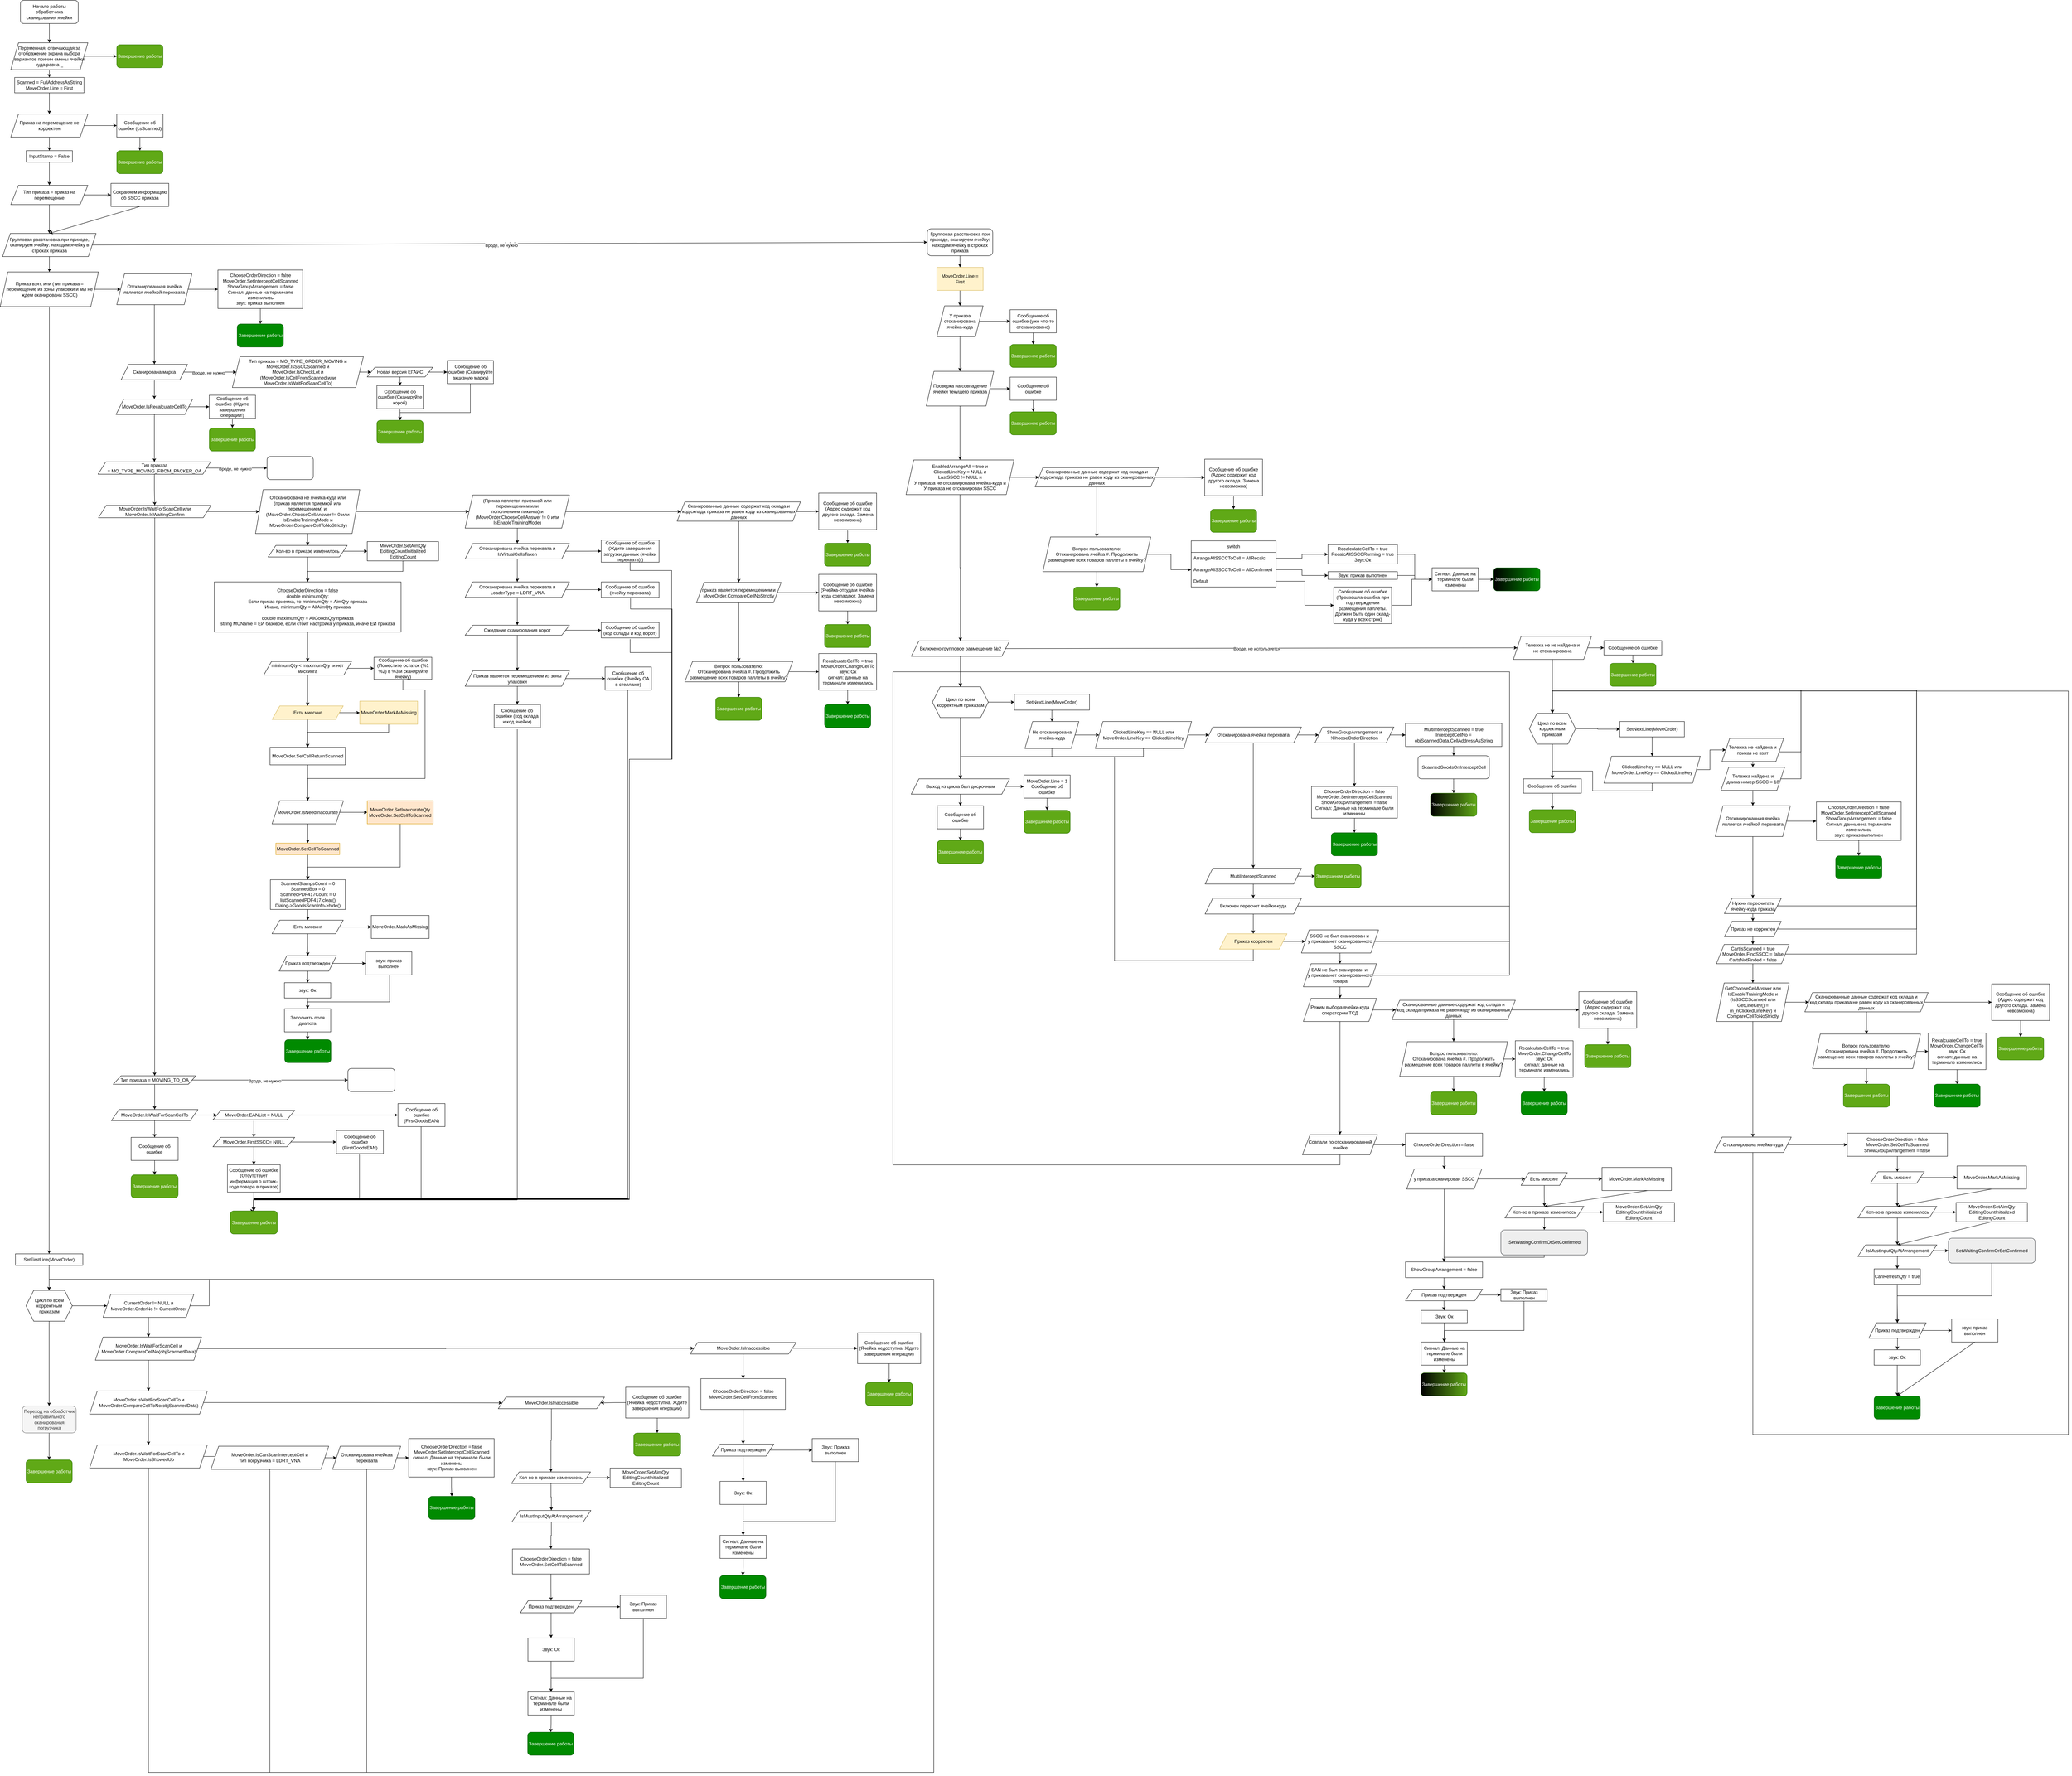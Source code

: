 <mxfile version="24.7.8">
  <diagram id="C5RBs43oDa-KdzZeNtuy" name="Page-1">
    <mxGraphModel dx="7130" dy="3955" grid="1" gridSize="10" guides="1" tooltips="1" connect="1" arrows="1" fold="1" page="1" pageScale="10" pageWidth="827" pageHeight="1169" math="0" shadow="0">
      <root>
        <mxCell id="WIyWlLk6GJQsqaUBKTNV-0" />
        <mxCell id="WIyWlLk6GJQsqaUBKTNV-1" parent="WIyWlLk6GJQsqaUBKTNV-0" />
        <mxCell id="lhZ-Mh_XOBsZGG9vvXFF-594" value="" style="edgeStyle=orthogonalEdgeStyle;rounded=0;orthogonalLoop=1;jettySize=auto;html=1;" edge="1" parent="WIyWlLk6GJQsqaUBKTNV-1" source="lhZ-Mh_XOBsZGG9vvXFF-31" target="lhZ-Mh_XOBsZGG9vvXFF-593">
          <mxGeometry relative="1" as="geometry" />
        </mxCell>
        <mxCell id="lhZ-Mh_XOBsZGG9vvXFF-31" value="Цикл по всем корректным приказам" style="shape=hexagon;perimeter=hexagonPerimeter2;whiteSpace=wrap;html=1;fixedSize=1;" vertex="1" parent="WIyWlLk6GJQsqaUBKTNV-1">
          <mxGeometry x="84.5" y="3378.87" width="120" height="80" as="geometry" />
        </mxCell>
        <mxCell id="lhZ-Mh_XOBsZGG9vvXFF-32" value="" style="endArrow=classic;html=1;rounded=0;exitX=0.5;exitY=1;exitDx=0;exitDy=0;" edge="1" parent="WIyWlLk6GJQsqaUBKTNV-1" source="lhZ-Mh_XOBsZGG9vvXFF-31" target="lhZ-Mh_XOBsZGG9vvXFF-33">
          <mxGeometry width="50" height="50" relative="1" as="geometry">
            <mxPoint x="224.5" y="3698.87" as="sourcePoint" />
            <mxPoint x="274.5" y="3648.87" as="targetPoint" />
          </mxGeometry>
        </mxCell>
        <mxCell id="lhZ-Mh_XOBsZGG9vvXFF-131" style="edgeStyle=orthogonalEdgeStyle;rounded=0;orthogonalLoop=1;jettySize=auto;html=1;entryX=0.5;entryY=0;entryDx=0;entryDy=0;" edge="1" parent="WIyWlLk6GJQsqaUBKTNV-1" source="lhZ-Mh_XOBsZGG9vvXFF-33" target="lhZ-Mh_XOBsZGG9vvXFF-130">
          <mxGeometry relative="1" as="geometry" />
        </mxCell>
        <mxCell id="lhZ-Mh_XOBsZGG9vvXFF-33" value="Переход на обработчик неправильного сканирования погрузчика" style="rounded=1;whiteSpace=wrap;html=1;fillColor=#f5f5f5;fontColor=#333333;strokeColor=#666666;" vertex="1" parent="WIyWlLk6GJQsqaUBKTNV-1">
          <mxGeometry x="74.5" y="3678.87" width="140" height="70" as="geometry" />
        </mxCell>
        <mxCell id="lhZ-Mh_XOBsZGG9vvXFF-85" style="edgeStyle=orthogonalEdgeStyle;rounded=0;orthogonalLoop=1;jettySize=auto;html=1;entryX=0.5;entryY=0;entryDx=0;entryDy=0;" edge="1" parent="WIyWlLk6GJQsqaUBKTNV-1" source="lhZ-Mh_XOBsZGG9vvXFF-82" target="lhZ-Mh_XOBsZGG9vvXFF-84">
          <mxGeometry relative="1" as="geometry" />
        </mxCell>
        <mxCell id="lhZ-Mh_XOBsZGG9vvXFF-82" value="Сообщение об ошибке (уже что-то отсканировано)" style="rounded=0;whiteSpace=wrap;html=1;" vertex="1" parent="WIyWlLk6GJQsqaUBKTNV-1">
          <mxGeometry x="2638" y="833" width="120" height="60" as="geometry" />
        </mxCell>
        <mxCell id="lhZ-Mh_XOBsZGG9vvXFF-84" value="Завершение работы" style="rounded=1;whiteSpace=wrap;html=1;fillColor=#60a917;strokeColor=#2D7600;fontColor=#ffffff;" vertex="1" parent="WIyWlLk6GJQsqaUBKTNV-1">
          <mxGeometry x="2638" y="923" width="120" height="60" as="geometry" />
        </mxCell>
        <mxCell id="lhZ-Mh_XOBsZGG9vvXFF-89" style="edgeStyle=orthogonalEdgeStyle;rounded=0;orthogonalLoop=1;jettySize=auto;html=1;entryX=0.5;entryY=0;entryDx=0;entryDy=0;" edge="1" parent="WIyWlLk6GJQsqaUBKTNV-1" source="lhZ-Mh_XOBsZGG9vvXFF-86" target="lhZ-Mh_XOBsZGG9vvXFF-88">
          <mxGeometry relative="1" as="geometry" />
        </mxCell>
        <mxCell id="lhZ-Mh_XOBsZGG9vvXFF-86" value="Начало работы обработчика сканирования ячейки" style="rounded=1;whiteSpace=wrap;html=1;fontSize=12;glass=0;strokeWidth=1;shadow=0;" vertex="1" parent="WIyWlLk6GJQsqaUBKTNV-1">
          <mxGeometry x="70" y="30" width="150" height="60" as="geometry" />
        </mxCell>
        <mxCell id="lhZ-Mh_XOBsZGG9vvXFF-91" style="edgeStyle=orthogonalEdgeStyle;rounded=0;orthogonalLoop=1;jettySize=auto;html=1;entryX=0;entryY=0.5;entryDx=0;entryDy=0;" edge="1" parent="WIyWlLk6GJQsqaUBKTNV-1" source="lhZ-Mh_XOBsZGG9vvXFF-88" target="lhZ-Mh_XOBsZGG9vvXFF-90">
          <mxGeometry relative="1" as="geometry" />
        </mxCell>
        <mxCell id="lhZ-Mh_XOBsZGG9vvXFF-97" style="edgeStyle=orthogonalEdgeStyle;rounded=0;orthogonalLoop=1;jettySize=auto;html=1;entryX=0.5;entryY=0;entryDx=0;entryDy=0;" edge="1" parent="WIyWlLk6GJQsqaUBKTNV-1" source="lhZ-Mh_XOBsZGG9vvXFF-88" target="lhZ-Mh_XOBsZGG9vvXFF-95">
          <mxGeometry relative="1" as="geometry" />
        </mxCell>
        <mxCell id="lhZ-Mh_XOBsZGG9vvXFF-88" value="Переменная, отвечающая за отображение экрана выбора вариантов причин смены ячейки куда равна _" style="shape=parallelogram;perimeter=parallelogramPerimeter;whiteSpace=wrap;html=1;fixedSize=1;" vertex="1" parent="WIyWlLk6GJQsqaUBKTNV-1">
          <mxGeometry x="45" y="140" width="200" height="70" as="geometry" />
        </mxCell>
        <mxCell id="lhZ-Mh_XOBsZGG9vvXFF-90" value="Завершение работы" style="rounded=1;whiteSpace=wrap;html=1;fillColor=#60a917;strokeColor=#2D7600;fontColor=#ffffff;" vertex="1" parent="WIyWlLk6GJQsqaUBKTNV-1">
          <mxGeometry x="320" y="145" width="120" height="60" as="geometry" />
        </mxCell>
        <mxCell id="lhZ-Mh_XOBsZGG9vvXFF-99" style="edgeStyle=orthogonalEdgeStyle;rounded=0;orthogonalLoop=1;jettySize=auto;html=1;entryX=0.5;entryY=0;entryDx=0;entryDy=0;" edge="1" parent="WIyWlLk6GJQsqaUBKTNV-1" source="lhZ-Mh_XOBsZGG9vvXFF-95" target="lhZ-Mh_XOBsZGG9vvXFF-98">
          <mxGeometry relative="1" as="geometry" />
        </mxCell>
        <mxCell id="lhZ-Mh_XOBsZGG9vvXFF-95" value="Scanned = FullAddressAsString&lt;div&gt;MoveOrder.Line = First&lt;/div&gt;" style="rounded=0;whiteSpace=wrap;html=1;" vertex="1" parent="WIyWlLk6GJQsqaUBKTNV-1">
          <mxGeometry x="55" y="230" width="180" height="40" as="geometry" />
        </mxCell>
        <mxCell id="lhZ-Mh_XOBsZGG9vvXFF-103" style="edgeStyle=orthogonalEdgeStyle;rounded=0;orthogonalLoop=1;jettySize=auto;html=1;entryX=0;entryY=0.5;entryDx=0;entryDy=0;" edge="1" parent="WIyWlLk6GJQsqaUBKTNV-1" source="lhZ-Mh_XOBsZGG9vvXFF-98" target="lhZ-Mh_XOBsZGG9vvXFF-102">
          <mxGeometry relative="1" as="geometry" />
        </mxCell>
        <mxCell id="lhZ-Mh_XOBsZGG9vvXFF-112" style="edgeStyle=orthogonalEdgeStyle;rounded=0;orthogonalLoop=1;jettySize=auto;html=1;entryX=0.5;entryY=0;entryDx=0;entryDy=0;" edge="1" parent="WIyWlLk6GJQsqaUBKTNV-1" source="lhZ-Mh_XOBsZGG9vvXFF-98" target="lhZ-Mh_XOBsZGG9vvXFF-111">
          <mxGeometry relative="1" as="geometry" />
        </mxCell>
        <mxCell id="lhZ-Mh_XOBsZGG9vvXFF-98" value="&lt;span style=&quot;color: rgb(0, 0, 0); font-family: Helvetica; font-size: 12px; font-style: normal; font-variant-ligatures: normal; font-variant-caps: normal; font-weight: 400; letter-spacing: normal; orphans: 2; text-align: center; text-indent: 0px; text-transform: none; widows: 2; word-spacing: 0px; -webkit-text-stroke-width: 0px; white-space: normal; background-color: rgb(251, 251, 251); text-decoration-thickness: initial; text-decoration-style: initial; text-decoration-color: initial; display: inline !important; float: none;&quot;&gt;Приказ на перемещение не корректен&lt;/span&gt;" style="shape=parallelogram;perimeter=parallelogramPerimeter;whiteSpace=wrap;html=1;fixedSize=1;" vertex="1" parent="WIyWlLk6GJQsqaUBKTNV-1">
          <mxGeometry x="45" y="325" width="200" height="60" as="geometry" />
        </mxCell>
        <mxCell id="lhZ-Mh_XOBsZGG9vvXFF-100" value="Завершение работы" style="rounded=1;whiteSpace=wrap;html=1;fillColor=#60a917;strokeColor=#2D7600;fontColor=#ffffff;" vertex="1" parent="WIyWlLk6GJQsqaUBKTNV-1">
          <mxGeometry x="320" y="420" width="120" height="60" as="geometry" />
        </mxCell>
        <mxCell id="lhZ-Mh_XOBsZGG9vvXFF-104" style="edgeStyle=orthogonalEdgeStyle;rounded=0;orthogonalLoop=1;jettySize=auto;html=1;entryX=0.5;entryY=0;entryDx=0;entryDy=0;" edge="1" parent="WIyWlLk6GJQsqaUBKTNV-1" source="lhZ-Mh_XOBsZGG9vvXFF-102" target="lhZ-Mh_XOBsZGG9vvXFF-100">
          <mxGeometry relative="1" as="geometry" />
        </mxCell>
        <mxCell id="lhZ-Mh_XOBsZGG9vvXFF-102" value="Сообщение об ошибке (csScanned)" style="rounded=0;whiteSpace=wrap;html=1;" vertex="1" parent="WIyWlLk6GJQsqaUBKTNV-1">
          <mxGeometry x="320" y="325" width="120" height="60" as="geometry" />
        </mxCell>
        <mxCell id="lhZ-Mh_XOBsZGG9vvXFF-109" style="edgeStyle=orthogonalEdgeStyle;rounded=0;orthogonalLoop=1;jettySize=auto;html=1;entryX=0;entryY=0.5;entryDx=0;entryDy=0;" edge="1" parent="WIyWlLk6GJQsqaUBKTNV-1" source="lhZ-Mh_XOBsZGG9vvXFF-106" target="lhZ-Mh_XOBsZGG9vvXFF-108">
          <mxGeometry relative="1" as="geometry" />
        </mxCell>
        <mxCell id="lhZ-Mh_XOBsZGG9vvXFF-114" style="edgeStyle=orthogonalEdgeStyle;rounded=0;orthogonalLoop=1;jettySize=auto;html=1;entryX=0.5;entryY=0;entryDx=0;entryDy=0;" edge="1" parent="WIyWlLk6GJQsqaUBKTNV-1" source="lhZ-Mh_XOBsZGG9vvXFF-106" target="lhZ-Mh_XOBsZGG9vvXFF-110">
          <mxGeometry relative="1" as="geometry" />
        </mxCell>
        <mxCell id="lhZ-Mh_XOBsZGG9vvXFF-106" value="Тип приказа = приказ на перемещение" style="shape=parallelogram;perimeter=parallelogramPerimeter;whiteSpace=wrap;html=1;fixedSize=1;" vertex="1" parent="WIyWlLk6GJQsqaUBKTNV-1">
          <mxGeometry x="45" y="510" width="200" height="50" as="geometry" />
        </mxCell>
        <mxCell id="lhZ-Mh_XOBsZGG9vvXFF-108" value="Сохраняем информацию об SSCC приказа" style="rounded=0;whiteSpace=wrap;html=1;" vertex="1" parent="WIyWlLk6GJQsqaUBKTNV-1">
          <mxGeometry x="305" y="505" width="150" height="60" as="geometry" />
        </mxCell>
        <mxCell id="lhZ-Mh_XOBsZGG9vvXFF-122" style="edgeStyle=orthogonalEdgeStyle;rounded=0;orthogonalLoop=1;jettySize=auto;html=1;entryX=0.5;entryY=0;entryDx=0;entryDy=0;" edge="1" parent="WIyWlLk6GJQsqaUBKTNV-1" source="lhZ-Mh_XOBsZGG9vvXFF-110" target="lhZ-Mh_XOBsZGG9vvXFF-119">
          <mxGeometry relative="1" as="geometry" />
        </mxCell>
        <mxCell id="lhZ-Mh_XOBsZGG9vvXFF-110" value="Групповая расстановка при приходе, сканируем ячейку: находим ячейку в строках приказа" style="shape=parallelogram;perimeter=parallelogramPerimeter;whiteSpace=wrap;html=1;fixedSize=1;" vertex="1" parent="WIyWlLk6GJQsqaUBKTNV-1">
          <mxGeometry x="23.75" y="635" width="242.5" height="60" as="geometry" />
        </mxCell>
        <mxCell id="lhZ-Mh_XOBsZGG9vvXFF-113" style="edgeStyle=orthogonalEdgeStyle;rounded=0;orthogonalLoop=1;jettySize=auto;html=1;entryX=0.5;entryY=0;entryDx=0;entryDy=0;" edge="1" parent="WIyWlLk6GJQsqaUBKTNV-1" source="lhZ-Mh_XOBsZGG9vvXFF-111" target="lhZ-Mh_XOBsZGG9vvXFF-106">
          <mxGeometry relative="1" as="geometry" />
        </mxCell>
        <mxCell id="lhZ-Mh_XOBsZGG9vvXFF-111" value="InputStamp = False" style="rounded=0;whiteSpace=wrap;html=1;" vertex="1" parent="WIyWlLk6GJQsqaUBKTNV-1">
          <mxGeometry x="85" y="420" width="120" height="30" as="geometry" />
        </mxCell>
        <mxCell id="lhZ-Mh_XOBsZGG9vvXFF-116" value="" style="endArrow=classic;html=1;rounded=0;exitX=0.5;exitY=1;exitDx=0;exitDy=0;entryX=0.5;entryY=0;entryDx=0;entryDy=0;" edge="1" parent="WIyWlLk6GJQsqaUBKTNV-1" source="lhZ-Mh_XOBsZGG9vvXFF-108" target="lhZ-Mh_XOBsZGG9vvXFF-110">
          <mxGeometry width="50" height="50" relative="1" as="geometry">
            <mxPoint x="590" y="560" as="sourcePoint" />
            <mxPoint x="640" y="510" as="targetPoint" />
          </mxGeometry>
        </mxCell>
        <mxCell id="lhZ-Mh_XOBsZGG9vvXFF-128" style="edgeStyle=orthogonalEdgeStyle;rounded=0;orthogonalLoop=1;jettySize=auto;html=1;entryX=0.5;entryY=0;entryDx=0;entryDy=0;" edge="1" parent="WIyWlLk6GJQsqaUBKTNV-1" source="lhZ-Mh_XOBsZGG9vvXFF-117" target="lhZ-Mh_XOBsZGG9vvXFF-126">
          <mxGeometry relative="1" as="geometry" />
        </mxCell>
        <mxCell id="lhZ-Mh_XOBsZGG9vvXFF-117" value="Групповая расстановка при приходе, сканируем ячейку: находим ячейку в строках приказа" style="rounded=1;whiteSpace=wrap;html=1;" vertex="1" parent="WIyWlLk6GJQsqaUBKTNV-1">
          <mxGeometry x="2423" y="623" width="170" height="70" as="geometry" />
        </mxCell>
        <mxCell id="lhZ-Mh_XOBsZGG9vvXFF-425" style="edgeStyle=orthogonalEdgeStyle;rounded=0;orthogonalLoop=1;jettySize=auto;html=1;" edge="1" parent="WIyWlLk6GJQsqaUBKTNV-1" source="lhZ-Mh_XOBsZGG9vvXFF-119" target="lhZ-Mh_XOBsZGG9vvXFF-421">
          <mxGeometry relative="1" as="geometry" />
        </mxCell>
        <mxCell id="lhZ-Mh_XOBsZGG9vvXFF-591" value="" style="edgeStyle=orthogonalEdgeStyle;rounded=0;orthogonalLoop=1;jettySize=auto;html=1;" edge="1" parent="WIyWlLk6GJQsqaUBKTNV-1" source="lhZ-Mh_XOBsZGG9vvXFF-119" target="lhZ-Mh_XOBsZGG9vvXFF-590">
          <mxGeometry relative="1" as="geometry" />
        </mxCell>
        <mxCell id="lhZ-Mh_XOBsZGG9vvXFF-119" value="Приказ взят, или (тип приказа = перемещение из зоны упаковки и мы не ждем сканировани SSCC)" style="shape=parallelogram;perimeter=parallelogramPerimeter;whiteSpace=wrap;html=1;fixedSize=1;" vertex="1" parent="WIyWlLk6GJQsqaUBKTNV-1">
          <mxGeometry x="17.5" y="735" width="255" height="90" as="geometry" />
        </mxCell>
        <mxCell id="lhZ-Mh_XOBsZGG9vvXFF-125" style="edgeStyle=orthogonalEdgeStyle;rounded=0;orthogonalLoop=1;jettySize=auto;html=1;entryX=0;entryY=0.5;entryDx=0;entryDy=0;" edge="1" parent="WIyWlLk6GJQsqaUBKTNV-1" source="lhZ-Mh_XOBsZGG9vvXFF-123" target="lhZ-Mh_XOBsZGG9vvXFF-82">
          <mxGeometry relative="1" as="geometry" />
        </mxCell>
        <mxCell id="lhZ-Mh_XOBsZGG9vvXFF-133" style="edgeStyle=orthogonalEdgeStyle;rounded=0;orthogonalLoop=1;jettySize=auto;html=1;entryX=0.5;entryY=0;entryDx=0;entryDy=0;" edge="1" parent="WIyWlLk6GJQsqaUBKTNV-1" source="lhZ-Mh_XOBsZGG9vvXFF-123" target="lhZ-Mh_XOBsZGG9vvXFF-132">
          <mxGeometry relative="1" as="geometry" />
        </mxCell>
        <mxCell id="lhZ-Mh_XOBsZGG9vvXFF-123" value="У приказа отсканирована ячейка-куда" style="shape=parallelogram;perimeter=parallelogramPerimeter;whiteSpace=wrap;html=1;fixedSize=1;" vertex="1" parent="WIyWlLk6GJQsqaUBKTNV-1">
          <mxGeometry x="2448" y="823" width="120" height="80" as="geometry" />
        </mxCell>
        <mxCell id="lhZ-Mh_XOBsZGG9vvXFF-129" style="edgeStyle=orthogonalEdgeStyle;rounded=0;orthogonalLoop=1;jettySize=auto;html=1;entryX=0.5;entryY=0;entryDx=0;entryDy=0;" edge="1" parent="WIyWlLk6GJQsqaUBKTNV-1" source="lhZ-Mh_XOBsZGG9vvXFF-126" target="lhZ-Mh_XOBsZGG9vvXFF-123">
          <mxGeometry relative="1" as="geometry" />
        </mxCell>
        <mxCell id="lhZ-Mh_XOBsZGG9vvXFF-126" value="MoveOrder.Line = First" style="rounded=0;whiteSpace=wrap;html=1;fillColor=#fff2cc;strokeColor=#d6b656;" vertex="1" parent="WIyWlLk6GJQsqaUBKTNV-1">
          <mxGeometry x="2448" y="723" width="120" height="60" as="geometry" />
        </mxCell>
        <mxCell id="lhZ-Mh_XOBsZGG9vvXFF-130" value="Завершение работы" style="rounded=1;whiteSpace=wrap;html=1;fillColor=#60a917;strokeColor=#2D7600;fontColor=#ffffff;" vertex="1" parent="WIyWlLk6GJQsqaUBKTNV-1">
          <mxGeometry x="84.5" y="3818.87" width="120" height="60" as="geometry" />
        </mxCell>
        <mxCell id="lhZ-Mh_XOBsZGG9vvXFF-137" style="edgeStyle=orthogonalEdgeStyle;rounded=0;orthogonalLoop=1;jettySize=auto;html=1;entryX=0;entryY=0.5;entryDx=0;entryDy=0;" edge="1" parent="WIyWlLk6GJQsqaUBKTNV-1" source="lhZ-Mh_XOBsZGG9vvXFF-132" target="lhZ-Mh_XOBsZGG9vvXFF-135">
          <mxGeometry relative="1" as="geometry" />
        </mxCell>
        <mxCell id="lhZ-Mh_XOBsZGG9vvXFF-139" style="edgeStyle=orthogonalEdgeStyle;rounded=0;orthogonalLoop=1;jettySize=auto;html=1;entryX=0.5;entryY=0;entryDx=0;entryDy=0;" edge="1" parent="WIyWlLk6GJQsqaUBKTNV-1" source="lhZ-Mh_XOBsZGG9vvXFF-132" target="lhZ-Mh_XOBsZGG9vvXFF-138">
          <mxGeometry relative="1" as="geometry" />
        </mxCell>
        <mxCell id="lhZ-Mh_XOBsZGG9vvXFF-132" value="Проверка на совпадение ячейки текущего приказа" style="shape=parallelogram;perimeter=parallelogramPerimeter;whiteSpace=wrap;html=1;fixedSize=1;" vertex="1" parent="WIyWlLk6GJQsqaUBKTNV-1">
          <mxGeometry x="2420.5" y="993" width="175" height="90" as="geometry" />
        </mxCell>
        <mxCell id="lhZ-Mh_XOBsZGG9vvXFF-134" style="edgeStyle=orthogonalEdgeStyle;rounded=0;orthogonalLoop=1;jettySize=auto;html=1;entryX=0.5;entryY=0;entryDx=0;entryDy=0;" edge="1" source="lhZ-Mh_XOBsZGG9vvXFF-135" target="lhZ-Mh_XOBsZGG9vvXFF-136" parent="WIyWlLk6GJQsqaUBKTNV-1">
          <mxGeometry relative="1" as="geometry" />
        </mxCell>
        <mxCell id="lhZ-Mh_XOBsZGG9vvXFF-135" value="Сообщение об ошибке" style="rounded=0;whiteSpace=wrap;html=1;" vertex="1" parent="WIyWlLk6GJQsqaUBKTNV-1">
          <mxGeometry x="2638" y="1008" width="120" height="60" as="geometry" />
        </mxCell>
        <mxCell id="lhZ-Mh_XOBsZGG9vvXFF-136" value="Завершение работы" style="rounded=1;whiteSpace=wrap;html=1;fillColor=#60a917;strokeColor=#2D7600;fontColor=#ffffff;" vertex="1" parent="WIyWlLk6GJQsqaUBKTNV-1">
          <mxGeometry x="2638" y="1098" width="120" height="60" as="geometry" />
        </mxCell>
        <mxCell id="lhZ-Mh_XOBsZGG9vvXFF-141" style="edgeStyle=orthogonalEdgeStyle;rounded=0;orthogonalLoop=1;jettySize=auto;html=1;entryX=0;entryY=0.5;entryDx=0;entryDy=0;" edge="1" parent="WIyWlLk6GJQsqaUBKTNV-1" source="lhZ-Mh_XOBsZGG9vvXFF-138" target="lhZ-Mh_XOBsZGG9vvXFF-140">
          <mxGeometry relative="1" as="geometry" />
        </mxCell>
        <mxCell id="lhZ-Mh_XOBsZGG9vvXFF-168" style="edgeStyle=orthogonalEdgeStyle;rounded=0;orthogonalLoop=1;jettySize=auto;html=1;entryX=0.5;entryY=0;entryDx=0;entryDy=0;" edge="1" parent="WIyWlLk6GJQsqaUBKTNV-1" source="lhZ-Mh_XOBsZGG9vvXFF-138" target="lhZ-Mh_XOBsZGG9vvXFF-167">
          <mxGeometry relative="1" as="geometry" />
        </mxCell>
        <mxCell id="lhZ-Mh_XOBsZGG9vvXFF-138" value="EnabledArrangeAll = true и&lt;div&gt;ClickedLineKey = NULL и&lt;/div&gt;&lt;div&gt;LastSSCC != NULL и&lt;/div&gt;&lt;div&gt;У приказа не отсканирована ячейка-куда и&lt;/div&gt;&lt;div&gt;У приказа не отсканирован SSCC&lt;/div&gt;" style="shape=parallelogram;perimeter=parallelogramPerimeter;whiteSpace=wrap;html=1;fixedSize=1;" vertex="1" parent="WIyWlLk6GJQsqaUBKTNV-1">
          <mxGeometry x="2368" y="1223" width="280" height="90" as="geometry" />
        </mxCell>
        <mxCell id="lhZ-Mh_XOBsZGG9vvXFF-145" style="edgeStyle=orthogonalEdgeStyle;rounded=0;orthogonalLoop=1;jettySize=auto;html=1;entryX=0;entryY=0.5;entryDx=0;entryDy=0;" edge="1" parent="WIyWlLk6GJQsqaUBKTNV-1" source="lhZ-Mh_XOBsZGG9vvXFF-140" target="lhZ-Mh_XOBsZGG9vvXFF-143">
          <mxGeometry relative="1" as="geometry" />
        </mxCell>
        <mxCell id="lhZ-Mh_XOBsZGG9vvXFF-147" style="edgeStyle=orthogonalEdgeStyle;rounded=0;orthogonalLoop=1;jettySize=auto;html=1;entryX=0.5;entryY=0;entryDx=0;entryDy=0;" edge="1" parent="WIyWlLk6GJQsqaUBKTNV-1" source="lhZ-Mh_XOBsZGG9vvXFF-140" target="lhZ-Mh_XOBsZGG9vvXFF-146">
          <mxGeometry relative="1" as="geometry" />
        </mxCell>
        <mxCell id="lhZ-Mh_XOBsZGG9vvXFF-140" value="Сканированные данные содержат код склада и&lt;div&gt;&lt;div&gt;код склада приказа не равен коду из сканированных данных&lt;/div&gt;&lt;/div&gt;" style="shape=parallelogram;perimeter=parallelogramPerimeter;whiteSpace=wrap;html=1;fixedSize=1;" vertex="1" parent="WIyWlLk6GJQsqaUBKTNV-1">
          <mxGeometry x="2703" y="1243" width="320" height="50" as="geometry" />
        </mxCell>
        <mxCell id="lhZ-Mh_XOBsZGG9vvXFF-142" style="edgeStyle=orthogonalEdgeStyle;rounded=0;orthogonalLoop=1;jettySize=auto;html=1;entryX=0.5;entryY=0;entryDx=0;entryDy=0;" edge="1" source="lhZ-Mh_XOBsZGG9vvXFF-143" target="lhZ-Mh_XOBsZGG9vvXFF-144" parent="WIyWlLk6GJQsqaUBKTNV-1">
          <mxGeometry relative="1" as="geometry" />
        </mxCell>
        <mxCell id="lhZ-Mh_XOBsZGG9vvXFF-143" value="Сообщение об ошибке (Адрес содержит код другого склада. Замена невозможна)" style="rounded=0;whiteSpace=wrap;html=1;" vertex="1" parent="WIyWlLk6GJQsqaUBKTNV-1">
          <mxGeometry x="3143" y="1221" width="150" height="95" as="geometry" />
        </mxCell>
        <mxCell id="lhZ-Mh_XOBsZGG9vvXFF-144" value="Завершение работы" style="rounded=1;whiteSpace=wrap;html=1;fillColor=#60a917;strokeColor=#2D7600;fontColor=#ffffff;" vertex="1" parent="WIyWlLk6GJQsqaUBKTNV-1">
          <mxGeometry x="3158" y="1351" width="120" height="60" as="geometry" />
        </mxCell>
        <mxCell id="lhZ-Mh_XOBsZGG9vvXFF-149" style="edgeStyle=orthogonalEdgeStyle;rounded=0;orthogonalLoop=1;jettySize=auto;html=1;entryX=0.5;entryY=0;entryDx=0;entryDy=0;" edge="1" parent="WIyWlLk6GJQsqaUBKTNV-1" source="lhZ-Mh_XOBsZGG9vvXFF-146" target="lhZ-Mh_XOBsZGG9vvXFF-148">
          <mxGeometry relative="1" as="geometry" />
        </mxCell>
        <mxCell id="lhZ-Mh_XOBsZGG9vvXFF-154" style="edgeStyle=orthogonalEdgeStyle;rounded=0;orthogonalLoop=1;jettySize=auto;html=1;exitX=1;exitY=0.5;exitDx=0;exitDy=0;entryX=0;entryY=0.5;entryDx=0;entryDy=0;" edge="1" parent="WIyWlLk6GJQsqaUBKTNV-1" source="lhZ-Mh_XOBsZGG9vvXFF-146" target="lhZ-Mh_XOBsZGG9vvXFF-152">
          <mxGeometry relative="1" as="geometry" />
        </mxCell>
        <mxCell id="lhZ-Mh_XOBsZGG9vvXFF-146" value="Вопрос пользователю:&lt;div&gt;Отсканирована ячейка #. Продолжить размещение всех товаров паллеты в ячейку?&lt;br&gt;&lt;/div&gt;" style="shape=parallelogram;perimeter=parallelogramPerimeter;whiteSpace=wrap;html=1;fixedSize=1;" vertex="1" parent="WIyWlLk6GJQsqaUBKTNV-1">
          <mxGeometry x="2723" y="1423" width="280" height="90" as="geometry" />
        </mxCell>
        <mxCell id="lhZ-Mh_XOBsZGG9vvXFF-148" value="Завершение работы" style="rounded=1;whiteSpace=wrap;html=1;fillColor=#60a917;strokeColor=#2D7600;fontColor=#ffffff;" vertex="1" parent="WIyWlLk6GJQsqaUBKTNV-1">
          <mxGeometry x="2803" y="1553" width="120" height="60" as="geometry" />
        </mxCell>
        <mxCell id="lhZ-Mh_XOBsZGG9vvXFF-150" value="switch" style="swimlane;fontStyle=0;childLayout=stackLayout;horizontal=1;startSize=30;horizontalStack=0;resizeParent=1;resizeParentMax=0;resizeLast=0;collapsible=1;marginBottom=0;whiteSpace=wrap;html=1;" vertex="1" parent="WIyWlLk6GJQsqaUBKTNV-1">
          <mxGeometry x="3108" y="1433" width="220" height="120" as="geometry" />
        </mxCell>
        <mxCell id="lhZ-Mh_XOBsZGG9vvXFF-151" value="ArrangeAllSSCCToCell = AllRecalc" style="text;strokeColor=none;fillColor=none;align=left;verticalAlign=middle;spacingLeft=4;spacingRight=4;overflow=hidden;points=[[0,0.5],[1,0.5]];portConstraint=eastwest;rotatable=0;whiteSpace=wrap;html=1;" vertex="1" parent="lhZ-Mh_XOBsZGG9vvXFF-150">
          <mxGeometry y="30" width="220" height="30" as="geometry" />
        </mxCell>
        <mxCell id="lhZ-Mh_XOBsZGG9vvXFF-152" value="ArrangeAllSSCCToCell = AllConfirmed" style="text;strokeColor=none;fillColor=none;align=left;verticalAlign=middle;spacingLeft=4;spacingRight=4;overflow=hidden;points=[[0,0.5],[1,0.5]];portConstraint=eastwest;rotatable=0;whiteSpace=wrap;html=1;" vertex="1" parent="lhZ-Mh_XOBsZGG9vvXFF-150">
          <mxGeometry y="60" width="220" height="30" as="geometry" />
        </mxCell>
        <mxCell id="lhZ-Mh_XOBsZGG9vvXFF-153" value="Default" style="text;strokeColor=none;fillColor=none;align=left;verticalAlign=middle;spacingLeft=4;spacingRight=4;overflow=hidden;points=[[0,0.5],[1,0.5]];portConstraint=eastwest;rotatable=0;whiteSpace=wrap;html=1;" vertex="1" parent="lhZ-Mh_XOBsZGG9vvXFF-150">
          <mxGeometry y="90" width="220" height="30" as="geometry" />
        </mxCell>
        <mxCell id="lhZ-Mh_XOBsZGG9vvXFF-164" style="edgeStyle=orthogonalEdgeStyle;rounded=0;orthogonalLoop=1;jettySize=auto;html=1;exitX=1;exitY=0.5;exitDx=0;exitDy=0;entryX=0;entryY=0.5;entryDx=0;entryDy=0;" edge="1" parent="WIyWlLk6GJQsqaUBKTNV-1" source="lhZ-Mh_XOBsZGG9vvXFF-155" target="lhZ-Mh_XOBsZGG9vvXFF-162">
          <mxGeometry relative="1" as="geometry" />
        </mxCell>
        <mxCell id="lhZ-Mh_XOBsZGG9vvXFF-155" value="RecalculateCellTo = true&lt;div&gt;RecalcAllSSCCRunning = true&lt;br&gt;&lt;/div&gt;&lt;div&gt;Звук:Ок&lt;/div&gt;" style="rounded=0;whiteSpace=wrap;html=1;" vertex="1" parent="WIyWlLk6GJQsqaUBKTNV-1">
          <mxGeometry x="3463" y="1443" width="180" height="50" as="geometry" />
        </mxCell>
        <mxCell id="lhZ-Mh_XOBsZGG9vvXFF-165" style="edgeStyle=orthogonalEdgeStyle;rounded=0;orthogonalLoop=1;jettySize=auto;html=1;entryX=0;entryY=0.5;entryDx=0;entryDy=0;" edge="1" parent="WIyWlLk6GJQsqaUBKTNV-1" source="lhZ-Mh_XOBsZGG9vvXFF-156" target="lhZ-Mh_XOBsZGG9vvXFF-162">
          <mxGeometry relative="1" as="geometry" />
        </mxCell>
        <mxCell id="lhZ-Mh_XOBsZGG9vvXFF-156" value="&lt;div&gt;Звук: приказ выполнен&lt;/div&gt;" style="rounded=0;whiteSpace=wrap;html=1;" vertex="1" parent="WIyWlLk6GJQsqaUBKTNV-1">
          <mxGeometry x="3463" y="1513" width="180" height="20" as="geometry" />
        </mxCell>
        <mxCell id="lhZ-Mh_XOBsZGG9vvXFF-166" style="edgeStyle=orthogonalEdgeStyle;rounded=0;orthogonalLoop=1;jettySize=auto;html=1;entryX=0;entryY=0.5;entryDx=0;entryDy=0;" edge="1" parent="WIyWlLk6GJQsqaUBKTNV-1" source="lhZ-Mh_XOBsZGG9vvXFF-157" target="lhZ-Mh_XOBsZGG9vvXFF-162">
          <mxGeometry relative="1" as="geometry" />
        </mxCell>
        <mxCell id="lhZ-Mh_XOBsZGG9vvXFF-157" value="Сообщение об ошибке (Произошла ошибка при подтверждении размещения паллеты. Должен быть один склад-куда у всех строк)" style="rounded=0;whiteSpace=wrap;html=1;" vertex="1" parent="WIyWlLk6GJQsqaUBKTNV-1">
          <mxGeometry x="3478" y="1553" width="150" height="95" as="geometry" />
        </mxCell>
        <mxCell id="lhZ-Mh_XOBsZGG9vvXFF-158" style="edgeStyle=orthogonalEdgeStyle;rounded=0;orthogonalLoop=1;jettySize=auto;html=1;entryX=0;entryY=0.5;entryDx=0;entryDy=0;" edge="1" parent="WIyWlLk6GJQsqaUBKTNV-1" source="lhZ-Mh_XOBsZGG9vvXFF-151" target="lhZ-Mh_XOBsZGG9vvXFF-155">
          <mxGeometry relative="1" as="geometry" />
        </mxCell>
        <mxCell id="lhZ-Mh_XOBsZGG9vvXFF-159" style="edgeStyle=orthogonalEdgeStyle;rounded=0;orthogonalLoop=1;jettySize=auto;html=1;entryX=0;entryY=0.5;entryDx=0;entryDy=0;" edge="1" parent="WIyWlLk6GJQsqaUBKTNV-1" source="lhZ-Mh_XOBsZGG9vvXFF-152" target="lhZ-Mh_XOBsZGG9vvXFF-156">
          <mxGeometry relative="1" as="geometry" />
        </mxCell>
        <mxCell id="lhZ-Mh_XOBsZGG9vvXFF-160" style="edgeStyle=orthogonalEdgeStyle;rounded=0;orthogonalLoop=1;jettySize=auto;html=1;entryX=0;entryY=0.5;entryDx=0;entryDy=0;" edge="1" parent="WIyWlLk6GJQsqaUBKTNV-1" source="lhZ-Mh_XOBsZGG9vvXFF-153" target="lhZ-Mh_XOBsZGG9vvXFF-157">
          <mxGeometry relative="1" as="geometry" />
        </mxCell>
        <mxCell id="lhZ-Mh_XOBsZGG9vvXFF-161" value="Завершение работы" style="rounded=1;whiteSpace=wrap;html=1;fillColor=#008a00;strokeColor=#005700;fontColor=#ffffff;gradientColor=default;gradientDirection=west;" vertex="1" parent="WIyWlLk6GJQsqaUBKTNV-1">
          <mxGeometry x="3893" y="1503" width="120" height="60" as="geometry" />
        </mxCell>
        <mxCell id="lhZ-Mh_XOBsZGG9vvXFF-163" style="edgeStyle=orthogonalEdgeStyle;rounded=0;orthogonalLoop=1;jettySize=auto;html=1;entryX=0;entryY=0.5;entryDx=0;entryDy=0;" edge="1" parent="WIyWlLk6GJQsqaUBKTNV-1" source="lhZ-Mh_XOBsZGG9vvXFF-162" target="lhZ-Mh_XOBsZGG9vvXFF-161">
          <mxGeometry relative="1" as="geometry" />
        </mxCell>
        <mxCell id="lhZ-Mh_XOBsZGG9vvXFF-162" value="Сигнал: Данные на терминале были изменены" style="rounded=0;whiteSpace=wrap;html=1;" vertex="1" parent="WIyWlLk6GJQsqaUBKTNV-1">
          <mxGeometry x="3733" y="1503" width="120" height="60" as="geometry" />
        </mxCell>
        <mxCell id="lhZ-Mh_XOBsZGG9vvXFF-294" style="edgeStyle=orthogonalEdgeStyle;rounded=0;orthogonalLoop=1;jettySize=auto;html=1;" edge="1" parent="WIyWlLk6GJQsqaUBKTNV-1" source="lhZ-Mh_XOBsZGG9vvXFF-167" target="lhZ-Mh_XOBsZGG9vvXFF-293">
          <mxGeometry relative="1" as="geometry" />
        </mxCell>
        <mxCell id="lhZ-Mh_XOBsZGG9vvXFF-167" value="Включено групповое размещение №2" style="shape=parallelogram;perimeter=parallelogramPerimeter;whiteSpace=wrap;html=1;fixedSize=1;" vertex="1" parent="WIyWlLk6GJQsqaUBKTNV-1">
          <mxGeometry x="2381.5" y="1692.75" width="255" height="40" as="geometry" />
        </mxCell>
        <mxCell id="lhZ-Mh_XOBsZGG9vvXFF-172" style="edgeStyle=orthogonalEdgeStyle;rounded=0;orthogonalLoop=1;jettySize=auto;html=1;exitX=1;exitY=0.5;exitDx=0;exitDy=0;entryX=0;entryY=0.5;entryDx=0;entryDy=0;" edge="1" parent="WIyWlLk6GJQsqaUBKTNV-1" source="lhZ-Mh_XOBsZGG9vvXFF-169" target="lhZ-Mh_XOBsZGG9vvXFF-171">
          <mxGeometry relative="1" as="geometry" />
        </mxCell>
        <mxCell id="lhZ-Mh_XOBsZGG9vvXFF-176" style="edgeStyle=orthogonalEdgeStyle;rounded=0;orthogonalLoop=1;jettySize=auto;html=1;entryX=0.5;entryY=0;entryDx=0;entryDy=0;" edge="1" parent="WIyWlLk6GJQsqaUBKTNV-1" source="lhZ-Mh_XOBsZGG9vvXFF-169" target="lhZ-Mh_XOBsZGG9vvXFF-175">
          <mxGeometry relative="1" as="geometry" />
        </mxCell>
        <mxCell id="lhZ-Mh_XOBsZGG9vvXFF-169" value="Тележка не не найдена и&lt;div&gt;не отсканирована&lt;/div&gt;" style="shape=parallelogram;perimeter=parallelogramPerimeter;whiteSpace=wrap;html=1;fixedSize=1;" vertex="1" parent="WIyWlLk6GJQsqaUBKTNV-1">
          <mxGeometry x="3944" y="1680.75" width="202.5" height="60" as="geometry" />
        </mxCell>
        <mxCell id="lhZ-Mh_XOBsZGG9vvXFF-174" style="edgeStyle=orthogonalEdgeStyle;rounded=0;orthogonalLoop=1;jettySize=auto;html=1;entryX=0.5;entryY=0;entryDx=0;entryDy=0;" edge="1" parent="WIyWlLk6GJQsqaUBKTNV-1" source="lhZ-Mh_XOBsZGG9vvXFF-171" target="lhZ-Mh_XOBsZGG9vvXFF-173">
          <mxGeometry relative="1" as="geometry" />
        </mxCell>
        <mxCell id="lhZ-Mh_XOBsZGG9vvXFF-171" value="Сообщение об ошибке" style="rounded=0;whiteSpace=wrap;html=1;" vertex="1" parent="WIyWlLk6GJQsqaUBKTNV-1">
          <mxGeometry x="4179" y="1692" width="150" height="37.5" as="geometry" />
        </mxCell>
        <mxCell id="lhZ-Mh_XOBsZGG9vvXFF-173" value="Завершение работы" style="rounded=1;whiteSpace=wrap;html=1;fillColor=#60a917;strokeColor=#2D7600;fontColor=#ffffff;" vertex="1" parent="WIyWlLk6GJQsqaUBKTNV-1">
          <mxGeometry x="4194" y="1750.75" width="120" height="60" as="geometry" />
        </mxCell>
        <mxCell id="lhZ-Mh_XOBsZGG9vvXFF-181" style="edgeStyle=orthogonalEdgeStyle;rounded=0;orthogonalLoop=1;jettySize=auto;html=1;entryX=0.5;entryY=0;entryDx=0;entryDy=0;" edge="1" parent="WIyWlLk6GJQsqaUBKTNV-1" source="lhZ-Mh_XOBsZGG9vvXFF-175" target="lhZ-Mh_XOBsZGG9vvXFF-179">
          <mxGeometry relative="1" as="geometry" />
        </mxCell>
        <mxCell id="lhZ-Mh_XOBsZGG9vvXFF-190" style="edgeStyle=orthogonalEdgeStyle;rounded=0;orthogonalLoop=1;jettySize=auto;html=1;entryX=0;entryY=0.5;entryDx=0;entryDy=0;" edge="1" parent="WIyWlLk6GJQsqaUBKTNV-1" source="lhZ-Mh_XOBsZGG9vvXFF-175" target="lhZ-Mh_XOBsZGG9vvXFF-177">
          <mxGeometry relative="1" as="geometry" />
        </mxCell>
        <mxCell id="lhZ-Mh_XOBsZGG9vvXFF-175" value="Цикл по всем корректным приказам" style="shape=hexagon;perimeter=hexagonPerimeter2;whiteSpace=wrap;html=1;fixedSize=1;" vertex="1" parent="WIyWlLk6GJQsqaUBKTNV-1">
          <mxGeometry x="3985.25" y="1880.75" width="120" height="80" as="geometry" />
        </mxCell>
        <mxCell id="lhZ-Mh_XOBsZGG9vvXFF-184" style="edgeStyle=orthogonalEdgeStyle;rounded=0;orthogonalLoop=1;jettySize=auto;html=1;entryX=0.5;entryY=0;entryDx=0;entryDy=0;" edge="1" parent="WIyWlLk6GJQsqaUBKTNV-1" source="lhZ-Mh_XOBsZGG9vvXFF-177" target="lhZ-Mh_XOBsZGG9vvXFF-183">
          <mxGeometry relative="1" as="geometry" />
        </mxCell>
        <mxCell id="lhZ-Mh_XOBsZGG9vvXFF-177" value="SetNextLine(MoveOrder)" style="rounded=0;whiteSpace=wrap;html=1;" vertex="1" parent="WIyWlLk6GJQsqaUBKTNV-1">
          <mxGeometry x="4220.25" y="1902" width="167.5" height="40" as="geometry" />
        </mxCell>
        <mxCell id="lhZ-Mh_XOBsZGG9vvXFF-182" style="edgeStyle=orthogonalEdgeStyle;rounded=0;orthogonalLoop=1;jettySize=auto;html=1;entryX=0.5;entryY=0;entryDx=0;entryDy=0;" edge="1" parent="WIyWlLk6GJQsqaUBKTNV-1" source="lhZ-Mh_XOBsZGG9vvXFF-179" target="lhZ-Mh_XOBsZGG9vvXFF-180">
          <mxGeometry relative="1" as="geometry" />
        </mxCell>
        <mxCell id="lhZ-Mh_XOBsZGG9vvXFF-179" value="Сообщение об ошибке" style="rounded=0;whiteSpace=wrap;html=1;" vertex="1" parent="WIyWlLk6GJQsqaUBKTNV-1">
          <mxGeometry x="3970.25" y="2050.75" width="150" height="37.5" as="geometry" />
        </mxCell>
        <mxCell id="lhZ-Mh_XOBsZGG9vvXFF-180" value="Завершение работы" style="rounded=1;whiteSpace=wrap;html=1;fillColor=#60a917;strokeColor=#2D7600;fontColor=#ffffff;" vertex="1" parent="WIyWlLk6GJQsqaUBKTNV-1">
          <mxGeometry x="3985.25" y="2130.75" width="120" height="60" as="geometry" />
        </mxCell>
        <mxCell id="lhZ-Mh_XOBsZGG9vvXFF-189" style="edgeStyle=orthogonalEdgeStyle;rounded=0;orthogonalLoop=1;jettySize=auto;html=1;exitX=0.5;exitY=1;exitDx=0;exitDy=0;entryX=0.5;entryY=0;entryDx=0;entryDy=0;" edge="1" parent="WIyWlLk6GJQsqaUBKTNV-1" source="lhZ-Mh_XOBsZGG9vvXFF-183" target="lhZ-Mh_XOBsZGG9vvXFF-179">
          <mxGeometry relative="1" as="geometry" />
        </mxCell>
        <mxCell id="lhZ-Mh_XOBsZGG9vvXFF-193" style="edgeStyle=orthogonalEdgeStyle;rounded=0;orthogonalLoop=1;jettySize=auto;html=1;exitX=1;exitY=0.5;exitDx=0;exitDy=0;entryX=0;entryY=0.5;entryDx=0;entryDy=0;" edge="1" parent="WIyWlLk6GJQsqaUBKTNV-1" source="lhZ-Mh_XOBsZGG9vvXFF-183" target="lhZ-Mh_XOBsZGG9vvXFF-191">
          <mxGeometry relative="1" as="geometry">
            <Array as="points">
              <mxPoint x="4454" y="2027" />
              <mxPoint x="4454" y="1976" />
            </Array>
          </mxGeometry>
        </mxCell>
        <mxCell id="lhZ-Mh_XOBsZGG9vvXFF-183" value="ClickedLineKey == NULL или&lt;div&gt;MoveOrder.LineKey == ClickedLineKey&lt;/div&gt;" style="shape=parallelogram;perimeter=parallelogramPerimeter;whiteSpace=wrap;html=1;fixedSize=1;" vertex="1" parent="WIyWlLk6GJQsqaUBKTNV-1">
          <mxGeometry x="4179" y="1992" width="250" height="70" as="geometry" />
        </mxCell>
        <mxCell id="lhZ-Mh_XOBsZGG9vvXFF-192" style="edgeStyle=orthogonalEdgeStyle;rounded=0;orthogonalLoop=1;jettySize=auto;html=1;entryX=0.5;entryY=0;entryDx=0;entryDy=0;" edge="1" parent="WIyWlLk6GJQsqaUBKTNV-1" source="lhZ-Mh_XOBsZGG9vvXFF-191" target="lhZ-Mh_XOBsZGG9vvXFF-175">
          <mxGeometry relative="1" as="geometry">
            <mxPoint x="4530.25" y="1820.75" as="targetPoint" />
            <Array as="points">
              <mxPoint x="4690.25" y="1980.75" />
              <mxPoint x="4690.25" y="1820.75" />
              <mxPoint x="4045.25" y="1820.75" />
            </Array>
          </mxGeometry>
        </mxCell>
        <mxCell id="lhZ-Mh_XOBsZGG9vvXFF-196" style="edgeStyle=orthogonalEdgeStyle;rounded=0;orthogonalLoop=1;jettySize=auto;html=1;exitX=0.5;exitY=1;exitDx=0;exitDy=0;entryX=0.5;entryY=0;entryDx=0;entryDy=0;" edge="1" parent="WIyWlLk6GJQsqaUBKTNV-1" source="lhZ-Mh_XOBsZGG9vvXFF-191" target="lhZ-Mh_XOBsZGG9vvXFF-194">
          <mxGeometry relative="1" as="geometry" />
        </mxCell>
        <mxCell id="lhZ-Mh_XOBsZGG9vvXFF-191" value="Тележка не найдена и&lt;div&gt;приказ не взят&lt;/div&gt;" style="shape=parallelogram;perimeter=parallelogramPerimeter;whiteSpace=wrap;html=1;fixedSize=1;" vertex="1" parent="WIyWlLk6GJQsqaUBKTNV-1">
          <mxGeometry x="4485.25" y="1945.75" width="160" height="60" as="geometry" />
        </mxCell>
        <mxCell id="lhZ-Mh_XOBsZGG9vvXFF-195" style="edgeStyle=orthogonalEdgeStyle;rounded=0;orthogonalLoop=1;jettySize=auto;html=1;exitX=1;exitY=0.5;exitDx=0;exitDy=0;entryX=0.5;entryY=0;entryDx=0;entryDy=0;" edge="1" parent="WIyWlLk6GJQsqaUBKTNV-1" source="lhZ-Mh_XOBsZGG9vvXFF-194" target="lhZ-Mh_XOBsZGG9vvXFF-175">
          <mxGeometry relative="1" as="geometry">
            <mxPoint x="4050.25" y="1820.75" as="targetPoint" />
            <Array as="points">
              <mxPoint x="4690.25" y="2050.75" />
              <mxPoint x="4690.25" y="1820.75" />
              <mxPoint x="4045.25" y="1820.75" />
            </Array>
          </mxGeometry>
        </mxCell>
        <mxCell id="lhZ-Mh_XOBsZGG9vvXFF-198" style="edgeStyle=orthogonalEdgeStyle;rounded=0;orthogonalLoop=1;jettySize=auto;html=1;entryX=0.5;entryY=0;entryDx=0;entryDy=0;" edge="1" parent="WIyWlLk6GJQsqaUBKTNV-1" source="lhZ-Mh_XOBsZGG9vvXFF-194" target="lhZ-Mh_XOBsZGG9vvXFF-197">
          <mxGeometry relative="1" as="geometry" />
        </mxCell>
        <mxCell id="lhZ-Mh_XOBsZGG9vvXFF-194" value="Тележка найдена и&lt;div&gt;длина номер SSCC = 18&lt;/div&gt;" style="shape=parallelogram;perimeter=parallelogramPerimeter;whiteSpace=wrap;html=1;fixedSize=1;" vertex="1" parent="WIyWlLk6GJQsqaUBKTNV-1">
          <mxGeometry x="4482.75" y="2020.75" width="165" height="60" as="geometry" />
        </mxCell>
        <mxCell id="lhZ-Mh_XOBsZGG9vvXFF-200" style="edgeStyle=orthogonalEdgeStyle;rounded=0;orthogonalLoop=1;jettySize=auto;html=1;entryX=0;entryY=0.5;entryDx=0;entryDy=0;" edge="1" parent="WIyWlLk6GJQsqaUBKTNV-1" source="lhZ-Mh_XOBsZGG9vvXFF-197" target="lhZ-Mh_XOBsZGG9vvXFF-199">
          <mxGeometry relative="1" as="geometry" />
        </mxCell>
        <mxCell id="lhZ-Mh_XOBsZGG9vvXFF-204" style="edgeStyle=orthogonalEdgeStyle;rounded=0;orthogonalLoop=1;jettySize=auto;html=1;entryX=0.5;entryY=0;entryDx=0;entryDy=0;" edge="1" parent="WIyWlLk6GJQsqaUBKTNV-1" source="lhZ-Mh_XOBsZGG9vvXFF-197" target="lhZ-Mh_XOBsZGG9vvXFF-203">
          <mxGeometry relative="1" as="geometry" />
        </mxCell>
        <mxCell id="lhZ-Mh_XOBsZGG9vvXFF-197" value="Отсканированная ячейка является ячейкой перехвата" style="shape=parallelogram;perimeter=parallelogramPerimeter;whiteSpace=wrap;html=1;fixedSize=1;" vertex="1" parent="WIyWlLk6GJQsqaUBKTNV-1">
          <mxGeometry x="4467.75" y="2120.75" width="195" height="80" as="geometry" />
        </mxCell>
        <mxCell id="lhZ-Mh_XOBsZGG9vvXFF-202" style="edgeStyle=orthogonalEdgeStyle;rounded=0;orthogonalLoop=1;jettySize=auto;html=1;entryX=0.5;entryY=0;entryDx=0;entryDy=0;" edge="1" parent="WIyWlLk6GJQsqaUBKTNV-1" source="lhZ-Mh_XOBsZGG9vvXFF-199" target="lhZ-Mh_XOBsZGG9vvXFF-201">
          <mxGeometry relative="1" as="geometry" />
        </mxCell>
        <mxCell id="lhZ-Mh_XOBsZGG9vvXFF-199" value="ChooseOrderDirection = false&lt;div&gt;MoveOrder.SetInterceptCellScanned&lt;br&gt;&lt;/div&gt;&lt;div&gt;ShowGroupArrangement = false&lt;br&gt;&lt;/div&gt;&lt;div&gt;Сигнал: данные на терминале изменились&lt;/div&gt;&lt;div&gt;звук: приказ выполнен&lt;/div&gt;" style="rounded=0;whiteSpace=wrap;html=1;" vertex="1" parent="WIyWlLk6GJQsqaUBKTNV-1">
          <mxGeometry x="4730.25" y="2110.75" width="220" height="100" as="geometry" />
        </mxCell>
        <mxCell id="lhZ-Mh_XOBsZGG9vvXFF-201" value="Завершение работы" style="rounded=1;whiteSpace=wrap;html=1;fillColor=#008a00;strokeColor=#005700;fontColor=#ffffff;" vertex="1" parent="WIyWlLk6GJQsqaUBKTNV-1">
          <mxGeometry x="4780.25" y="2250.75" width="120" height="60" as="geometry" />
        </mxCell>
        <mxCell id="lhZ-Mh_XOBsZGG9vvXFF-207" style="edgeStyle=orthogonalEdgeStyle;rounded=0;orthogonalLoop=1;jettySize=auto;html=1;entryX=0.5;entryY=0;entryDx=0;entryDy=0;" edge="1" parent="WIyWlLk6GJQsqaUBKTNV-1" source="lhZ-Mh_XOBsZGG9vvXFF-203" target="lhZ-Mh_XOBsZGG9vvXFF-175">
          <mxGeometry relative="1" as="geometry">
            <mxPoint x="4040.25" y="1820.75" as="targetPoint" />
            <Array as="points">
              <mxPoint x="4990.25" y="2380.75" />
              <mxPoint x="4990.25" y="1820.75" />
              <mxPoint x="4045.25" y="1820.75" />
            </Array>
          </mxGeometry>
        </mxCell>
        <mxCell id="lhZ-Mh_XOBsZGG9vvXFF-209" style="edgeStyle=orthogonalEdgeStyle;rounded=0;orthogonalLoop=1;jettySize=auto;html=1;exitX=0.5;exitY=1;exitDx=0;exitDy=0;entryX=0.5;entryY=0;entryDx=0;entryDy=0;" edge="1" parent="WIyWlLk6GJQsqaUBKTNV-1" source="lhZ-Mh_XOBsZGG9vvXFF-203" target="lhZ-Mh_XOBsZGG9vvXFF-208">
          <mxGeometry relative="1" as="geometry" />
        </mxCell>
        <mxCell id="lhZ-Mh_XOBsZGG9vvXFF-203" value="Нужно пересчитать ячейку-куда приказа" style="shape=parallelogram;perimeter=parallelogramPerimeter;whiteSpace=wrap;html=1;fixedSize=1;" vertex="1" parent="WIyWlLk6GJQsqaUBKTNV-1">
          <mxGeometry x="4491.51" y="2360.75" width="147.5" height="40" as="geometry" />
        </mxCell>
        <mxCell id="lhZ-Mh_XOBsZGG9vvXFF-210" style="edgeStyle=orthogonalEdgeStyle;rounded=0;orthogonalLoop=1;jettySize=auto;html=1;exitX=1;exitY=0.5;exitDx=0;exitDy=0;entryX=0.5;entryY=0;entryDx=0;entryDy=0;" edge="1" parent="WIyWlLk6GJQsqaUBKTNV-1" source="lhZ-Mh_XOBsZGG9vvXFF-208" target="lhZ-Mh_XOBsZGG9vvXFF-175">
          <mxGeometry relative="1" as="geometry">
            <mxPoint x="4040.25" y="1820.75" as="targetPoint" />
            <Array as="points">
              <mxPoint x="4990.25" y="2440.75" />
              <mxPoint x="4990.25" y="1820.75" />
              <mxPoint x="4045.25" y="1820.75" />
            </Array>
          </mxGeometry>
        </mxCell>
        <mxCell id="lhZ-Mh_XOBsZGG9vvXFF-212" style="edgeStyle=orthogonalEdgeStyle;rounded=0;orthogonalLoop=1;jettySize=auto;html=1;entryX=0.5;entryY=0;entryDx=0;entryDy=0;" edge="1" parent="WIyWlLk6GJQsqaUBKTNV-1" source="lhZ-Mh_XOBsZGG9vvXFF-208" target="lhZ-Mh_XOBsZGG9vvXFF-211">
          <mxGeometry relative="1" as="geometry" />
        </mxCell>
        <mxCell id="lhZ-Mh_XOBsZGG9vvXFF-208" value="Приказ не корректен" style="shape=parallelogram;perimeter=parallelogramPerimeter;whiteSpace=wrap;html=1;fixedSize=1;" vertex="1" parent="WIyWlLk6GJQsqaUBKTNV-1">
          <mxGeometry x="4491.51" y="2420.75" width="147.5" height="40" as="geometry" />
        </mxCell>
        <mxCell id="lhZ-Mh_XOBsZGG9vvXFF-213" style="edgeStyle=orthogonalEdgeStyle;rounded=0;orthogonalLoop=1;jettySize=auto;html=1;entryX=0.5;entryY=0;entryDx=0;entryDy=0;" edge="1" parent="WIyWlLk6GJQsqaUBKTNV-1" source="lhZ-Mh_XOBsZGG9vvXFF-211" target="lhZ-Mh_XOBsZGG9vvXFF-175">
          <mxGeometry relative="1" as="geometry">
            <mxPoint x="4050.25" y="1820.75" as="targetPoint" />
            <Array as="points">
              <mxPoint x="4990.25" y="2505.75" />
              <mxPoint x="4990.25" y="1820.75" />
              <mxPoint x="4045.25" y="1820.75" />
            </Array>
          </mxGeometry>
        </mxCell>
        <mxCell id="lhZ-Mh_XOBsZGG9vvXFF-216" style="edgeStyle=orthogonalEdgeStyle;rounded=0;orthogonalLoop=1;jettySize=auto;html=1;entryX=0.5;entryY=0;entryDx=0;entryDy=0;" edge="1" parent="WIyWlLk6GJQsqaUBKTNV-1" source="lhZ-Mh_XOBsZGG9vvXFF-211" target="lhZ-Mh_XOBsZGG9vvXFF-215">
          <mxGeometry relative="1" as="geometry" />
        </mxCell>
        <mxCell id="lhZ-Mh_XOBsZGG9vvXFF-211" value="CartIsScanned = true&lt;div&gt;MoveOrder.FindSSCC = false&lt;br&gt;&lt;/div&gt;&lt;div&gt;CartsNotFinded = false&lt;/div&gt;" style="shape=parallelogram;perimeter=parallelogramPerimeter;whiteSpace=wrap;html=1;fixedSize=1;" vertex="1" parent="WIyWlLk6GJQsqaUBKTNV-1">
          <mxGeometry x="4470.88" y="2480.75" width="188.75" height="50" as="geometry" />
        </mxCell>
        <mxCell id="lhZ-Mh_XOBsZGG9vvXFF-246" style="edgeStyle=orthogonalEdgeStyle;rounded=0;orthogonalLoop=1;jettySize=auto;html=1;entryX=0;entryY=0.5;entryDx=0;entryDy=0;" edge="1" parent="WIyWlLk6GJQsqaUBKTNV-1" source="lhZ-Mh_XOBsZGG9vvXFF-215" target="lhZ-Mh_XOBsZGG9vvXFF-245">
          <mxGeometry relative="1" as="geometry" />
        </mxCell>
        <mxCell id="lhZ-Mh_XOBsZGG9vvXFF-255" style="edgeStyle=orthogonalEdgeStyle;rounded=0;orthogonalLoop=1;jettySize=auto;html=1;exitX=0.5;exitY=1;exitDx=0;exitDy=0;entryX=0.5;entryY=0;entryDx=0;entryDy=0;" edge="1" parent="WIyWlLk6GJQsqaUBKTNV-1" source="lhZ-Mh_XOBsZGG9vvXFF-215" target="lhZ-Mh_XOBsZGG9vvXFF-254">
          <mxGeometry relative="1" as="geometry" />
        </mxCell>
        <mxCell id="lhZ-Mh_XOBsZGG9vvXFF-215" value="GetChooseCellAnswer или&lt;div&gt;IsEnableTrainingMode и&lt;br&gt;&lt;/div&gt;&lt;div&gt;(IsSSCCScanned или&lt;/div&gt;&lt;div&gt;&lt;span style=&quot;background-color: initial;&quot;&gt;GetLineKey() = m_nClickedLineKey&lt;/span&gt;&lt;span style=&quot;background-color: initial;&quot;&gt;) и&lt;/span&gt;&lt;br&gt;&lt;/div&gt;&lt;div&gt;&lt;span style=&quot;background-color: initial;&quot;&gt;CompareCellToNoStrictly&lt;/span&gt;&lt;/div&gt;" style="shape=parallelogram;perimeter=parallelogramPerimeter;whiteSpace=wrap;html=1;fixedSize=1;" vertex="1" parent="WIyWlLk6GJQsqaUBKTNV-1">
          <mxGeometry x="4470.88" y="2580.75" width="188.75" height="100" as="geometry" />
        </mxCell>
        <mxCell id="lhZ-Mh_XOBsZGG9vvXFF-222" style="edgeStyle=orthogonalEdgeStyle;rounded=0;orthogonalLoop=1;jettySize=auto;html=1;entryX=0.5;entryY=0;entryDx=0;entryDy=0;" edge="1" source="lhZ-Mh_XOBsZGG9vvXFF-223" target="lhZ-Mh_XOBsZGG9vvXFF-224" parent="WIyWlLk6GJQsqaUBKTNV-1">
          <mxGeometry relative="1" as="geometry" />
        </mxCell>
        <mxCell id="lhZ-Mh_XOBsZGG9vvXFF-223" value="Сообщение об ошибке (Адрес содержит код другого склада. Замена невозможна)" style="rounded=0;whiteSpace=wrap;html=1;" vertex="1" parent="WIyWlLk6GJQsqaUBKTNV-1">
          <mxGeometry x="5185.25" y="2583.25" width="150" height="95" as="geometry" />
        </mxCell>
        <mxCell id="lhZ-Mh_XOBsZGG9vvXFF-224" value="Завершение работы" style="rounded=1;whiteSpace=wrap;html=1;fillColor=#60a917;strokeColor=#2D7600;fontColor=#ffffff;" vertex="1" parent="WIyWlLk6GJQsqaUBKTNV-1">
          <mxGeometry x="5200.25" y="2720.75" width="120" height="60" as="geometry" />
        </mxCell>
        <mxCell id="lhZ-Mh_XOBsZGG9vvXFF-225" style="edgeStyle=orthogonalEdgeStyle;rounded=0;orthogonalLoop=1;jettySize=auto;html=1;entryX=0.5;entryY=0;entryDx=0;entryDy=0;" edge="1" source="lhZ-Mh_XOBsZGG9vvXFF-227" target="lhZ-Mh_XOBsZGG9vvXFF-228" parent="WIyWlLk6GJQsqaUBKTNV-1">
          <mxGeometry relative="1" as="geometry" />
        </mxCell>
        <mxCell id="lhZ-Mh_XOBsZGG9vvXFF-251" style="edgeStyle=orthogonalEdgeStyle;rounded=0;orthogonalLoop=1;jettySize=auto;html=1;exitX=1;exitY=0.5;exitDx=0;exitDy=0;entryX=0;entryY=0.5;entryDx=0;entryDy=0;" edge="1" parent="WIyWlLk6GJQsqaUBKTNV-1" source="lhZ-Mh_XOBsZGG9vvXFF-227" target="lhZ-Mh_XOBsZGG9vvXFF-250">
          <mxGeometry relative="1" as="geometry" />
        </mxCell>
        <mxCell id="lhZ-Mh_XOBsZGG9vvXFF-227" value="Вопрос пользователю:&lt;div&gt;Отсканирована ячейка #. Продолжить размещение всех товаров паллеты в ячейку?&lt;br&gt;&lt;/div&gt;" style="shape=parallelogram;perimeter=parallelogramPerimeter;whiteSpace=wrap;html=1;fixedSize=1;" vertex="1" parent="WIyWlLk6GJQsqaUBKTNV-1">
          <mxGeometry x="4720.25" y="2713.25" width="280" height="90" as="geometry" />
        </mxCell>
        <mxCell id="lhZ-Mh_XOBsZGG9vvXFF-228" value="Завершение работы" style="rounded=1;whiteSpace=wrap;html=1;fillColor=#60a917;strokeColor=#2D7600;fontColor=#ffffff;" vertex="1" parent="WIyWlLk6GJQsqaUBKTNV-1">
          <mxGeometry x="4800.25" y="2843.25" width="120" height="60" as="geometry" />
        </mxCell>
        <mxCell id="lhZ-Mh_XOBsZGG9vvXFF-248" style="edgeStyle=orthogonalEdgeStyle;rounded=0;orthogonalLoop=1;jettySize=auto;html=1;exitX=1;exitY=0.5;exitDx=0;exitDy=0;entryX=0;entryY=0.5;entryDx=0;entryDy=0;" edge="1" parent="WIyWlLk6GJQsqaUBKTNV-1" source="lhZ-Mh_XOBsZGG9vvXFF-245" target="lhZ-Mh_XOBsZGG9vvXFF-223">
          <mxGeometry relative="1" as="geometry" />
        </mxCell>
        <mxCell id="lhZ-Mh_XOBsZGG9vvXFF-249" style="edgeStyle=orthogonalEdgeStyle;rounded=0;orthogonalLoop=1;jettySize=auto;html=1;entryX=0.5;entryY=0;entryDx=0;entryDy=0;" edge="1" parent="WIyWlLk6GJQsqaUBKTNV-1" source="lhZ-Mh_XOBsZGG9vvXFF-245" target="lhZ-Mh_XOBsZGG9vvXFF-227">
          <mxGeometry relative="1" as="geometry" />
        </mxCell>
        <mxCell id="lhZ-Mh_XOBsZGG9vvXFF-245" value="Сканированные данные содержат код склада и&lt;div&gt;&lt;div&gt;код склада приказа не равен коду из сканированных данных&lt;/div&gt;&lt;/div&gt;" style="shape=parallelogram;perimeter=parallelogramPerimeter;whiteSpace=wrap;html=1;fixedSize=1;" vertex="1" parent="WIyWlLk6GJQsqaUBKTNV-1">
          <mxGeometry x="4700.25" y="2605.75" width="320" height="50" as="geometry" />
        </mxCell>
        <mxCell id="lhZ-Mh_XOBsZGG9vvXFF-253" style="edgeStyle=orthogonalEdgeStyle;rounded=0;orthogonalLoop=1;jettySize=auto;html=1;entryX=0.5;entryY=0;entryDx=0;entryDy=0;" edge="1" parent="WIyWlLk6GJQsqaUBKTNV-1" source="lhZ-Mh_XOBsZGG9vvXFF-250" target="lhZ-Mh_XOBsZGG9vvXFF-252">
          <mxGeometry relative="1" as="geometry" />
        </mxCell>
        <mxCell id="lhZ-Mh_XOBsZGG9vvXFF-250" value="RecalculateCellTo = true&lt;div&gt;MoveOrder.ChangeCellTo&lt;br&gt;&lt;/div&gt;&lt;div&gt;звук: Ок&lt;/div&gt;&lt;div&gt;сигнал: данные на терминале изменились&lt;/div&gt;" style="rounded=0;whiteSpace=wrap;html=1;" vertex="1" parent="WIyWlLk6GJQsqaUBKTNV-1">
          <mxGeometry x="5020.25" y="2710.75" width="150" height="95" as="geometry" />
        </mxCell>
        <mxCell id="lhZ-Mh_XOBsZGG9vvXFF-252" value="Завершение работы" style="rounded=1;whiteSpace=wrap;html=1;fillColor=#008a00;strokeColor=#005700;fontColor=#ffffff;" vertex="1" parent="WIyWlLk6GJQsqaUBKTNV-1">
          <mxGeometry x="5035.25" y="2843.25" width="120" height="60" as="geometry" />
        </mxCell>
        <mxCell id="lhZ-Mh_XOBsZGG9vvXFF-256" style="edgeStyle=orthogonalEdgeStyle;rounded=0;orthogonalLoop=1;jettySize=auto;html=1;exitX=0.5;exitY=1;exitDx=0;exitDy=0;" edge="1" parent="WIyWlLk6GJQsqaUBKTNV-1" source="lhZ-Mh_XOBsZGG9vvXFF-254" target="lhZ-Mh_XOBsZGG9vvXFF-175">
          <mxGeometry relative="1" as="geometry">
            <mxPoint x="4045" y="1883" as="targetPoint" />
            <mxPoint x="4470.25" y="3370.75" as="sourcePoint" />
            <Array as="points">
              <mxPoint x="4565" y="3753" />
              <mxPoint x="5384" y="3753" />
              <mxPoint x="5384" y="1823" />
              <mxPoint x="4045" y="1823" />
            </Array>
          </mxGeometry>
        </mxCell>
        <mxCell id="lhZ-Mh_XOBsZGG9vvXFF-258" style="edgeStyle=orthogonalEdgeStyle;rounded=0;orthogonalLoop=1;jettySize=auto;html=1;exitX=1;exitY=0.5;exitDx=0;exitDy=0;entryX=0;entryY=0.5;entryDx=0;entryDy=0;" edge="1" parent="WIyWlLk6GJQsqaUBKTNV-1" source="lhZ-Mh_XOBsZGG9vvXFF-254" target="lhZ-Mh_XOBsZGG9vvXFF-257">
          <mxGeometry relative="1" as="geometry" />
        </mxCell>
        <mxCell id="lhZ-Mh_XOBsZGG9vvXFF-254" value="Отсканирована ячейка-куда" style="shape=parallelogram;perimeter=parallelogramPerimeter;whiteSpace=wrap;html=1;fixedSize=1;" vertex="1" parent="WIyWlLk6GJQsqaUBKTNV-1">
          <mxGeometry x="4465.57" y="2980.75" width="199.37" height="40" as="geometry" />
        </mxCell>
        <mxCell id="lhZ-Mh_XOBsZGG9vvXFF-260" style="edgeStyle=orthogonalEdgeStyle;rounded=0;orthogonalLoop=1;jettySize=auto;html=1;" edge="1" parent="WIyWlLk6GJQsqaUBKTNV-1" source="lhZ-Mh_XOBsZGG9vvXFF-257" target="lhZ-Mh_XOBsZGG9vvXFF-259">
          <mxGeometry relative="1" as="geometry" />
        </mxCell>
        <mxCell id="lhZ-Mh_XOBsZGG9vvXFF-257" value="ChooseOrderDirection = false&lt;div&gt;MoveOrder.SetCellToScanned&lt;br&gt;&lt;/div&gt;&lt;div&gt;ShowGroupArrangement = false&lt;br&gt;&lt;/div&gt;" style="rounded=0;whiteSpace=wrap;html=1;" vertex="1" parent="WIyWlLk6GJQsqaUBKTNV-1">
          <mxGeometry x="4810.25" y="2970.75" width="260" height="60" as="geometry" />
        </mxCell>
        <mxCell id="lhZ-Mh_XOBsZGG9vvXFF-262" style="edgeStyle=orthogonalEdgeStyle;rounded=0;orthogonalLoop=1;jettySize=auto;html=1;exitX=1;exitY=0.5;exitDx=0;exitDy=0;entryX=0;entryY=0.5;entryDx=0;entryDy=0;" edge="1" parent="WIyWlLk6GJQsqaUBKTNV-1" source="lhZ-Mh_XOBsZGG9vvXFF-259" target="lhZ-Mh_XOBsZGG9vvXFF-261">
          <mxGeometry relative="1" as="geometry" />
        </mxCell>
        <mxCell id="lhZ-Mh_XOBsZGG9vvXFF-267" style="edgeStyle=orthogonalEdgeStyle;rounded=0;orthogonalLoop=1;jettySize=auto;html=1;entryX=0.5;entryY=0;entryDx=0;entryDy=0;" edge="1" parent="WIyWlLk6GJQsqaUBKTNV-1" source="lhZ-Mh_XOBsZGG9vvXFF-259" target="lhZ-Mh_XOBsZGG9vvXFF-263">
          <mxGeometry relative="1" as="geometry" />
        </mxCell>
        <mxCell id="lhZ-Mh_XOBsZGG9vvXFF-259" value="Есть миссинг" style="shape=parallelogram;perimeter=parallelogramPerimeter;whiteSpace=wrap;html=1;fixedSize=1;" vertex="1" parent="WIyWlLk6GJQsqaUBKTNV-1">
          <mxGeometry x="4870.25" y="3070.75" width="140" height="30" as="geometry" />
        </mxCell>
        <mxCell id="lhZ-Mh_XOBsZGG9vvXFF-261" value="MoveOrder.MarkAsMissing" style="rounded=0;whiteSpace=wrap;html=1;" vertex="1" parent="WIyWlLk6GJQsqaUBKTNV-1">
          <mxGeometry x="5095.25" y="3055.75" width="180" height="60" as="geometry" />
        </mxCell>
        <mxCell id="lhZ-Mh_XOBsZGG9vvXFF-269" style="edgeStyle=orthogonalEdgeStyle;rounded=0;orthogonalLoop=1;jettySize=auto;html=1;entryX=0;entryY=0.5;entryDx=0;entryDy=0;" edge="1" parent="WIyWlLk6GJQsqaUBKTNV-1" source="lhZ-Mh_XOBsZGG9vvXFF-263" target="lhZ-Mh_XOBsZGG9vvXFF-268">
          <mxGeometry relative="1" as="geometry" />
        </mxCell>
        <mxCell id="lhZ-Mh_XOBsZGG9vvXFF-273" style="edgeStyle=orthogonalEdgeStyle;rounded=0;orthogonalLoop=1;jettySize=auto;html=1;entryX=0.5;entryY=0;entryDx=0;entryDy=0;" edge="1" parent="WIyWlLk6GJQsqaUBKTNV-1" source="lhZ-Mh_XOBsZGG9vvXFF-263" target="lhZ-Mh_XOBsZGG9vvXFF-270">
          <mxGeometry relative="1" as="geometry" />
        </mxCell>
        <mxCell id="lhZ-Mh_XOBsZGG9vvXFF-263" value="Кол-во в приказе изменилось" style="shape=parallelogram;perimeter=parallelogramPerimeter;whiteSpace=wrap;html=1;fixedSize=1;" vertex="1" parent="WIyWlLk6GJQsqaUBKTNV-1">
          <mxGeometry x="4837.75" y="3160.75" width="205" height="30" as="geometry" />
        </mxCell>
        <mxCell id="lhZ-Mh_XOBsZGG9vvXFF-264" value="" style="endArrow=classic;html=1;rounded=0;entryX=0.5;entryY=0;entryDx=0;entryDy=0;exitX=0.5;exitY=1;exitDx=0;exitDy=0;" edge="1" parent="WIyWlLk6GJQsqaUBKTNV-1" source="lhZ-Mh_XOBsZGG9vvXFF-261" target="lhZ-Mh_XOBsZGG9vvXFF-263">
          <mxGeometry width="50" height="50" relative="1" as="geometry">
            <mxPoint x="4560.25" y="3170.75" as="sourcePoint" />
            <mxPoint x="4610.25" y="3120.75" as="targetPoint" />
          </mxGeometry>
        </mxCell>
        <mxCell id="lhZ-Mh_XOBsZGG9vvXFF-268" value="MoveOrder.SetAimQty&lt;div&gt;EditingCountInitialized&lt;br&gt;&lt;/div&gt;&lt;div&gt;EditingCount&lt;br&gt;&lt;/div&gt;" style="rounded=0;whiteSpace=wrap;html=1;" vertex="1" parent="WIyWlLk6GJQsqaUBKTNV-1">
          <mxGeometry x="5092.75" y="3150.75" width="185" height="50" as="geometry" />
        </mxCell>
        <mxCell id="lhZ-Mh_XOBsZGG9vvXFF-277" style="edgeStyle=orthogonalEdgeStyle;rounded=0;orthogonalLoop=1;jettySize=auto;html=1;entryX=0;entryY=0.5;entryDx=0;entryDy=0;" edge="1" parent="WIyWlLk6GJQsqaUBKTNV-1" source="lhZ-Mh_XOBsZGG9vvXFF-270" target="lhZ-Mh_XOBsZGG9vvXFF-276">
          <mxGeometry relative="1" as="geometry" />
        </mxCell>
        <mxCell id="lhZ-Mh_XOBsZGG9vvXFF-341" style="edgeStyle=orthogonalEdgeStyle;rounded=0;orthogonalLoop=1;jettySize=auto;html=1;" edge="1" parent="WIyWlLk6GJQsqaUBKTNV-1" source="lhZ-Mh_XOBsZGG9vvXFF-270" target="lhZ-Mh_XOBsZGG9vvXFF-340">
          <mxGeometry relative="1" as="geometry" />
        </mxCell>
        <mxCell id="lhZ-Mh_XOBsZGG9vvXFF-270" value="IsMustInputQtyAtArrangement" style="shape=parallelogram;perimeter=parallelogramPerimeter;whiteSpace=wrap;html=1;fixedSize=1;" vertex="1" parent="WIyWlLk6GJQsqaUBKTNV-1">
          <mxGeometry x="4837.75" y="3260.75" width="205" height="30" as="geometry" />
        </mxCell>
        <mxCell id="lhZ-Mh_XOBsZGG9vvXFF-275" value="" style="endArrow=classic;html=1;rounded=0;exitX=0.5;exitY=1;exitDx=0;exitDy=0;entryX=0.5;entryY=0;entryDx=0;entryDy=0;" edge="1" parent="WIyWlLk6GJQsqaUBKTNV-1" source="lhZ-Mh_XOBsZGG9vvXFF-268" target="lhZ-Mh_XOBsZGG9vvXFF-270">
          <mxGeometry width="50" height="50" relative="1" as="geometry">
            <mxPoint x="4560.25" y="3170.75" as="sourcePoint" />
            <mxPoint x="4610.25" y="3120.75" as="targetPoint" />
          </mxGeometry>
        </mxCell>
        <mxCell id="lhZ-Mh_XOBsZGG9vvXFF-339" style="edgeStyle=orthogonalEdgeStyle;rounded=0;orthogonalLoop=1;jettySize=auto;html=1;" edge="1" parent="WIyWlLk6GJQsqaUBKTNV-1" source="lhZ-Mh_XOBsZGG9vvXFF-276" target="lhZ-Mh_XOBsZGG9vvXFF-280">
          <mxGeometry relative="1" as="geometry">
            <Array as="points">
              <mxPoint x="5185" y="3393" />
              <mxPoint x="4940" y="3393" />
            </Array>
          </mxGeometry>
        </mxCell>
        <mxCell id="lhZ-Mh_XOBsZGG9vvXFF-276" value="SetWaitingConfirmOrSetConfirmed" style="rounded=1;whiteSpace=wrap;html=1;fillColor=#eeeeee;strokeColor=#36393d;" vertex="1" parent="WIyWlLk6GJQsqaUBKTNV-1">
          <mxGeometry x="5072.75" y="3243.25" width="225" height="65" as="geometry" />
        </mxCell>
        <mxCell id="lhZ-Mh_XOBsZGG9vvXFF-279" value="звук: приказ выполнен" style="rounded=0;whiteSpace=wrap;html=1;" vertex="1" parent="WIyWlLk6GJQsqaUBKTNV-1">
          <mxGeometry x="5081.25" y="3453" width="120" height="60" as="geometry" />
        </mxCell>
        <mxCell id="lhZ-Mh_XOBsZGG9vvXFF-282" style="edgeStyle=orthogonalEdgeStyle;rounded=0;orthogonalLoop=1;jettySize=auto;html=1;entryX=0;entryY=0.5;entryDx=0;entryDy=0;" edge="1" parent="WIyWlLk6GJQsqaUBKTNV-1" source="lhZ-Mh_XOBsZGG9vvXFF-280" target="lhZ-Mh_XOBsZGG9vvXFF-279">
          <mxGeometry relative="1" as="geometry" />
        </mxCell>
        <mxCell id="lhZ-Mh_XOBsZGG9vvXFF-284" style="edgeStyle=orthogonalEdgeStyle;rounded=0;orthogonalLoop=1;jettySize=auto;html=1;entryX=0.5;entryY=0;entryDx=0;entryDy=0;" edge="1" parent="WIyWlLk6GJQsqaUBKTNV-1" source="lhZ-Mh_XOBsZGG9vvXFF-280" target="lhZ-Mh_XOBsZGG9vvXFF-283">
          <mxGeometry relative="1" as="geometry" />
        </mxCell>
        <mxCell id="lhZ-Mh_XOBsZGG9vvXFF-280" value="Приказ подтвержден" style="shape=parallelogram;perimeter=parallelogramPerimeter;whiteSpace=wrap;html=1;fixedSize=1;" vertex="1" parent="WIyWlLk6GJQsqaUBKTNV-1">
          <mxGeometry x="4866.25" y="3463" width="148.74" height="40" as="geometry" />
        </mxCell>
        <mxCell id="lhZ-Mh_XOBsZGG9vvXFF-287" style="edgeStyle=orthogonalEdgeStyle;rounded=0;orthogonalLoop=1;jettySize=auto;html=1;entryX=0.5;entryY=0;entryDx=0;entryDy=0;" edge="1" parent="WIyWlLk6GJQsqaUBKTNV-1" source="lhZ-Mh_XOBsZGG9vvXFF-283" target="lhZ-Mh_XOBsZGG9vvXFF-286">
          <mxGeometry relative="1" as="geometry" />
        </mxCell>
        <mxCell id="lhZ-Mh_XOBsZGG9vvXFF-283" value="звук: Ок" style="rounded=0;whiteSpace=wrap;html=1;" vertex="1" parent="WIyWlLk6GJQsqaUBKTNV-1">
          <mxGeometry x="4879.99" y="3533" width="120" height="40" as="geometry" />
        </mxCell>
        <mxCell id="lhZ-Mh_XOBsZGG9vvXFF-286" value="Завершение работы" style="rounded=1;whiteSpace=wrap;html=1;fillColor=#008a00;strokeColor=#005700;fontColor=#ffffff;" vertex="1" parent="WIyWlLk6GJQsqaUBKTNV-1">
          <mxGeometry x="4879.99" y="3653" width="120" height="60" as="geometry" />
        </mxCell>
        <mxCell id="lhZ-Mh_XOBsZGG9vvXFF-288" value="" style="endArrow=classic;html=1;rounded=0;exitX=0.5;exitY=1;exitDx=0;exitDy=0;entryX=0.5;entryY=0;entryDx=0;entryDy=0;" edge="1" parent="WIyWlLk6GJQsqaUBKTNV-1" source="lhZ-Mh_XOBsZGG9vvXFF-279" target="lhZ-Mh_XOBsZGG9vvXFF-286">
          <mxGeometry width="50" height="50" relative="1" as="geometry">
            <mxPoint x="4681.25" y="3373" as="sourcePoint" />
            <mxPoint x="4731.25" y="3323" as="targetPoint" />
          </mxGeometry>
        </mxCell>
        <mxCell id="lhZ-Mh_XOBsZGG9vvXFF-290" value="" style="endArrow=classic;html=1;rounded=0;exitX=1;exitY=0.5;exitDx=0;exitDy=0;entryX=0;entryY=0.5;entryDx=0;entryDy=0;" edge="1" parent="WIyWlLk6GJQsqaUBKTNV-1" source="lhZ-Mh_XOBsZGG9vvXFF-167" target="lhZ-Mh_XOBsZGG9vvXFF-169">
          <mxGeometry relative="1" as="geometry">
            <mxPoint x="2554" y="1803" as="sourcePoint" />
            <mxPoint x="2654" y="1803" as="targetPoint" />
          </mxGeometry>
        </mxCell>
        <mxCell id="lhZ-Mh_XOBsZGG9vvXFF-291" value="Label" style="edgeLabel;resizable=0;html=1;;align=center;verticalAlign=middle;" connectable="0" vertex="1" parent="lhZ-Mh_XOBsZGG9vvXFF-290">
          <mxGeometry relative="1" as="geometry" />
        </mxCell>
        <mxCell id="lhZ-Mh_XOBsZGG9vvXFF-292" value="Вроде, не используется" style="edgeLabel;html=1;align=center;verticalAlign=middle;resizable=0;points=[];" vertex="1" connectable="0" parent="lhZ-Mh_XOBsZGG9vvXFF-290">
          <mxGeometry x="-0.02" y="-1" relative="1" as="geometry">
            <mxPoint x="1" as="offset" />
          </mxGeometry>
        </mxCell>
        <mxCell id="lhZ-Mh_XOBsZGG9vvXFF-296" style="edgeStyle=orthogonalEdgeStyle;rounded=0;orthogonalLoop=1;jettySize=auto;html=1;" edge="1" parent="WIyWlLk6GJQsqaUBKTNV-1" source="lhZ-Mh_XOBsZGG9vvXFF-293" target="lhZ-Mh_XOBsZGG9vvXFF-295">
          <mxGeometry relative="1" as="geometry" />
        </mxCell>
        <mxCell id="lhZ-Mh_XOBsZGG9vvXFF-301" style="edgeStyle=orthogonalEdgeStyle;rounded=0;orthogonalLoop=1;jettySize=auto;html=1;" edge="1" parent="WIyWlLk6GJQsqaUBKTNV-1" source="lhZ-Mh_XOBsZGG9vvXFF-293" target="lhZ-Mh_XOBsZGG9vvXFF-300">
          <mxGeometry relative="1" as="geometry" />
        </mxCell>
        <mxCell id="lhZ-Mh_XOBsZGG9vvXFF-293" value="Цикл по всем корректным приказам" style="shape=hexagon;perimeter=hexagonPerimeter2;whiteSpace=wrap;html=1;fixedSize=1;" vertex="1" parent="WIyWlLk6GJQsqaUBKTNV-1">
          <mxGeometry x="2436.5" y="1811.75" width="145" height="80" as="geometry" />
        </mxCell>
        <mxCell id="lhZ-Mh_XOBsZGG9vvXFF-298" style="edgeStyle=orthogonalEdgeStyle;rounded=0;orthogonalLoop=1;jettySize=auto;html=1;" edge="1" parent="WIyWlLk6GJQsqaUBKTNV-1" source="lhZ-Mh_XOBsZGG9vvXFF-295" target="lhZ-Mh_XOBsZGG9vvXFF-297">
          <mxGeometry relative="1" as="geometry" />
        </mxCell>
        <mxCell id="lhZ-Mh_XOBsZGG9vvXFF-295" value="SetNextLine(MoveOrder)" style="rounded=0;whiteSpace=wrap;html=1;" vertex="1" parent="WIyWlLk6GJQsqaUBKTNV-1">
          <mxGeometry x="2649" y="1831.13" width="195" height="41.25" as="geometry" />
        </mxCell>
        <mxCell id="lhZ-Mh_XOBsZGG9vvXFF-302" style="edgeStyle=orthogonalEdgeStyle;rounded=0;orthogonalLoop=1;jettySize=auto;html=1;entryX=0.5;entryY=0;entryDx=0;entryDy=0;" edge="1" parent="WIyWlLk6GJQsqaUBKTNV-1" source="lhZ-Mh_XOBsZGG9vvXFF-297" target="lhZ-Mh_XOBsZGG9vvXFF-300">
          <mxGeometry relative="1" as="geometry">
            <Array as="points">
              <mxPoint x="2747" y="1993" />
              <mxPoint x="2509" y="1993" />
            </Array>
          </mxGeometry>
        </mxCell>
        <mxCell id="lhZ-Mh_XOBsZGG9vvXFF-313" style="edgeStyle=orthogonalEdgeStyle;rounded=0;orthogonalLoop=1;jettySize=auto;html=1;" edge="1" parent="WIyWlLk6GJQsqaUBKTNV-1" source="lhZ-Mh_XOBsZGG9vvXFF-297" target="lhZ-Mh_XOBsZGG9vvXFF-312">
          <mxGeometry relative="1" as="geometry" />
        </mxCell>
        <mxCell id="lhZ-Mh_XOBsZGG9vvXFF-297" value="Не отсканирована ячейка-куда" style="shape=parallelogram;perimeter=parallelogramPerimeter;whiteSpace=wrap;html=1;fixedSize=1;" vertex="1" parent="WIyWlLk6GJQsqaUBKTNV-1">
          <mxGeometry x="2676.5" y="1902" width="140" height="70" as="geometry" />
        </mxCell>
        <mxCell id="lhZ-Mh_XOBsZGG9vvXFF-306" style="edgeStyle=orthogonalEdgeStyle;rounded=0;orthogonalLoop=1;jettySize=auto;html=1;" edge="1" parent="WIyWlLk6GJQsqaUBKTNV-1" source="lhZ-Mh_XOBsZGG9vvXFF-300" target="lhZ-Mh_XOBsZGG9vvXFF-304">
          <mxGeometry relative="1" as="geometry" />
        </mxCell>
        <mxCell id="lhZ-Mh_XOBsZGG9vvXFF-309" style="edgeStyle=orthogonalEdgeStyle;rounded=0;orthogonalLoop=1;jettySize=auto;html=1;" edge="1" parent="WIyWlLk6GJQsqaUBKTNV-1" source="lhZ-Mh_XOBsZGG9vvXFF-300" target="lhZ-Mh_XOBsZGG9vvXFF-308">
          <mxGeometry relative="1" as="geometry" />
        </mxCell>
        <mxCell id="lhZ-Mh_XOBsZGG9vvXFF-300" value="&lt;div&gt;Выход из цикла был досрочным&lt;/div&gt;" style="shape=parallelogram;perimeter=parallelogramPerimeter;whiteSpace=wrap;html=1;fixedSize=1;" vertex="1" parent="WIyWlLk6GJQsqaUBKTNV-1">
          <mxGeometry x="2381.5" y="2050.75" width="255" height="40" as="geometry" />
        </mxCell>
        <mxCell id="lhZ-Mh_XOBsZGG9vvXFF-307" style="edgeStyle=orthogonalEdgeStyle;rounded=0;orthogonalLoop=1;jettySize=auto;html=1;" edge="1" parent="WIyWlLk6GJQsqaUBKTNV-1" source="lhZ-Mh_XOBsZGG9vvXFF-304" target="lhZ-Mh_XOBsZGG9vvXFF-305">
          <mxGeometry relative="1" as="geometry" />
        </mxCell>
        <mxCell id="lhZ-Mh_XOBsZGG9vvXFF-304" value="Сообщение об ошибке" style="rounded=0;whiteSpace=wrap;html=1;" vertex="1" parent="WIyWlLk6GJQsqaUBKTNV-1">
          <mxGeometry x="2449" y="2120.75" width="120" height="60" as="geometry" />
        </mxCell>
        <mxCell id="lhZ-Mh_XOBsZGG9vvXFF-305" value="Завершение работы" style="rounded=1;whiteSpace=wrap;html=1;fillColor=#60a917;strokeColor=#2D7600;fontColor=#ffffff;" vertex="1" parent="WIyWlLk6GJQsqaUBKTNV-1">
          <mxGeometry x="2449" y="2210.75" width="120" height="60" as="geometry" />
        </mxCell>
        <mxCell id="lhZ-Mh_XOBsZGG9vvXFF-311" style="edgeStyle=orthogonalEdgeStyle;rounded=0;orthogonalLoop=1;jettySize=auto;html=1;" edge="1" parent="WIyWlLk6GJQsqaUBKTNV-1" source="lhZ-Mh_XOBsZGG9vvXFF-308" target="lhZ-Mh_XOBsZGG9vvXFF-310">
          <mxGeometry relative="1" as="geometry" />
        </mxCell>
        <mxCell id="lhZ-Mh_XOBsZGG9vvXFF-308" value="MoveOrder.Line = 1&lt;div&gt;Сообщение об ошибке&lt;/div&gt;" style="rounded=0;whiteSpace=wrap;html=1;" vertex="1" parent="WIyWlLk6GJQsqaUBKTNV-1">
          <mxGeometry x="2674" y="2041" width="120" height="60" as="geometry" />
        </mxCell>
        <mxCell id="lhZ-Mh_XOBsZGG9vvXFF-310" value="Завершение работы" style="rounded=1;whiteSpace=wrap;html=1;fillColor=#60a917;strokeColor=#2D7600;fontColor=#ffffff;" vertex="1" parent="WIyWlLk6GJQsqaUBKTNV-1">
          <mxGeometry x="2674" y="2132.25" width="120" height="60" as="geometry" />
        </mxCell>
        <mxCell id="lhZ-Mh_XOBsZGG9vvXFF-314" style="edgeStyle=orthogonalEdgeStyle;rounded=0;orthogonalLoop=1;jettySize=auto;html=1;entryX=0.5;entryY=0;entryDx=0;entryDy=0;" edge="1" parent="WIyWlLk6GJQsqaUBKTNV-1" source="lhZ-Mh_XOBsZGG9vvXFF-312" target="lhZ-Mh_XOBsZGG9vvXFF-300">
          <mxGeometry relative="1" as="geometry">
            <Array as="points">
              <mxPoint x="2984" y="1993" />
              <mxPoint x="2509" y="1993" />
            </Array>
          </mxGeometry>
        </mxCell>
        <mxCell id="lhZ-Mh_XOBsZGG9vvXFF-316" style="edgeStyle=orthogonalEdgeStyle;rounded=0;orthogonalLoop=1;jettySize=auto;html=1;" edge="1" parent="WIyWlLk6GJQsqaUBKTNV-1" source="lhZ-Mh_XOBsZGG9vvXFF-312" target="lhZ-Mh_XOBsZGG9vvXFF-315">
          <mxGeometry relative="1" as="geometry" />
        </mxCell>
        <mxCell id="lhZ-Mh_XOBsZGG9vvXFF-312" value="ClickedLineKey == NULL или&lt;div&gt;MoveOrder.LineKey == ClickedLineKey&lt;/div&gt;" style="shape=parallelogram;perimeter=parallelogramPerimeter;whiteSpace=wrap;html=1;fixedSize=1;" vertex="1" parent="WIyWlLk6GJQsqaUBKTNV-1">
          <mxGeometry x="2859" y="1902" width="250" height="70" as="geometry" />
        </mxCell>
        <mxCell id="lhZ-Mh_XOBsZGG9vvXFF-318" style="edgeStyle=orthogonalEdgeStyle;rounded=0;orthogonalLoop=1;jettySize=auto;html=1;" edge="1" parent="WIyWlLk6GJQsqaUBKTNV-1" source="lhZ-Mh_XOBsZGG9vvXFF-315" target="lhZ-Mh_XOBsZGG9vvXFF-317">
          <mxGeometry relative="1" as="geometry" />
        </mxCell>
        <mxCell id="lhZ-Mh_XOBsZGG9vvXFF-330" style="edgeStyle=orthogonalEdgeStyle;rounded=0;orthogonalLoop=1;jettySize=auto;html=1;" edge="1" parent="WIyWlLk6GJQsqaUBKTNV-1" source="lhZ-Mh_XOBsZGG9vvXFF-315" target="lhZ-Mh_XOBsZGG9vvXFF-329">
          <mxGeometry relative="1" as="geometry" />
        </mxCell>
        <mxCell id="lhZ-Mh_XOBsZGG9vvXFF-315" value="Отсканирована ячейка перехвата" style="shape=parallelogram;perimeter=parallelogramPerimeter;whiteSpace=wrap;html=1;fixedSize=1;" vertex="1" parent="WIyWlLk6GJQsqaUBKTNV-1">
          <mxGeometry x="3144" y="1916.5" width="250" height="41" as="geometry" />
        </mxCell>
        <mxCell id="lhZ-Mh_XOBsZGG9vvXFF-320" style="edgeStyle=orthogonalEdgeStyle;rounded=0;orthogonalLoop=1;jettySize=auto;html=1;" edge="1" parent="WIyWlLk6GJQsqaUBKTNV-1" source="lhZ-Mh_XOBsZGG9vvXFF-317" target="lhZ-Mh_XOBsZGG9vvXFF-319">
          <mxGeometry relative="1" as="geometry" />
        </mxCell>
        <mxCell id="lhZ-Mh_XOBsZGG9vvXFF-323" style="edgeStyle=orthogonalEdgeStyle;rounded=0;orthogonalLoop=1;jettySize=auto;html=1;" edge="1" parent="WIyWlLk6GJQsqaUBKTNV-1" source="lhZ-Mh_XOBsZGG9vvXFF-317" target="lhZ-Mh_XOBsZGG9vvXFF-321">
          <mxGeometry relative="1" as="geometry" />
        </mxCell>
        <mxCell id="lhZ-Mh_XOBsZGG9vvXFF-317" value="ShowGroupArrangement и !ChooseOrderDirection" style="shape=parallelogram;perimeter=parallelogramPerimeter;whiteSpace=wrap;html=1;fixedSize=1;" vertex="1" parent="WIyWlLk6GJQsqaUBKTNV-1">
          <mxGeometry x="3429" y="1916.5" width="205" height="41" as="geometry" />
        </mxCell>
        <mxCell id="lhZ-Mh_XOBsZGG9vvXFF-324" style="edgeStyle=orthogonalEdgeStyle;rounded=0;orthogonalLoop=1;jettySize=auto;html=1;" edge="1" parent="WIyWlLk6GJQsqaUBKTNV-1" source="lhZ-Mh_XOBsZGG9vvXFF-319" target="lhZ-Mh_XOBsZGG9vvXFF-322">
          <mxGeometry relative="1" as="geometry" />
        </mxCell>
        <mxCell id="lhZ-Mh_XOBsZGG9vvXFF-319" value="MultiInterceptScanned = true&lt;div&gt;InterceptCellNo = objScannedData.CellAddressAsString&lt;br&gt;&lt;/div&gt;" style="rounded=0;whiteSpace=wrap;html=1;" vertex="1" parent="WIyWlLk6GJQsqaUBKTNV-1">
          <mxGeometry x="3664" y="1907" width="250" height="60" as="geometry" />
        </mxCell>
        <mxCell id="lhZ-Mh_XOBsZGG9vvXFF-328" style="edgeStyle=orthogonalEdgeStyle;rounded=0;orthogonalLoop=1;jettySize=auto;html=1;" edge="1" parent="WIyWlLk6GJQsqaUBKTNV-1" source="lhZ-Mh_XOBsZGG9vvXFF-321" target="lhZ-Mh_XOBsZGG9vvXFF-327">
          <mxGeometry relative="1" as="geometry" />
        </mxCell>
        <mxCell id="lhZ-Mh_XOBsZGG9vvXFF-321" value="ChooseOrderDirection = false&lt;div&gt;MoveOrder.SetInterceptCellScanned&lt;br&gt;&lt;/div&gt;&lt;div&gt;ShowGroupArrangement = false&lt;br&gt;&lt;/div&gt;&lt;div&gt;Сигнал: Данные на терминале были изменены&lt;br&gt;&lt;/div&gt;" style="rounded=0;whiteSpace=wrap;html=1;" vertex="1" parent="WIyWlLk6GJQsqaUBKTNV-1">
          <mxGeometry x="3420.25" y="2070.75" width="222.5" height="82.25" as="geometry" />
        </mxCell>
        <mxCell id="lhZ-Mh_XOBsZGG9vvXFF-326" style="edgeStyle=orthogonalEdgeStyle;rounded=0;orthogonalLoop=1;jettySize=auto;html=1;" edge="1" parent="WIyWlLk6GJQsqaUBKTNV-1" source="lhZ-Mh_XOBsZGG9vvXFF-322" target="lhZ-Mh_XOBsZGG9vvXFF-325">
          <mxGeometry relative="1" as="geometry" />
        </mxCell>
        <mxCell id="lhZ-Mh_XOBsZGG9vvXFF-322" value="ScannedGoodsOnInterceptCell" style="rounded=1;whiteSpace=wrap;html=1;" vertex="1" parent="WIyWlLk6GJQsqaUBKTNV-1">
          <mxGeometry x="3696.5" y="1990.75" width="185" height="60" as="geometry" />
        </mxCell>
        <mxCell id="lhZ-Mh_XOBsZGG9vvXFF-325" value="Завершение работы" style="rounded=1;whiteSpace=wrap;html=1;fillColor=#60a917;strokeColor=#2D7600;fontColor=#ffffff;gradientColor=default;gradientDirection=west;" vertex="1" parent="WIyWlLk6GJQsqaUBKTNV-1">
          <mxGeometry x="3729" y="2088.25" width="120" height="60" as="geometry" />
        </mxCell>
        <mxCell id="lhZ-Mh_XOBsZGG9vvXFF-327" value="Завершение работы" style="rounded=1;whiteSpace=wrap;html=1;fillColor=#008a00;strokeColor=#005700;fontColor=#ffffff;" vertex="1" parent="WIyWlLk6GJQsqaUBKTNV-1">
          <mxGeometry x="3471.5" y="2190.75" width="120" height="60" as="geometry" />
        </mxCell>
        <mxCell id="lhZ-Mh_XOBsZGG9vvXFF-332" style="edgeStyle=orthogonalEdgeStyle;rounded=0;orthogonalLoop=1;jettySize=auto;html=1;" edge="1" parent="WIyWlLk6GJQsqaUBKTNV-1" source="lhZ-Mh_XOBsZGG9vvXFF-329" target="lhZ-Mh_XOBsZGG9vvXFF-331">
          <mxGeometry relative="1" as="geometry" />
        </mxCell>
        <mxCell id="lhZ-Mh_XOBsZGG9vvXFF-335" style="edgeStyle=orthogonalEdgeStyle;rounded=0;orthogonalLoop=1;jettySize=auto;html=1;" edge="1" parent="WIyWlLk6GJQsqaUBKTNV-1" source="lhZ-Mh_XOBsZGG9vvXFF-329" target="lhZ-Mh_XOBsZGG9vvXFF-333">
          <mxGeometry relative="1" as="geometry" />
        </mxCell>
        <mxCell id="lhZ-Mh_XOBsZGG9vvXFF-329" value="MultiInterceptScanned" style="shape=parallelogram;perimeter=parallelogramPerimeter;whiteSpace=wrap;html=1;fixedSize=1;" vertex="1" parent="WIyWlLk6GJQsqaUBKTNV-1">
          <mxGeometry x="3144" y="2283" width="250" height="41" as="geometry" />
        </mxCell>
        <mxCell id="lhZ-Mh_XOBsZGG9vvXFF-331" value="Завершение работы" style="rounded=1;whiteSpace=wrap;html=1;fillColor=#60a917;strokeColor=#2D7600;fontColor=#ffffff;" vertex="1" parent="WIyWlLk6GJQsqaUBKTNV-1">
          <mxGeometry x="3429" y="2273.5" width="120" height="60" as="geometry" />
        </mxCell>
        <mxCell id="lhZ-Mh_XOBsZGG9vvXFF-334" style="edgeStyle=orthogonalEdgeStyle;rounded=0;orthogonalLoop=1;jettySize=auto;html=1;" edge="1" parent="WIyWlLk6GJQsqaUBKTNV-1" source="lhZ-Mh_XOBsZGG9vvXFF-333" target="lhZ-Mh_XOBsZGG9vvXFF-293">
          <mxGeometry relative="1" as="geometry">
            <Array as="points">
              <mxPoint x="3934" y="2381" />
              <mxPoint x="3934" y="1773" />
              <mxPoint x="2509" y="1773" />
            </Array>
          </mxGeometry>
        </mxCell>
        <mxCell id="lhZ-Mh_XOBsZGG9vvXFF-337" style="edgeStyle=orthogonalEdgeStyle;rounded=0;orthogonalLoop=1;jettySize=auto;html=1;" edge="1" parent="WIyWlLk6GJQsqaUBKTNV-1" source="lhZ-Mh_XOBsZGG9vvXFF-333" target="lhZ-Mh_XOBsZGG9vvXFF-336">
          <mxGeometry relative="1" as="geometry" />
        </mxCell>
        <mxCell id="lhZ-Mh_XOBsZGG9vvXFF-333" value="Включен пересчет ячейки-куда" style="shape=parallelogram;perimeter=parallelogramPerimeter;whiteSpace=wrap;html=1;fixedSize=1;" vertex="1" parent="WIyWlLk6GJQsqaUBKTNV-1">
          <mxGeometry x="3144" y="2360.75" width="250" height="41" as="geometry" />
        </mxCell>
        <mxCell id="lhZ-Mh_XOBsZGG9vvXFF-338" style="edgeStyle=orthogonalEdgeStyle;rounded=0;orthogonalLoop=1;jettySize=auto;html=1;entryX=0.5;entryY=0;entryDx=0;entryDy=0;" edge="1" parent="WIyWlLk6GJQsqaUBKTNV-1" source="lhZ-Mh_XOBsZGG9vvXFF-336" target="lhZ-Mh_XOBsZGG9vvXFF-300">
          <mxGeometry relative="1" as="geometry">
            <Array as="points">
              <mxPoint x="3269" y="2523" />
              <mxPoint x="2909" y="2523" />
              <mxPoint x="2909" y="1993" />
              <mxPoint x="2509" y="1993" />
            </Array>
          </mxGeometry>
        </mxCell>
        <mxCell id="lhZ-Mh_XOBsZGG9vvXFF-344" style="edgeStyle=orthogonalEdgeStyle;rounded=0;orthogonalLoop=1;jettySize=auto;html=1;" edge="1" parent="WIyWlLk6GJQsqaUBKTNV-1" source="lhZ-Mh_XOBsZGG9vvXFF-336" target="lhZ-Mh_XOBsZGG9vvXFF-343">
          <mxGeometry relative="1" as="geometry" />
        </mxCell>
        <mxCell id="lhZ-Mh_XOBsZGG9vvXFF-336" value="Приказ корректен" style="shape=parallelogram;perimeter=parallelogramPerimeter;whiteSpace=wrap;html=1;fixedSize=1;fillColor=#fff2cc;strokeColor=#d6b656;" vertex="1" parent="WIyWlLk6GJQsqaUBKTNV-1">
          <mxGeometry x="3181.5" y="2453" width="175" height="40" as="geometry" />
        </mxCell>
        <mxCell id="lhZ-Mh_XOBsZGG9vvXFF-342" style="edgeStyle=orthogonalEdgeStyle;rounded=0;orthogonalLoop=1;jettySize=auto;html=1;" edge="1" parent="WIyWlLk6GJQsqaUBKTNV-1" source="lhZ-Mh_XOBsZGG9vvXFF-340" target="lhZ-Mh_XOBsZGG9vvXFF-280">
          <mxGeometry relative="1" as="geometry" />
        </mxCell>
        <mxCell id="lhZ-Mh_XOBsZGG9vvXFF-340" value="CanRefreshQty = true" style="rounded=0;whiteSpace=wrap;html=1;" vertex="1" parent="WIyWlLk6GJQsqaUBKTNV-1">
          <mxGeometry x="4879.99" y="3323" width="120" height="40" as="geometry" />
        </mxCell>
        <mxCell id="lhZ-Mh_XOBsZGG9vvXFF-345" style="edgeStyle=orthogonalEdgeStyle;rounded=0;orthogonalLoop=1;jettySize=auto;html=1;entryX=0.5;entryY=0;entryDx=0;entryDy=0;" edge="1" parent="WIyWlLk6GJQsqaUBKTNV-1" source="lhZ-Mh_XOBsZGG9vvXFF-343" target="lhZ-Mh_XOBsZGG9vvXFF-293">
          <mxGeometry relative="1" as="geometry">
            <Array as="points">
              <mxPoint x="3934" y="2473" />
              <mxPoint x="3934" y="1773" />
              <mxPoint x="2509" y="1773" />
            </Array>
          </mxGeometry>
        </mxCell>
        <mxCell id="lhZ-Mh_XOBsZGG9vvXFF-347" style="edgeStyle=orthogonalEdgeStyle;rounded=0;orthogonalLoop=1;jettySize=auto;html=1;" edge="1" parent="WIyWlLk6GJQsqaUBKTNV-1" source="lhZ-Mh_XOBsZGG9vvXFF-343" target="lhZ-Mh_XOBsZGG9vvXFF-346">
          <mxGeometry relative="1" as="geometry" />
        </mxCell>
        <mxCell id="lhZ-Mh_XOBsZGG9vvXFF-343" value="SSCC не был сканирован и&amp;nbsp;&lt;div&gt;у приказа нет сканированного SSCC&lt;/div&gt;" style="shape=parallelogram;perimeter=parallelogramPerimeter;whiteSpace=wrap;html=1;fixedSize=1;" vertex="1" parent="WIyWlLk6GJQsqaUBKTNV-1">
          <mxGeometry x="3394" y="2443" width="200" height="60" as="geometry" />
        </mxCell>
        <mxCell id="lhZ-Mh_XOBsZGG9vvXFF-348" style="edgeStyle=orthogonalEdgeStyle;rounded=0;orthogonalLoop=1;jettySize=auto;html=1;entryX=0.5;entryY=0;entryDx=0;entryDy=0;" edge="1" parent="WIyWlLk6GJQsqaUBKTNV-1" source="lhZ-Mh_XOBsZGG9vvXFF-346" target="lhZ-Mh_XOBsZGG9vvXFF-293">
          <mxGeometry relative="1" as="geometry">
            <Array as="points">
              <mxPoint x="3934" y="2561" />
              <mxPoint x="3934" y="1773" />
              <mxPoint x="2509" y="1773" />
            </Array>
          </mxGeometry>
        </mxCell>
        <mxCell id="lhZ-Mh_XOBsZGG9vvXFF-350" style="edgeStyle=orthogonalEdgeStyle;rounded=0;orthogonalLoop=1;jettySize=auto;html=1;" edge="1" parent="WIyWlLk6GJQsqaUBKTNV-1" source="lhZ-Mh_XOBsZGG9vvXFF-346" target="lhZ-Mh_XOBsZGG9vvXFF-349">
          <mxGeometry relative="1" as="geometry" />
        </mxCell>
        <mxCell id="lhZ-Mh_XOBsZGG9vvXFF-346" value="EAN не был сканирован и&amp;nbsp;&lt;div&gt;у приказа нет сканированного товара&lt;/div&gt;" style="shape=parallelogram;perimeter=parallelogramPerimeter;whiteSpace=wrap;html=1;fixedSize=1;" vertex="1" parent="WIyWlLk6GJQsqaUBKTNV-1">
          <mxGeometry x="3399" y="2530.75" width="190" height="60" as="geometry" />
        </mxCell>
        <mxCell id="lhZ-Mh_XOBsZGG9vvXFF-352" style="edgeStyle=orthogonalEdgeStyle;rounded=0;orthogonalLoop=1;jettySize=auto;html=1;" edge="1" parent="WIyWlLk6GJQsqaUBKTNV-1" source="lhZ-Mh_XOBsZGG9vvXFF-349" target="lhZ-Mh_XOBsZGG9vvXFF-363">
          <mxGeometry relative="1" as="geometry">
            <mxPoint x="3654" y="2650.75" as="targetPoint" />
          </mxGeometry>
        </mxCell>
        <mxCell id="lhZ-Mh_XOBsZGG9vvXFF-353" style="edgeStyle=orthogonalEdgeStyle;rounded=0;orthogonalLoop=1;jettySize=auto;html=1;" edge="1" parent="WIyWlLk6GJQsqaUBKTNV-1" source="lhZ-Mh_XOBsZGG9vvXFF-349" target="lhZ-Mh_XOBsZGG9vvXFF-351">
          <mxGeometry relative="1" as="geometry" />
        </mxCell>
        <mxCell id="lhZ-Mh_XOBsZGG9vvXFF-349" value="Режим выбора ячейки-куда оператором ТСД" style="shape=parallelogram;perimeter=parallelogramPerimeter;whiteSpace=wrap;html=1;fixedSize=1;" vertex="1" parent="WIyWlLk6GJQsqaUBKTNV-1">
          <mxGeometry x="3399" y="2620.75" width="190" height="60" as="geometry" />
        </mxCell>
        <mxCell id="lhZ-Mh_XOBsZGG9vvXFF-368" style="edgeStyle=orthogonalEdgeStyle;rounded=0;orthogonalLoop=1;jettySize=auto;html=1;" edge="1" parent="WIyWlLk6GJQsqaUBKTNV-1" source="lhZ-Mh_XOBsZGG9vvXFF-351" target="lhZ-Mh_XOBsZGG9vvXFF-367">
          <mxGeometry relative="1" as="geometry" />
        </mxCell>
        <mxCell id="lhZ-Mh_XOBsZGG9vvXFF-405" style="edgeStyle=orthogonalEdgeStyle;rounded=0;orthogonalLoop=1;jettySize=auto;html=1;" edge="1" parent="WIyWlLk6GJQsqaUBKTNV-1" source="lhZ-Mh_XOBsZGG9vvXFF-351" target="lhZ-Mh_XOBsZGG9vvXFF-293">
          <mxGeometry relative="1" as="geometry">
            <Array as="points">
              <mxPoint x="3494" y="3053" />
              <mxPoint x="2334" y="3053" />
              <mxPoint x="2334" y="1773" />
              <mxPoint x="2509" y="1773" />
            </Array>
          </mxGeometry>
        </mxCell>
        <mxCell id="lhZ-Mh_XOBsZGG9vvXFF-351" value="Совпали по отсканированной ячейке" style="shape=parallelogram;perimeter=parallelogramPerimeter;whiteSpace=wrap;html=1;fixedSize=1;" vertex="1" parent="WIyWlLk6GJQsqaUBKTNV-1">
          <mxGeometry x="3396.5" y="2974.62" width="195" height="52.25" as="geometry" />
        </mxCell>
        <mxCell id="lhZ-Mh_XOBsZGG9vvXFF-354" style="edgeStyle=orthogonalEdgeStyle;rounded=0;orthogonalLoop=1;jettySize=auto;html=1;entryX=0.5;entryY=0;entryDx=0;entryDy=0;" edge="1" source="lhZ-Mh_XOBsZGG9vvXFF-355" target="lhZ-Mh_XOBsZGG9vvXFF-356" parent="WIyWlLk6GJQsqaUBKTNV-1">
          <mxGeometry relative="1" as="geometry" />
        </mxCell>
        <mxCell id="lhZ-Mh_XOBsZGG9vvXFF-355" value="Сообщение об ошибке (Адрес содержит код другого склада. Замена невозможна)" style="rounded=0;whiteSpace=wrap;html=1;" vertex="1" parent="WIyWlLk6GJQsqaUBKTNV-1">
          <mxGeometry x="4114" y="2603.25" width="150" height="95" as="geometry" />
        </mxCell>
        <mxCell id="lhZ-Mh_XOBsZGG9vvXFF-356" value="Завершение работы" style="rounded=1;whiteSpace=wrap;html=1;fillColor=#60a917;strokeColor=#2D7600;fontColor=#ffffff;" vertex="1" parent="WIyWlLk6GJQsqaUBKTNV-1">
          <mxGeometry x="4129" y="2740.75" width="120" height="60" as="geometry" />
        </mxCell>
        <mxCell id="lhZ-Mh_XOBsZGG9vvXFF-357" style="edgeStyle=orthogonalEdgeStyle;rounded=0;orthogonalLoop=1;jettySize=auto;html=1;entryX=0.5;entryY=0;entryDx=0;entryDy=0;" edge="1" source="lhZ-Mh_XOBsZGG9vvXFF-359" target="lhZ-Mh_XOBsZGG9vvXFF-360" parent="WIyWlLk6GJQsqaUBKTNV-1">
          <mxGeometry relative="1" as="geometry" />
        </mxCell>
        <mxCell id="lhZ-Mh_XOBsZGG9vvXFF-358" style="edgeStyle=orthogonalEdgeStyle;rounded=0;orthogonalLoop=1;jettySize=auto;html=1;exitX=1;exitY=0.5;exitDx=0;exitDy=0;entryX=0;entryY=0.5;entryDx=0;entryDy=0;" edge="1" source="lhZ-Mh_XOBsZGG9vvXFF-359" target="lhZ-Mh_XOBsZGG9vvXFF-365" parent="WIyWlLk6GJQsqaUBKTNV-1">
          <mxGeometry relative="1" as="geometry" />
        </mxCell>
        <mxCell id="lhZ-Mh_XOBsZGG9vvXFF-359" value="Вопрос пользователю:&lt;div&gt;Отсканирована ячейка #. Продолжить размещение всех товаров паллеты в ячейку?&lt;br&gt;&lt;/div&gt;" style="shape=parallelogram;perimeter=parallelogramPerimeter;whiteSpace=wrap;html=1;fixedSize=1;" vertex="1" parent="WIyWlLk6GJQsqaUBKTNV-1">
          <mxGeometry x="3649" y="2733.25" width="280" height="90" as="geometry" />
        </mxCell>
        <mxCell id="lhZ-Mh_XOBsZGG9vvXFF-360" value="Завершение работы" style="rounded=1;whiteSpace=wrap;html=1;fillColor=#60a917;strokeColor=#2D7600;fontColor=#ffffff;" vertex="1" parent="WIyWlLk6GJQsqaUBKTNV-1">
          <mxGeometry x="3729" y="2863.25" width="120" height="60" as="geometry" />
        </mxCell>
        <mxCell id="lhZ-Mh_XOBsZGG9vvXFF-361" style="edgeStyle=orthogonalEdgeStyle;rounded=0;orthogonalLoop=1;jettySize=auto;html=1;exitX=1;exitY=0.5;exitDx=0;exitDy=0;entryX=0;entryY=0.5;entryDx=0;entryDy=0;" edge="1" source="lhZ-Mh_XOBsZGG9vvXFF-363" target="lhZ-Mh_XOBsZGG9vvXFF-355" parent="WIyWlLk6GJQsqaUBKTNV-1">
          <mxGeometry relative="1" as="geometry" />
        </mxCell>
        <mxCell id="lhZ-Mh_XOBsZGG9vvXFF-362" style="edgeStyle=orthogonalEdgeStyle;rounded=0;orthogonalLoop=1;jettySize=auto;html=1;entryX=0.5;entryY=0;entryDx=0;entryDy=0;" edge="1" source="lhZ-Mh_XOBsZGG9vvXFF-363" target="lhZ-Mh_XOBsZGG9vvXFF-359" parent="WIyWlLk6GJQsqaUBKTNV-1">
          <mxGeometry relative="1" as="geometry" />
        </mxCell>
        <mxCell id="lhZ-Mh_XOBsZGG9vvXFF-363" value="Сканированные данные содержат код склада и&lt;div&gt;&lt;div&gt;код склада приказа не равен коду из сканированных данных&lt;/div&gt;&lt;/div&gt;" style="shape=parallelogram;perimeter=parallelogramPerimeter;whiteSpace=wrap;html=1;fixedSize=1;" vertex="1" parent="WIyWlLk6GJQsqaUBKTNV-1">
          <mxGeometry x="3629" y="2625.75" width="320" height="50" as="geometry" />
        </mxCell>
        <mxCell id="lhZ-Mh_XOBsZGG9vvXFF-364" style="edgeStyle=orthogonalEdgeStyle;rounded=0;orthogonalLoop=1;jettySize=auto;html=1;entryX=0.5;entryY=0;entryDx=0;entryDy=0;" edge="1" source="lhZ-Mh_XOBsZGG9vvXFF-365" target="lhZ-Mh_XOBsZGG9vvXFF-366" parent="WIyWlLk6GJQsqaUBKTNV-1">
          <mxGeometry relative="1" as="geometry" />
        </mxCell>
        <mxCell id="lhZ-Mh_XOBsZGG9vvXFF-365" value="RecalculateCellTo = true&lt;div&gt;MoveOrder.ChangeCellTo&lt;br&gt;&lt;/div&gt;&lt;div&gt;звук: Ок&lt;/div&gt;&lt;div&gt;сигнал: данные на терминале изменились&lt;/div&gt;" style="rounded=0;whiteSpace=wrap;html=1;" vertex="1" parent="WIyWlLk6GJQsqaUBKTNV-1">
          <mxGeometry x="3949" y="2730.75" width="150" height="95" as="geometry" />
        </mxCell>
        <mxCell id="lhZ-Mh_XOBsZGG9vvXFF-366" value="Завершение работы" style="rounded=1;whiteSpace=wrap;html=1;fillColor=#008a00;strokeColor=#005700;fontColor=#ffffff;" vertex="1" parent="WIyWlLk6GJQsqaUBKTNV-1">
          <mxGeometry x="3964" y="2863.25" width="120" height="60" as="geometry" />
        </mxCell>
        <mxCell id="lhZ-Mh_XOBsZGG9vvXFF-370" style="edgeStyle=orthogonalEdgeStyle;rounded=0;orthogonalLoop=1;jettySize=auto;html=1;" edge="1" parent="WIyWlLk6GJQsqaUBKTNV-1" source="lhZ-Mh_XOBsZGG9vvXFF-367" target="lhZ-Mh_XOBsZGG9vvXFF-369">
          <mxGeometry relative="1" as="geometry" />
        </mxCell>
        <mxCell id="lhZ-Mh_XOBsZGG9vvXFF-367" value="ChooseOrderDirection = false" style="rounded=0;whiteSpace=wrap;html=1;" vertex="1" parent="WIyWlLk6GJQsqaUBKTNV-1">
          <mxGeometry x="3664" y="2970.75" width="200" height="60" as="geometry" />
        </mxCell>
        <mxCell id="lhZ-Mh_XOBsZGG9vvXFF-376" value="" style="edgeStyle=orthogonalEdgeStyle;rounded=0;orthogonalLoop=1;jettySize=auto;html=1;" edge="1" parent="WIyWlLk6GJQsqaUBKTNV-1" source="lhZ-Mh_XOBsZGG9vvXFF-369" target="lhZ-Mh_XOBsZGG9vvXFF-375">
          <mxGeometry relative="1" as="geometry" />
        </mxCell>
        <mxCell id="lhZ-Mh_XOBsZGG9vvXFF-380" value="" style="edgeStyle=orthogonalEdgeStyle;rounded=0;orthogonalLoop=1;jettySize=auto;html=1;" edge="1" parent="WIyWlLk6GJQsqaUBKTNV-1" source="lhZ-Mh_XOBsZGG9vvXFF-369" target="lhZ-Mh_XOBsZGG9vvXFF-379">
          <mxGeometry relative="1" as="geometry" />
        </mxCell>
        <mxCell id="lhZ-Mh_XOBsZGG9vvXFF-369" value="у приказа сканирован SSCC" style="shape=parallelogram;perimeter=parallelogramPerimeter;whiteSpace=wrap;html=1;fixedSize=1;" vertex="1" parent="WIyWlLk6GJQsqaUBKTNV-1">
          <mxGeometry x="3667" y="3063.5" width="195" height="52.25" as="geometry" />
        </mxCell>
        <mxCell id="lhZ-Mh_XOBsZGG9vvXFF-378" value="" style="edgeStyle=orthogonalEdgeStyle;rounded=0;orthogonalLoop=1;jettySize=auto;html=1;" edge="1" parent="WIyWlLk6GJQsqaUBKTNV-1" source="lhZ-Mh_XOBsZGG9vvXFF-375" target="lhZ-Mh_XOBsZGG9vvXFF-377">
          <mxGeometry relative="1" as="geometry" />
        </mxCell>
        <mxCell id="lhZ-Mh_XOBsZGG9vvXFF-375" value="ShowGroupArrangement = false" style="whiteSpace=wrap;html=1;" vertex="1" parent="WIyWlLk6GJQsqaUBKTNV-1">
          <mxGeometry x="3664" y="3304.75" width="200" height="41.12" as="geometry" />
        </mxCell>
        <mxCell id="lhZ-Mh_XOBsZGG9vvXFF-397" style="edgeStyle=orthogonalEdgeStyle;rounded=0;orthogonalLoop=1;jettySize=auto;html=1;" edge="1" parent="WIyWlLk6GJQsqaUBKTNV-1" source="lhZ-Mh_XOBsZGG9vvXFF-377" target="lhZ-Mh_XOBsZGG9vvXFF-396">
          <mxGeometry relative="1" as="geometry" />
        </mxCell>
        <mxCell id="lhZ-Mh_XOBsZGG9vvXFF-399" style="edgeStyle=orthogonalEdgeStyle;rounded=0;orthogonalLoop=1;jettySize=auto;html=1;" edge="1" parent="WIyWlLk6GJQsqaUBKTNV-1" source="lhZ-Mh_XOBsZGG9vvXFF-377" target="lhZ-Mh_XOBsZGG9vvXFF-398">
          <mxGeometry relative="1" as="geometry" />
        </mxCell>
        <mxCell id="lhZ-Mh_XOBsZGG9vvXFF-377" value="Приказ подтвержден" style="shape=parallelogram;perimeter=parallelogramPerimeter;whiteSpace=wrap;html=1;fixedSize=1;" vertex="1" parent="WIyWlLk6GJQsqaUBKTNV-1">
          <mxGeometry x="3664" y="3375.87" width="200" height="30" as="geometry" />
        </mxCell>
        <mxCell id="lhZ-Mh_XOBsZGG9vvXFF-385" style="edgeStyle=orthogonalEdgeStyle;rounded=0;orthogonalLoop=1;jettySize=auto;html=1;" edge="1" parent="WIyWlLk6GJQsqaUBKTNV-1" source="lhZ-Mh_XOBsZGG9vvXFF-379" target="lhZ-Mh_XOBsZGG9vvXFF-383">
          <mxGeometry relative="1" as="geometry" />
        </mxCell>
        <mxCell id="lhZ-Mh_XOBsZGG9vvXFF-390" style="edgeStyle=orthogonalEdgeStyle;rounded=0;orthogonalLoop=1;jettySize=auto;html=1;" edge="1" parent="WIyWlLk6GJQsqaUBKTNV-1" source="lhZ-Mh_XOBsZGG9vvXFF-379" target="lhZ-Mh_XOBsZGG9vvXFF-387">
          <mxGeometry relative="1" as="geometry" />
        </mxCell>
        <mxCell id="lhZ-Mh_XOBsZGG9vvXFF-379" value="Есть миссинг" style="shape=parallelogram;perimeter=parallelogramPerimeter;whiteSpace=wrap;html=1;fixedSize=1;" vertex="1" parent="WIyWlLk6GJQsqaUBKTNV-1">
          <mxGeometry x="3964" y="3072.94" width="120" height="33.37" as="geometry" />
        </mxCell>
        <mxCell id="lhZ-Mh_XOBsZGG9vvXFF-383" value="MoveOrder.MarkAsMissing" style="rounded=0;whiteSpace=wrap;html=1;" vertex="1" parent="WIyWlLk6GJQsqaUBKTNV-1">
          <mxGeometry x="4174" y="3059.63" width="180" height="60" as="geometry" />
        </mxCell>
        <mxCell id="lhZ-Mh_XOBsZGG9vvXFF-386" style="edgeStyle=orthogonalEdgeStyle;rounded=0;orthogonalLoop=1;jettySize=auto;html=1;entryX=0;entryY=0.5;entryDx=0;entryDy=0;" edge="1" source="lhZ-Mh_XOBsZGG9vvXFF-387" target="lhZ-Mh_XOBsZGG9vvXFF-389" parent="WIyWlLk6GJQsqaUBKTNV-1">
          <mxGeometry relative="1" as="geometry" />
        </mxCell>
        <mxCell id="lhZ-Mh_XOBsZGG9vvXFF-394" style="edgeStyle=orthogonalEdgeStyle;rounded=0;orthogonalLoop=1;jettySize=auto;html=1;" edge="1" parent="WIyWlLk6GJQsqaUBKTNV-1" source="lhZ-Mh_XOBsZGG9vvXFF-387" target="lhZ-Mh_XOBsZGG9vvXFF-393">
          <mxGeometry relative="1" as="geometry" />
        </mxCell>
        <mxCell id="lhZ-Mh_XOBsZGG9vvXFF-387" value="Кол-во в приказе изменилось" style="shape=parallelogram;perimeter=parallelogramPerimeter;whiteSpace=wrap;html=1;fixedSize=1;" vertex="1" parent="WIyWlLk6GJQsqaUBKTNV-1">
          <mxGeometry x="3922" y="3160.75" width="205" height="30" as="geometry" />
        </mxCell>
        <mxCell id="lhZ-Mh_XOBsZGG9vvXFF-388" value="" style="endArrow=classic;html=1;rounded=0;entryX=0.5;entryY=0;entryDx=0;entryDy=0;exitX=0.5;exitY=1;exitDx=0;exitDy=0;" edge="1" target="lhZ-Mh_XOBsZGG9vvXFF-387" parent="WIyWlLk6GJQsqaUBKTNV-1">
          <mxGeometry width="50" height="50" relative="1" as="geometry">
            <mxPoint x="4291.25" y="3119.88" as="sourcePoint" />
            <mxPoint x="3716.5" y="3124.63" as="targetPoint" />
          </mxGeometry>
        </mxCell>
        <mxCell id="lhZ-Mh_XOBsZGG9vvXFF-389" value="MoveOrder.SetAimQty&lt;div&gt;EditingCountInitialized&lt;br&gt;&lt;/div&gt;&lt;div&gt;EditingCount&lt;br&gt;&lt;/div&gt;" style="rounded=0;whiteSpace=wrap;html=1;" vertex="1" parent="WIyWlLk6GJQsqaUBKTNV-1">
          <mxGeometry x="4177" y="3150.75" width="185" height="50" as="geometry" />
        </mxCell>
        <mxCell id="lhZ-Mh_XOBsZGG9vvXFF-395" style="edgeStyle=orthogonalEdgeStyle;rounded=0;orthogonalLoop=1;jettySize=auto;html=1;" edge="1" parent="WIyWlLk6GJQsqaUBKTNV-1" source="lhZ-Mh_XOBsZGG9vvXFF-393" target="lhZ-Mh_XOBsZGG9vvXFF-375">
          <mxGeometry relative="1" as="geometry">
            <Array as="points">
              <mxPoint x="4024" y="3293" />
              <mxPoint x="3764" y="3293" />
            </Array>
          </mxGeometry>
        </mxCell>
        <mxCell id="lhZ-Mh_XOBsZGG9vvXFF-393" value="SetWaitingConfirmOrSetConfirmed" style="rounded=1;whiteSpace=wrap;html=1;fillColor=#eeeeee;strokeColor=#36393d;" vertex="1" parent="WIyWlLk6GJQsqaUBKTNV-1">
          <mxGeometry x="3911.5" y="3221.87" width="225" height="65" as="geometry" />
        </mxCell>
        <mxCell id="lhZ-Mh_XOBsZGG9vvXFF-402" style="edgeStyle=orthogonalEdgeStyle;rounded=0;orthogonalLoop=1;jettySize=auto;html=1;" edge="1" parent="WIyWlLk6GJQsqaUBKTNV-1" source="lhZ-Mh_XOBsZGG9vvXFF-396" target="lhZ-Mh_XOBsZGG9vvXFF-400">
          <mxGeometry relative="1" as="geometry">
            <Array as="points">
              <mxPoint x="3972" y="3483" />
              <mxPoint x="3765" y="3483" />
            </Array>
          </mxGeometry>
        </mxCell>
        <mxCell id="lhZ-Mh_XOBsZGG9vvXFF-396" value="Звук: Приказ выполнен" style="rounded=0;whiteSpace=wrap;html=1;" vertex="1" parent="WIyWlLk6GJQsqaUBKTNV-1">
          <mxGeometry x="3911.5" y="3374.81" width="120" height="32.13" as="geometry" />
        </mxCell>
        <mxCell id="lhZ-Mh_XOBsZGG9vvXFF-401" style="edgeStyle=orthogonalEdgeStyle;rounded=0;orthogonalLoop=1;jettySize=auto;html=1;" edge="1" parent="WIyWlLk6GJQsqaUBKTNV-1" source="lhZ-Mh_XOBsZGG9vvXFF-398" target="lhZ-Mh_XOBsZGG9vvXFF-400">
          <mxGeometry relative="1" as="geometry" />
        </mxCell>
        <mxCell id="lhZ-Mh_XOBsZGG9vvXFF-398" value="Звук: Ок" style="rounded=0;whiteSpace=wrap;html=1;" vertex="1" parent="WIyWlLk6GJQsqaUBKTNV-1">
          <mxGeometry x="3704.5" y="3430.87" width="120" height="32.13" as="geometry" />
        </mxCell>
        <mxCell id="lhZ-Mh_XOBsZGG9vvXFF-404" style="edgeStyle=orthogonalEdgeStyle;rounded=0;orthogonalLoop=1;jettySize=auto;html=1;" edge="1" parent="WIyWlLk6GJQsqaUBKTNV-1" source="lhZ-Mh_XOBsZGG9vvXFF-400" target="lhZ-Mh_XOBsZGG9vvXFF-403">
          <mxGeometry relative="1" as="geometry" />
        </mxCell>
        <mxCell id="lhZ-Mh_XOBsZGG9vvXFF-400" value="Сигнал: Данные на терминале были изменены" style="rounded=0;whiteSpace=wrap;html=1;" vertex="1" parent="WIyWlLk6GJQsqaUBKTNV-1">
          <mxGeometry x="3704.5" y="3513" width="120" height="60" as="geometry" />
        </mxCell>
        <mxCell id="lhZ-Mh_XOBsZGG9vvXFF-403" value="Завершение работы" style="rounded=1;whiteSpace=wrap;html=1;fillColor=#60a917;strokeColor=#2D7600;fontColor=#ffffff;gradientColor=default;gradientDirection=west;" vertex="1" parent="WIyWlLk6GJQsqaUBKTNV-1">
          <mxGeometry x="3704" y="3593" width="120" height="60" as="geometry" />
        </mxCell>
        <mxCell id="lhZ-Mh_XOBsZGG9vvXFF-406" value="" style="endArrow=classic;html=1;rounded=0;exitX=1;exitY=0.5;exitDx=0;exitDy=0;entryX=0;entryY=0.5;entryDx=0;entryDy=0;" edge="1" parent="WIyWlLk6GJQsqaUBKTNV-1" source="lhZ-Mh_XOBsZGG9vvXFF-110" target="lhZ-Mh_XOBsZGG9vvXFF-117">
          <mxGeometry relative="1" as="geometry">
            <mxPoint x="770" y="790" as="sourcePoint" />
            <mxPoint x="930" y="790" as="targetPoint" />
          </mxGeometry>
        </mxCell>
        <mxCell id="lhZ-Mh_XOBsZGG9vvXFF-407" value="Label" style="edgeLabel;resizable=0;html=1;;align=center;verticalAlign=middle;" connectable="0" vertex="1" parent="lhZ-Mh_XOBsZGG9vvXFF-406">
          <mxGeometry relative="1" as="geometry" />
        </mxCell>
        <mxCell id="lhZ-Mh_XOBsZGG9vvXFF-408" value="Вроде, не нужно" style="edgeLabel;html=1;align=center;verticalAlign=middle;resizable=0;points=[];" vertex="1" connectable="0" parent="lhZ-Mh_XOBsZGG9vvXFF-406">
          <mxGeometry x="-0.02" y="-4" relative="1" as="geometry">
            <mxPoint as="offset" />
          </mxGeometry>
        </mxCell>
        <mxCell id="lhZ-Mh_XOBsZGG9vvXFF-420" style="edgeStyle=orthogonalEdgeStyle;rounded=0;orthogonalLoop=1;jettySize=auto;html=1;entryX=0;entryY=0.5;entryDx=0;entryDy=0;" edge="1" source="lhZ-Mh_XOBsZGG9vvXFF-421" target="lhZ-Mh_XOBsZGG9vvXFF-423" parent="WIyWlLk6GJQsqaUBKTNV-1">
          <mxGeometry relative="1" as="geometry" />
        </mxCell>
        <mxCell id="lhZ-Mh_XOBsZGG9vvXFF-433" style="edgeStyle=orthogonalEdgeStyle;rounded=0;orthogonalLoop=1;jettySize=auto;html=1;" edge="1" parent="WIyWlLk6GJQsqaUBKTNV-1" source="lhZ-Mh_XOBsZGG9vvXFF-421" target="lhZ-Mh_XOBsZGG9vvXFF-432">
          <mxGeometry relative="1" as="geometry" />
        </mxCell>
        <mxCell id="lhZ-Mh_XOBsZGG9vvXFF-421" value="Отсканированная ячейка является ячейкой перехвата" style="shape=parallelogram;perimeter=parallelogramPerimeter;whiteSpace=wrap;html=1;fixedSize=1;" vertex="1" parent="WIyWlLk6GJQsqaUBKTNV-1">
          <mxGeometry x="320" y="740" width="195" height="80" as="geometry" />
        </mxCell>
        <mxCell id="lhZ-Mh_XOBsZGG9vvXFF-422" style="edgeStyle=orthogonalEdgeStyle;rounded=0;orthogonalLoop=1;jettySize=auto;html=1;entryX=0.5;entryY=0;entryDx=0;entryDy=0;" edge="1" source="lhZ-Mh_XOBsZGG9vvXFF-423" target="lhZ-Mh_XOBsZGG9vvXFF-424" parent="WIyWlLk6GJQsqaUBKTNV-1">
          <mxGeometry relative="1" as="geometry" />
        </mxCell>
        <mxCell id="lhZ-Mh_XOBsZGG9vvXFF-423" value="ChooseOrderDirection = false&lt;div&gt;MoveOrder.SetInterceptCellScanned&lt;br&gt;&lt;/div&gt;&lt;div&gt;ShowGroupArrangement = false&lt;br&gt;&lt;/div&gt;&lt;div&gt;Сигнал: данные на терминале изменились&lt;/div&gt;&lt;div&gt;звук: приказ выполнен&lt;/div&gt;" style="rounded=0;whiteSpace=wrap;html=1;" vertex="1" parent="WIyWlLk6GJQsqaUBKTNV-1">
          <mxGeometry x="582.5" y="730" width="220" height="100" as="geometry" />
        </mxCell>
        <mxCell id="lhZ-Mh_XOBsZGG9vvXFF-424" value="Завершение работы" style="rounded=1;whiteSpace=wrap;html=1;fillColor=#008a00;strokeColor=#005700;fontColor=#ffffff;" vertex="1" parent="WIyWlLk6GJQsqaUBKTNV-1">
          <mxGeometry x="632.5" y="870" width="120" height="60" as="geometry" />
        </mxCell>
        <mxCell id="lhZ-Mh_XOBsZGG9vvXFF-429" style="edgeStyle=orthogonalEdgeStyle;rounded=0;orthogonalLoop=1;jettySize=auto;html=1;" edge="1" parent="WIyWlLk6GJQsqaUBKTNV-1" source="lhZ-Mh_XOBsZGG9vvXFF-426" target="lhZ-Mh_XOBsZGG9vvXFF-428">
          <mxGeometry relative="1" as="geometry" />
        </mxCell>
        <mxCell id="lhZ-Mh_XOBsZGG9vvXFF-426" value="Тип приказа = MO_TYPE_ORDER_MOVING и&lt;div&gt;MoveOrder.IsSSCCScanned и&lt;br&gt;&lt;/div&gt;&lt;div&gt;MoveOrder.IsCheckLot и&lt;br&gt;&lt;/div&gt;&lt;div&gt;(MoveOrder.IsCellFromScanned или&lt;/div&gt;&lt;div&gt;MoveOrder.IsWaitForScanCellTo)&lt;br&gt;&lt;/div&gt;" style="shape=parallelogram;perimeter=parallelogramPerimeter;whiteSpace=wrap;html=1;fixedSize=1;" vertex="1" parent="WIyWlLk6GJQsqaUBKTNV-1">
          <mxGeometry x="620" y="955" width="340" height="80" as="geometry" />
        </mxCell>
        <mxCell id="lhZ-Mh_XOBsZGG9vvXFF-431" style="edgeStyle=orthogonalEdgeStyle;rounded=0;orthogonalLoop=1;jettySize=auto;html=1;" edge="1" parent="WIyWlLk6GJQsqaUBKTNV-1" source="lhZ-Mh_XOBsZGG9vvXFF-428" target="lhZ-Mh_XOBsZGG9vvXFF-430">
          <mxGeometry relative="1" as="geometry" />
        </mxCell>
        <mxCell id="lhZ-Mh_XOBsZGG9vvXFF-436" style="edgeStyle=orthogonalEdgeStyle;rounded=0;orthogonalLoop=1;jettySize=auto;html=1;" edge="1" parent="WIyWlLk6GJQsqaUBKTNV-1" source="lhZ-Mh_XOBsZGG9vvXFF-428" target="lhZ-Mh_XOBsZGG9vvXFF-435">
          <mxGeometry relative="1" as="geometry" />
        </mxCell>
        <mxCell id="lhZ-Mh_XOBsZGG9vvXFF-428" value="&lt;div&gt;Новая версия ЕГАИС&lt;/div&gt;" style="shape=parallelogram;perimeter=parallelogramPerimeter;whiteSpace=wrap;html=1;fixedSize=1;" vertex="1" parent="WIyWlLk6GJQsqaUBKTNV-1">
          <mxGeometry x="970" y="982.5" width="170" height="25" as="geometry" />
        </mxCell>
        <mxCell id="lhZ-Mh_XOBsZGG9vvXFF-439" style="edgeStyle=orthogonalEdgeStyle;rounded=0;orthogonalLoop=1;jettySize=auto;html=1;" edge="1" parent="WIyWlLk6GJQsqaUBKTNV-1" source="lhZ-Mh_XOBsZGG9vvXFF-430" target="lhZ-Mh_XOBsZGG9vvXFF-437">
          <mxGeometry relative="1" as="geometry">
            <Array as="points">
              <mxPoint x="1237" y="1100" />
              <mxPoint x="1055" y="1100" />
            </Array>
          </mxGeometry>
        </mxCell>
        <mxCell id="lhZ-Mh_XOBsZGG9vvXFF-430" value="Сообщение об ошибке (Сканируйте акцизную марку)" style="rounded=0;whiteSpace=wrap;html=1;" vertex="1" parent="WIyWlLk6GJQsqaUBKTNV-1">
          <mxGeometry x="1177.5" y="965" width="120" height="60" as="geometry" />
        </mxCell>
        <mxCell id="lhZ-Mh_XOBsZGG9vvXFF-444" style="edgeStyle=orthogonalEdgeStyle;rounded=0;orthogonalLoop=1;jettySize=auto;html=1;" edge="1" parent="WIyWlLk6GJQsqaUBKTNV-1" source="lhZ-Mh_XOBsZGG9vvXFF-432" target="lhZ-Mh_XOBsZGG9vvXFF-443">
          <mxGeometry relative="1" as="geometry" />
        </mxCell>
        <mxCell id="lhZ-Mh_XOBsZGG9vvXFF-432" value="Сканирована марка" style="shape=parallelogram;perimeter=parallelogramPerimeter;whiteSpace=wrap;html=1;fixedSize=1;" vertex="1" parent="WIyWlLk6GJQsqaUBKTNV-1">
          <mxGeometry x="331.25" y="975" width="172.5" height="40" as="geometry" />
        </mxCell>
        <mxCell id="lhZ-Mh_XOBsZGG9vvXFF-438" style="edgeStyle=orthogonalEdgeStyle;rounded=0;orthogonalLoop=1;jettySize=auto;html=1;" edge="1" parent="WIyWlLk6GJQsqaUBKTNV-1" source="lhZ-Mh_XOBsZGG9vvXFF-435" target="lhZ-Mh_XOBsZGG9vvXFF-437">
          <mxGeometry relative="1" as="geometry" />
        </mxCell>
        <mxCell id="lhZ-Mh_XOBsZGG9vvXFF-435" value="Сообщение об ошибке (Сканируйте короб)" style="rounded=0;whiteSpace=wrap;html=1;" vertex="1" parent="WIyWlLk6GJQsqaUBKTNV-1">
          <mxGeometry x="995" y="1030" width="120" height="60" as="geometry" />
        </mxCell>
        <mxCell id="lhZ-Mh_XOBsZGG9vvXFF-437" value="Завершение работы" style="rounded=1;whiteSpace=wrap;html=1;fillColor=#60a917;strokeColor=#2D7600;fontColor=#ffffff;" vertex="1" parent="WIyWlLk6GJQsqaUBKTNV-1">
          <mxGeometry x="995" y="1120" width="120" height="60" as="geometry" />
        </mxCell>
        <mxCell id="lhZ-Mh_XOBsZGG9vvXFF-440" value="" style="endArrow=classic;html=1;rounded=0;exitX=1;exitY=0.5;exitDx=0;exitDy=0;entryX=0;entryY=0.5;entryDx=0;entryDy=0;" edge="1" parent="WIyWlLk6GJQsqaUBKTNV-1" source="lhZ-Mh_XOBsZGG9vvXFF-432" target="lhZ-Mh_XOBsZGG9vvXFF-426">
          <mxGeometry relative="1" as="geometry">
            <mxPoint x="490" y="1050" as="sourcePoint" />
            <mxPoint x="590" y="1050" as="targetPoint" />
          </mxGeometry>
        </mxCell>
        <mxCell id="lhZ-Mh_XOBsZGG9vvXFF-441" value="Label" style="edgeLabel;resizable=0;html=1;;align=center;verticalAlign=middle;" connectable="0" vertex="1" parent="lhZ-Mh_XOBsZGG9vvXFF-440">
          <mxGeometry relative="1" as="geometry" />
        </mxCell>
        <mxCell id="lhZ-Mh_XOBsZGG9vvXFF-442" value="Вроде, не нужно" style="edgeLabel;html=1;align=center;verticalAlign=middle;resizable=0;points=[];" vertex="1" connectable="0" parent="lhZ-Mh_XOBsZGG9vvXFF-440">
          <mxGeometry x="-0.07" y="-2" relative="1" as="geometry">
            <mxPoint as="offset" />
          </mxGeometry>
        </mxCell>
        <mxCell id="lhZ-Mh_XOBsZGG9vvXFF-447" style="edgeStyle=orthogonalEdgeStyle;rounded=0;orthogonalLoop=1;jettySize=auto;html=1;" edge="1" parent="WIyWlLk6GJQsqaUBKTNV-1" source="lhZ-Mh_XOBsZGG9vvXFF-443" target="lhZ-Mh_XOBsZGG9vvXFF-445">
          <mxGeometry relative="1" as="geometry" />
        </mxCell>
        <mxCell id="lhZ-Mh_XOBsZGG9vvXFF-450" style="edgeStyle=orthogonalEdgeStyle;rounded=0;orthogonalLoop=1;jettySize=auto;html=1;" edge="1" parent="WIyWlLk6GJQsqaUBKTNV-1" source="lhZ-Mh_XOBsZGG9vvXFF-443" target="lhZ-Mh_XOBsZGG9vvXFF-449">
          <mxGeometry relative="1" as="geometry" />
        </mxCell>
        <mxCell id="lhZ-Mh_XOBsZGG9vvXFF-443" value="MoveOrder.IsRecalculateCellTo" style="shape=parallelogram;perimeter=parallelogramPerimeter;whiteSpace=wrap;html=1;fixedSize=1;" vertex="1" parent="WIyWlLk6GJQsqaUBKTNV-1">
          <mxGeometry x="318.12" y="1065" width="198.75" height="40" as="geometry" />
        </mxCell>
        <mxCell id="lhZ-Mh_XOBsZGG9vvXFF-448" style="edgeStyle=orthogonalEdgeStyle;rounded=0;orthogonalLoop=1;jettySize=auto;html=1;" edge="1" parent="WIyWlLk6GJQsqaUBKTNV-1" source="lhZ-Mh_XOBsZGG9vvXFF-445" target="lhZ-Mh_XOBsZGG9vvXFF-446">
          <mxGeometry relative="1" as="geometry" />
        </mxCell>
        <mxCell id="lhZ-Mh_XOBsZGG9vvXFF-445" value="Сообщение об ошибке (Ждите завершения операции!)" style="rounded=0;whiteSpace=wrap;html=1;" vertex="1" parent="WIyWlLk6GJQsqaUBKTNV-1">
          <mxGeometry x="560" y="1055" width="120" height="60" as="geometry" />
        </mxCell>
        <mxCell id="lhZ-Mh_XOBsZGG9vvXFF-446" value="Завершение работы" style="rounded=1;whiteSpace=wrap;html=1;fillColor=#60a917;strokeColor=#2D7600;fontColor=#ffffff;" vertex="1" parent="WIyWlLk6GJQsqaUBKTNV-1">
          <mxGeometry x="560" y="1140" width="120" height="60" as="geometry" />
        </mxCell>
        <mxCell id="lhZ-Mh_XOBsZGG9vvXFF-456" style="edgeStyle=orthogonalEdgeStyle;rounded=0;orthogonalLoop=1;jettySize=auto;html=1;entryX=0.5;entryY=0;entryDx=0;entryDy=0;" edge="1" parent="WIyWlLk6GJQsqaUBKTNV-1" source="lhZ-Mh_XOBsZGG9vvXFF-449" target="lhZ-Mh_XOBsZGG9vvXFF-455">
          <mxGeometry relative="1" as="geometry" />
        </mxCell>
        <mxCell id="lhZ-Mh_XOBsZGG9vvXFF-449" value="Тип приказа =&amp;nbsp;MO_TYPE_MOVING_FROM_PACKER_OA" style="shape=parallelogram;perimeter=parallelogramPerimeter;whiteSpace=wrap;html=1;fixedSize=1;" vertex="1" parent="WIyWlLk6GJQsqaUBKTNV-1">
          <mxGeometry x="271.55" y="1228" width="291.88" height="32" as="geometry" />
        </mxCell>
        <mxCell id="lhZ-Mh_XOBsZGG9vvXFF-451" value="" style="endArrow=classic;html=1;rounded=0;exitX=1;exitY=0.5;exitDx=0;exitDy=0;entryX=0;entryY=0.5;entryDx=0;entryDy=0;" edge="1" parent="WIyWlLk6GJQsqaUBKTNV-1" source="lhZ-Mh_XOBsZGG9vvXFF-449" target="lhZ-Mh_XOBsZGG9vvXFF-454">
          <mxGeometry relative="1" as="geometry">
            <mxPoint x="570" y="1274.63" as="sourcePoint" />
            <mxPoint x="706" y="1274.63" as="targetPoint" />
          </mxGeometry>
        </mxCell>
        <mxCell id="lhZ-Mh_XOBsZGG9vvXFF-452" value="Label" style="edgeLabel;resizable=0;html=1;;align=center;verticalAlign=middle;" connectable="0" vertex="1" parent="lhZ-Mh_XOBsZGG9vvXFF-451">
          <mxGeometry relative="1" as="geometry" />
        </mxCell>
        <mxCell id="lhZ-Mh_XOBsZGG9vvXFF-453" value="Вроде, не нужно" style="edgeLabel;html=1;align=center;verticalAlign=middle;resizable=0;points=[];" vertex="1" connectable="0" parent="lhZ-Mh_XOBsZGG9vvXFF-451">
          <mxGeometry x="-0.07" y="-2" relative="1" as="geometry">
            <mxPoint as="offset" />
          </mxGeometry>
        </mxCell>
        <mxCell id="lhZ-Mh_XOBsZGG9vvXFF-454" value="" style="rounded=1;whiteSpace=wrap;html=1;" vertex="1" parent="WIyWlLk6GJQsqaUBKTNV-1">
          <mxGeometry x="710" y="1214" width="120" height="60" as="geometry" />
        </mxCell>
        <mxCell id="lhZ-Mh_XOBsZGG9vvXFF-460" value="" style="edgeStyle=orthogonalEdgeStyle;rounded=0;orthogonalLoop=1;jettySize=auto;html=1;" edge="1" parent="WIyWlLk6GJQsqaUBKTNV-1" source="lhZ-Mh_XOBsZGG9vvXFF-455" target="lhZ-Mh_XOBsZGG9vvXFF-459">
          <mxGeometry relative="1" as="geometry" />
        </mxCell>
        <mxCell id="lhZ-Mh_XOBsZGG9vvXFF-490" value="" style="edgeStyle=orthogonalEdgeStyle;rounded=0;orthogonalLoop=1;jettySize=auto;html=1;" edge="1" parent="WIyWlLk6GJQsqaUBKTNV-1" source="lhZ-Mh_XOBsZGG9vvXFF-455" target="lhZ-Mh_XOBsZGG9vvXFF-489">
          <mxGeometry relative="1" as="geometry" />
        </mxCell>
        <mxCell id="lhZ-Mh_XOBsZGG9vvXFF-455" value="MoveOrder.IsWaitForScanCell или&lt;div&gt;MoveOrder.IsWaitingConfirm&lt;br&gt;&lt;/div&gt;" style="shape=parallelogram;perimeter=parallelogramPerimeter;whiteSpace=wrap;html=1;fixedSize=1;" vertex="1" parent="WIyWlLk6GJQsqaUBKTNV-1">
          <mxGeometry x="272.56" y="1341" width="291.88" height="32" as="geometry" />
        </mxCell>
        <mxCell id="lhZ-Mh_XOBsZGG9vvXFF-463" value="" style="edgeStyle=orthogonalEdgeStyle;rounded=0;orthogonalLoop=1;jettySize=auto;html=1;" edge="1" parent="WIyWlLk6GJQsqaUBKTNV-1" source="lhZ-Mh_XOBsZGG9vvXFF-459" target="lhZ-Mh_XOBsZGG9vvXFF-462">
          <mxGeometry relative="1" as="geometry" />
        </mxCell>
        <mxCell id="lhZ-Mh_XOBsZGG9vvXFF-459" value="Тип приказа = MOVING_TO_OA" style="shape=parallelogram;perimeter=parallelogramPerimeter;whiteSpace=wrap;html=1;fixedSize=1;" vertex="1" parent="WIyWlLk6GJQsqaUBKTNV-1">
          <mxGeometry x="311" y="2821.75" width="214.51" height="22" as="geometry" />
        </mxCell>
        <mxCell id="lhZ-Mh_XOBsZGG9vvXFF-469" value="" style="edgeStyle=orthogonalEdgeStyle;rounded=0;orthogonalLoop=1;jettySize=auto;html=1;" edge="1" parent="WIyWlLk6GJQsqaUBKTNV-1" source="lhZ-Mh_XOBsZGG9vvXFF-462" target="lhZ-Mh_XOBsZGG9vvXFF-468">
          <mxGeometry relative="1" as="geometry" />
        </mxCell>
        <mxCell id="lhZ-Mh_XOBsZGG9vvXFF-486" style="edgeStyle=orthogonalEdgeStyle;rounded=0;orthogonalLoop=1;jettySize=auto;html=1;entryX=0.5;entryY=0;entryDx=0;entryDy=0;" edge="1" parent="WIyWlLk6GJQsqaUBKTNV-1" source="lhZ-Mh_XOBsZGG9vvXFF-462" target="lhZ-Mh_XOBsZGG9vvXFF-485">
          <mxGeometry relative="1" as="geometry" />
        </mxCell>
        <mxCell id="lhZ-Mh_XOBsZGG9vvXFF-462" value="MoveOrder.IsWaitForScanCellTo" style="shape=parallelogram;perimeter=parallelogramPerimeter;whiteSpace=wrap;html=1;fixedSize=1;" vertex="1" parent="WIyWlLk6GJQsqaUBKTNV-1">
          <mxGeometry x="306" y="2909.25" width="224.5" height="29" as="geometry" />
        </mxCell>
        <mxCell id="lhZ-Mh_XOBsZGG9vvXFF-464" value="" style="endArrow=classic;html=1;rounded=0;exitX=1;exitY=0.5;exitDx=0;exitDy=0;entryX=0;entryY=0.5;entryDx=0;entryDy=0;" edge="1" parent="WIyWlLk6GJQsqaUBKTNV-1" source="lhZ-Mh_XOBsZGG9vvXFF-459" target="lhZ-Mh_XOBsZGG9vvXFF-467">
          <mxGeometry relative="1" as="geometry">
            <mxPoint x="552.75" y="2888.75" as="sourcePoint" />
            <mxPoint x="689.75" y="2833.75" as="targetPoint" />
          </mxGeometry>
        </mxCell>
        <mxCell id="lhZ-Mh_XOBsZGG9vvXFF-465" value="Label" style="edgeLabel;resizable=0;html=1;;align=center;verticalAlign=middle;" connectable="0" vertex="1" parent="lhZ-Mh_XOBsZGG9vvXFF-464">
          <mxGeometry relative="1" as="geometry" />
        </mxCell>
        <mxCell id="lhZ-Mh_XOBsZGG9vvXFF-466" value="Вроде, не нужно" style="edgeLabel;html=1;align=center;verticalAlign=middle;resizable=0;points=[];" vertex="1" connectable="0" parent="lhZ-Mh_XOBsZGG9vvXFF-464">
          <mxGeometry x="-0.07" y="-2" relative="1" as="geometry">
            <mxPoint as="offset" />
          </mxGeometry>
        </mxCell>
        <mxCell id="lhZ-Mh_XOBsZGG9vvXFF-467" value="" style="rounded=1;whiteSpace=wrap;html=1;" vertex="1" parent="WIyWlLk6GJQsqaUBKTNV-1">
          <mxGeometry x="919.75" y="2802.75" width="122" height="60" as="geometry" />
        </mxCell>
        <mxCell id="lhZ-Mh_XOBsZGG9vvXFF-473" value="" style="edgeStyle=orthogonalEdgeStyle;rounded=0;orthogonalLoop=1;jettySize=auto;html=1;" edge="1" parent="WIyWlLk6GJQsqaUBKTNV-1" source="lhZ-Mh_XOBsZGG9vvXFF-468" target="lhZ-Mh_XOBsZGG9vvXFF-472">
          <mxGeometry relative="1" as="geometry" />
        </mxCell>
        <mxCell id="lhZ-Mh_XOBsZGG9vvXFF-475" value="" style="edgeStyle=orthogonalEdgeStyle;rounded=0;orthogonalLoop=1;jettySize=auto;html=1;" edge="1" parent="WIyWlLk6GJQsqaUBKTNV-1" source="lhZ-Mh_XOBsZGG9vvXFF-468" target="lhZ-Mh_XOBsZGG9vvXFF-474">
          <mxGeometry relative="1" as="geometry" />
        </mxCell>
        <mxCell id="lhZ-Mh_XOBsZGG9vvXFF-468" value="MoveOrder.EANList = NULL" style="shape=parallelogram;perimeter=parallelogramPerimeter;whiteSpace=wrap;html=1;fixedSize=1;" vertex="1" parent="WIyWlLk6GJQsqaUBKTNV-1">
          <mxGeometry x="569.75" y="2911.5" width="212" height="24.5" as="geometry" />
        </mxCell>
        <mxCell id="lhZ-Mh_XOBsZGG9vvXFF-483" style="edgeStyle=orthogonalEdgeStyle;rounded=0;orthogonalLoop=1;jettySize=auto;html=1;entryX=0.5;entryY=0;entryDx=0;entryDy=0;" edge="1" parent="WIyWlLk6GJQsqaUBKTNV-1" source="lhZ-Mh_XOBsZGG9vvXFF-472" target="lhZ-Mh_XOBsZGG9vvXFF-480">
          <mxGeometry relative="1" as="geometry">
            <mxPoint x="1059.75" y="3243.75" as="targetPoint" />
            <Array as="points">
              <mxPoint x="1109.75" y="3143.75" />
              <mxPoint x="674.75" y="3143.75" />
            </Array>
          </mxGeometry>
        </mxCell>
        <mxCell id="lhZ-Mh_XOBsZGG9vvXFF-472" value="Сообщение об ошибке (FirstGoodsEAN)" style="whiteSpace=wrap;html=1;" vertex="1" parent="WIyWlLk6GJQsqaUBKTNV-1">
          <mxGeometry x="1049.75" y="2893.75" width="122" height="60" as="geometry" />
        </mxCell>
        <mxCell id="lhZ-Mh_XOBsZGG9vvXFF-477" style="edgeStyle=orthogonalEdgeStyle;rounded=0;orthogonalLoop=1;jettySize=auto;html=1;entryX=0;entryY=0.5;entryDx=0;entryDy=0;" edge="1" parent="WIyWlLk6GJQsqaUBKTNV-1" source="lhZ-Mh_XOBsZGG9vvXFF-474" target="lhZ-Mh_XOBsZGG9vvXFF-476">
          <mxGeometry relative="1" as="geometry" />
        </mxCell>
        <mxCell id="lhZ-Mh_XOBsZGG9vvXFF-479" style="edgeStyle=orthogonalEdgeStyle;rounded=0;orthogonalLoop=1;jettySize=auto;html=1;entryX=0.5;entryY=0;entryDx=0;entryDy=0;" edge="1" parent="WIyWlLk6GJQsqaUBKTNV-1" source="lhZ-Mh_XOBsZGG9vvXFF-474" target="lhZ-Mh_XOBsZGG9vvXFF-478">
          <mxGeometry relative="1" as="geometry" />
        </mxCell>
        <mxCell id="lhZ-Mh_XOBsZGG9vvXFF-474" value="MoveOrder.FirstSSCC= NULL" style="shape=parallelogram;perimeter=parallelogramPerimeter;whiteSpace=wrap;html=1;fixedSize=1;" vertex="1" parent="WIyWlLk6GJQsqaUBKTNV-1">
          <mxGeometry x="569.75" y="2981.5" width="212" height="24.5" as="geometry" />
        </mxCell>
        <mxCell id="lhZ-Mh_XOBsZGG9vvXFF-482" style="edgeStyle=orthogonalEdgeStyle;rounded=0;orthogonalLoop=1;jettySize=auto;html=1;entryX=0.5;entryY=0;entryDx=0;entryDy=0;" edge="1" parent="WIyWlLk6GJQsqaUBKTNV-1" source="lhZ-Mh_XOBsZGG9vvXFF-476" target="lhZ-Mh_XOBsZGG9vvXFF-480">
          <mxGeometry relative="1" as="geometry">
            <Array as="points">
              <mxPoint x="949.75" y="3143.75" />
              <mxPoint x="674.75" y="3143.75" />
            </Array>
          </mxGeometry>
        </mxCell>
        <mxCell id="lhZ-Mh_XOBsZGG9vvXFF-476" value="Сообщение об ошибке (FirstGoodsEAN)" style="whiteSpace=wrap;html=1;" vertex="1" parent="WIyWlLk6GJQsqaUBKTNV-1">
          <mxGeometry x="889.75" y="2963.75" width="122" height="60" as="geometry" />
        </mxCell>
        <mxCell id="lhZ-Mh_XOBsZGG9vvXFF-481" style="edgeStyle=orthogonalEdgeStyle;rounded=0;orthogonalLoop=1;jettySize=auto;html=1;entryX=0.5;entryY=0;entryDx=0;entryDy=0;" edge="1" parent="WIyWlLk6GJQsqaUBKTNV-1" source="lhZ-Mh_XOBsZGG9vvXFF-478" target="lhZ-Mh_XOBsZGG9vvXFF-480">
          <mxGeometry relative="1" as="geometry" />
        </mxCell>
        <mxCell id="lhZ-Mh_XOBsZGG9vvXFF-478" value="Сообщение об ошибке (Отсутствует информация о штрих-коде товара в приказе)" style="whiteSpace=wrap;html=1;" vertex="1" parent="WIyWlLk6GJQsqaUBKTNV-1">
          <mxGeometry x="607.25" y="3052.75" width="137" height="71" as="geometry" />
        </mxCell>
        <mxCell id="lhZ-Mh_XOBsZGG9vvXFF-480" value="Завершение работы" style="rounded=1;whiteSpace=wrap;html=1;fillColor=#60a917;strokeColor=#2D7600;fontColor=#ffffff;" vertex="1" parent="WIyWlLk6GJQsqaUBKTNV-1">
          <mxGeometry x="614.75" y="3172.5" width="122" height="60" as="geometry" />
        </mxCell>
        <mxCell id="lhZ-Mh_XOBsZGG9vvXFF-488" style="edgeStyle=orthogonalEdgeStyle;rounded=0;orthogonalLoop=1;jettySize=auto;html=1;entryX=0.5;entryY=0;entryDx=0;entryDy=0;" edge="1" parent="WIyWlLk6GJQsqaUBKTNV-1" source="lhZ-Mh_XOBsZGG9vvXFF-485" target="lhZ-Mh_XOBsZGG9vvXFF-487">
          <mxGeometry relative="1" as="geometry" />
        </mxCell>
        <mxCell id="lhZ-Mh_XOBsZGG9vvXFF-485" value="Сообщение об ошибке" style="whiteSpace=wrap;html=1;" vertex="1" parent="WIyWlLk6GJQsqaUBKTNV-1">
          <mxGeometry x="357.24" y="2981.5" width="122" height="60" as="geometry" />
        </mxCell>
        <mxCell id="lhZ-Mh_XOBsZGG9vvXFF-487" value="Завершение работы" style="rounded=1;whiteSpace=wrap;html=1;fillColor=#60a917;strokeColor=#2D7600;fontColor=#ffffff;" vertex="1" parent="WIyWlLk6GJQsqaUBKTNV-1">
          <mxGeometry x="357.24" y="3078.75" width="122" height="60" as="geometry" />
        </mxCell>
        <mxCell id="lhZ-Mh_XOBsZGG9vvXFF-492" style="edgeStyle=orthogonalEdgeStyle;rounded=0;orthogonalLoop=1;jettySize=auto;html=1;entryX=0;entryY=0.5;entryDx=0;entryDy=0;" edge="1" parent="WIyWlLk6GJQsqaUBKTNV-1" source="lhZ-Mh_XOBsZGG9vvXFF-489" target="lhZ-Mh_XOBsZGG9vvXFF-491">
          <mxGeometry relative="1" as="geometry" />
        </mxCell>
        <mxCell id="lhZ-Mh_XOBsZGG9vvXFF-547" style="edgeStyle=orthogonalEdgeStyle;rounded=0;orthogonalLoop=1;jettySize=auto;html=1;entryX=0.5;entryY=0;entryDx=0;entryDy=0;" edge="1" parent="WIyWlLk6GJQsqaUBKTNV-1" source="lhZ-Mh_XOBsZGG9vvXFF-489" target="lhZ-Mh_XOBsZGG9vvXFF-545">
          <mxGeometry relative="1" as="geometry" />
        </mxCell>
        <mxCell id="lhZ-Mh_XOBsZGG9vvXFF-489" value="Отсканирована не ячейка-куда или&lt;div&gt;(приказ является приемкой или перемещением&lt;span style=&quot;background-color: initial;&quot;&gt;) и&amp;nbsp;&lt;/span&gt;&lt;/div&gt;&lt;div&gt;(MoveOrder.ChooseCellAnswer != 0 или&lt;/div&gt;&lt;div&gt;IsEnableTrainingMode и&lt;br&gt;&lt;/div&gt;&lt;div&gt;!MoveOrder.CompareCellToNoStrictly)&lt;br&gt;&lt;/div&gt;" style="shape=parallelogram;perimeter=parallelogramPerimeter;whiteSpace=wrap;html=1;fixedSize=1;" vertex="1" parent="WIyWlLk6GJQsqaUBKTNV-1">
          <mxGeometry x="680" y="1300" width="270.63" height="114" as="geometry" />
        </mxCell>
        <mxCell id="lhZ-Mh_XOBsZGG9vvXFF-507" style="edgeStyle=orthogonalEdgeStyle;rounded=0;orthogonalLoop=1;jettySize=auto;html=1;entryX=0;entryY=0.5;entryDx=0;entryDy=0;" edge="1" parent="WIyWlLk6GJQsqaUBKTNV-1" source="lhZ-Mh_XOBsZGG9vvXFF-491" target="lhZ-Mh_XOBsZGG9vvXFF-495">
          <mxGeometry relative="1" as="geometry" />
        </mxCell>
        <mxCell id="lhZ-Mh_XOBsZGG9vvXFF-523" style="edgeStyle=orthogonalEdgeStyle;rounded=0;orthogonalLoop=1;jettySize=auto;html=1;entryX=0.5;entryY=0;entryDx=0;entryDy=0;" edge="1" parent="WIyWlLk6GJQsqaUBKTNV-1" source="lhZ-Mh_XOBsZGG9vvXFF-491" target="lhZ-Mh_XOBsZGG9vvXFF-522">
          <mxGeometry relative="1" as="geometry" />
        </mxCell>
        <mxCell id="lhZ-Mh_XOBsZGG9vvXFF-491" value="&lt;div&gt;(Приказ является приемкой или&lt;/div&gt;&lt;div&gt;перемещением или&lt;/div&gt;&lt;div&gt;пополнением пикинга) и&lt;/div&gt;&lt;div&gt;(MoveOrder.ChooseCellAnswer != 0 или&lt;br&gt;&lt;/div&gt;&lt;div&gt;IsEnableTrainingMode)&lt;/div&gt;" style="shape=parallelogram;perimeter=parallelogramPerimeter;whiteSpace=wrap;html=1;fixedSize=1;" vertex="1" parent="WIyWlLk6GJQsqaUBKTNV-1">
          <mxGeometry x="1224" y="1314" width="270.63" height="86" as="geometry" />
        </mxCell>
        <mxCell id="lhZ-Mh_XOBsZGG9vvXFF-493" style="edgeStyle=orthogonalEdgeStyle;rounded=0;orthogonalLoop=1;jettySize=auto;html=1;entryX=0;entryY=0.5;entryDx=0;entryDy=0;" edge="1" source="lhZ-Mh_XOBsZGG9vvXFF-495" target="lhZ-Mh_XOBsZGG9vvXFF-497" parent="WIyWlLk6GJQsqaUBKTNV-1">
          <mxGeometry relative="1" as="geometry" />
        </mxCell>
        <mxCell id="lhZ-Mh_XOBsZGG9vvXFF-511" value="" style="edgeStyle=orthogonalEdgeStyle;rounded=0;orthogonalLoop=1;jettySize=auto;html=1;" edge="1" parent="WIyWlLk6GJQsqaUBKTNV-1" source="lhZ-Mh_XOBsZGG9vvXFF-495" target="lhZ-Mh_XOBsZGG9vvXFF-510">
          <mxGeometry relative="1" as="geometry" />
        </mxCell>
        <mxCell id="lhZ-Mh_XOBsZGG9vvXFF-495" value="Сканированные данные содержат код склада и&lt;div&gt;&lt;div&gt;код склада приказа не равен коду из сканированных данных&lt;/div&gt;&lt;/div&gt;" style="shape=parallelogram;perimeter=parallelogramPerimeter;whiteSpace=wrap;html=1;fixedSize=1;" vertex="1" parent="WIyWlLk6GJQsqaUBKTNV-1">
          <mxGeometry x="1774" y="1332" width="320" height="50" as="geometry" />
        </mxCell>
        <mxCell id="lhZ-Mh_XOBsZGG9vvXFF-496" style="edgeStyle=orthogonalEdgeStyle;rounded=0;orthogonalLoop=1;jettySize=auto;html=1;entryX=0.5;entryY=0;entryDx=0;entryDy=0;" edge="1" source="lhZ-Mh_XOBsZGG9vvXFF-497" target="lhZ-Mh_XOBsZGG9vvXFF-498" parent="WIyWlLk6GJQsqaUBKTNV-1">
          <mxGeometry relative="1" as="geometry" />
        </mxCell>
        <mxCell id="lhZ-Mh_XOBsZGG9vvXFF-497" value="Сообщение об ошибке (Адрес содержит код другого склада. Замена невозможна)" style="rounded=0;whiteSpace=wrap;html=1;" vertex="1" parent="WIyWlLk6GJQsqaUBKTNV-1">
          <mxGeometry x="2141.5" y="1309" width="150" height="95" as="geometry" />
        </mxCell>
        <mxCell id="lhZ-Mh_XOBsZGG9vvXFF-498" value="Завершение работы" style="rounded=1;whiteSpace=wrap;html=1;fillColor=#60a917;strokeColor=#2D7600;fontColor=#ffffff;" vertex="1" parent="WIyWlLk6GJQsqaUBKTNV-1">
          <mxGeometry x="2156.5" y="1439" width="120" height="60" as="geometry" />
        </mxCell>
        <mxCell id="lhZ-Mh_XOBsZGG9vvXFF-499" style="edgeStyle=orthogonalEdgeStyle;rounded=0;orthogonalLoop=1;jettySize=auto;html=1;entryX=0.5;entryY=0;entryDx=0;entryDy=0;" edge="1" source="lhZ-Mh_XOBsZGG9vvXFF-501" target="lhZ-Mh_XOBsZGG9vvXFF-502" parent="WIyWlLk6GJQsqaUBKTNV-1">
          <mxGeometry relative="1" as="geometry" />
        </mxCell>
        <mxCell id="lhZ-Mh_XOBsZGG9vvXFF-520" style="edgeStyle=orthogonalEdgeStyle;rounded=0;orthogonalLoop=1;jettySize=auto;html=1;entryX=0;entryY=0.5;entryDx=0;entryDy=0;" edge="1" parent="WIyWlLk6GJQsqaUBKTNV-1" source="lhZ-Mh_XOBsZGG9vvXFF-501" target="lhZ-Mh_XOBsZGG9vvXFF-518">
          <mxGeometry relative="1" as="geometry" />
        </mxCell>
        <mxCell id="lhZ-Mh_XOBsZGG9vvXFF-501" value="Вопрос пользователю:&lt;div&gt;Отсканирована ячейка #. Продолжить размещение всех товаров паллеты в ячейку?&lt;br&gt;&lt;/div&gt;" style="shape=parallelogram;perimeter=parallelogramPerimeter;whiteSpace=wrap;html=1;fixedSize=1;" vertex="1" parent="WIyWlLk6GJQsqaUBKTNV-1">
          <mxGeometry x="1794" y="1746.25" width="280" height="52.75" as="geometry" />
        </mxCell>
        <mxCell id="lhZ-Mh_XOBsZGG9vvXFF-502" value="Завершение работы" style="rounded=1;whiteSpace=wrap;html=1;fillColor=#60a917;strokeColor=#2D7600;fontColor=#ffffff;" vertex="1" parent="WIyWlLk6GJQsqaUBKTNV-1">
          <mxGeometry x="1874" y="1839" width="120" height="60" as="geometry" />
        </mxCell>
        <mxCell id="lhZ-Mh_XOBsZGG9vvXFF-515" style="edgeStyle=orthogonalEdgeStyle;rounded=0;orthogonalLoop=1;jettySize=auto;html=1;entryX=0;entryY=0.5;entryDx=0;entryDy=0;" edge="1" parent="WIyWlLk6GJQsqaUBKTNV-1" source="lhZ-Mh_XOBsZGG9vvXFF-510" target="lhZ-Mh_XOBsZGG9vvXFF-513">
          <mxGeometry relative="1" as="geometry" />
        </mxCell>
        <mxCell id="lhZ-Mh_XOBsZGG9vvXFF-517" style="edgeStyle=orthogonalEdgeStyle;rounded=0;orthogonalLoop=1;jettySize=auto;html=1;entryX=0.5;entryY=0;entryDx=0;entryDy=0;" edge="1" parent="WIyWlLk6GJQsqaUBKTNV-1" source="lhZ-Mh_XOBsZGG9vvXFF-510" target="lhZ-Mh_XOBsZGG9vvXFF-501">
          <mxGeometry relative="1" as="geometry" />
        </mxCell>
        <mxCell id="lhZ-Mh_XOBsZGG9vvXFF-510" value="приказ является перемещением и&lt;div&gt;MoveOrder.CompareCellNoStrictly&lt;br&gt;&lt;/div&gt;" style="shape=parallelogram;perimeter=parallelogramPerimeter;whiteSpace=wrap;html=1;fixedSize=1;" vertex="1" parent="WIyWlLk6GJQsqaUBKTNV-1">
          <mxGeometry x="1824" y="1541" width="220" height="53" as="geometry" />
        </mxCell>
        <mxCell id="lhZ-Mh_XOBsZGG9vvXFF-512" style="edgeStyle=orthogonalEdgeStyle;rounded=0;orthogonalLoop=1;jettySize=auto;html=1;entryX=0.5;entryY=0;entryDx=0;entryDy=0;" edge="1" source="lhZ-Mh_XOBsZGG9vvXFF-513" target="lhZ-Mh_XOBsZGG9vvXFF-514" parent="WIyWlLk6GJQsqaUBKTNV-1">
          <mxGeometry relative="1" as="geometry" />
        </mxCell>
        <mxCell id="lhZ-Mh_XOBsZGG9vvXFF-513" value="Сообщение об ошибке (Ячейка-откуда и ячейка-куда совпадают. Замена невозможна)" style="rounded=0;whiteSpace=wrap;html=1;" vertex="1" parent="WIyWlLk6GJQsqaUBKTNV-1">
          <mxGeometry x="2141.5" y="1520" width="150" height="95" as="geometry" />
        </mxCell>
        <mxCell id="lhZ-Mh_XOBsZGG9vvXFF-514" value="Завершение работы" style="rounded=1;whiteSpace=wrap;html=1;fillColor=#60a917;strokeColor=#2D7600;fontColor=#ffffff;" vertex="1" parent="WIyWlLk6GJQsqaUBKTNV-1">
          <mxGeometry x="2156.5" y="1650" width="120" height="60" as="geometry" />
        </mxCell>
        <mxCell id="lhZ-Mh_XOBsZGG9vvXFF-521" style="edgeStyle=orthogonalEdgeStyle;rounded=0;orthogonalLoop=1;jettySize=auto;html=1;entryX=0.5;entryY=0;entryDx=0;entryDy=0;" edge="1" parent="WIyWlLk6GJQsqaUBKTNV-1" source="lhZ-Mh_XOBsZGG9vvXFF-518" target="lhZ-Mh_XOBsZGG9vvXFF-519">
          <mxGeometry relative="1" as="geometry" />
        </mxCell>
        <mxCell id="lhZ-Mh_XOBsZGG9vvXFF-518" value="RecalculateCellTo = true&lt;div&gt;MoveOrder.ChangeCellTo&lt;br&gt;&lt;/div&gt;&lt;div&gt;звук: Ок&lt;/div&gt;&lt;div&gt;сигнал: данные на терминале изменились&lt;/div&gt;" style="rounded=0;whiteSpace=wrap;html=1;" vertex="1" parent="WIyWlLk6GJQsqaUBKTNV-1">
          <mxGeometry x="2141.5" y="1725.5" width="150" height="95" as="geometry" />
        </mxCell>
        <mxCell id="lhZ-Mh_XOBsZGG9vvXFF-519" value="Завершение работы" style="rounded=1;whiteSpace=wrap;html=1;fillColor=#008a00;strokeColor=#005700;fontColor=#ffffff;" vertex="1" parent="WIyWlLk6GJQsqaUBKTNV-1">
          <mxGeometry x="2156.5" y="1858" width="120" height="60" as="geometry" />
        </mxCell>
        <mxCell id="lhZ-Mh_XOBsZGG9vvXFF-525" style="edgeStyle=orthogonalEdgeStyle;rounded=0;orthogonalLoop=1;jettySize=auto;html=1;entryX=0;entryY=0.5;entryDx=0;entryDy=0;" edge="1" parent="WIyWlLk6GJQsqaUBKTNV-1" source="lhZ-Mh_XOBsZGG9vvXFF-522" target="lhZ-Mh_XOBsZGG9vvXFF-524">
          <mxGeometry relative="1" as="geometry" />
        </mxCell>
        <mxCell id="lhZ-Mh_XOBsZGG9vvXFF-527" value="" style="edgeStyle=orthogonalEdgeStyle;rounded=0;orthogonalLoop=1;jettySize=auto;html=1;" edge="1" parent="WIyWlLk6GJQsqaUBKTNV-1" source="lhZ-Mh_XOBsZGG9vvXFF-522" target="lhZ-Mh_XOBsZGG9vvXFF-526">
          <mxGeometry relative="1" as="geometry" />
        </mxCell>
        <mxCell id="lhZ-Mh_XOBsZGG9vvXFF-522" value="&lt;div&gt;Отсканирована ячейка перехвата и&lt;/div&gt;&lt;div&gt;IsVirtualCellsTaken&lt;/div&gt;" style="shape=parallelogram;perimeter=parallelogramPerimeter;whiteSpace=wrap;html=1;fixedSize=1;" vertex="1" parent="WIyWlLk6GJQsqaUBKTNV-1">
          <mxGeometry x="1224" y="1440" width="270.63" height="40" as="geometry" />
        </mxCell>
        <mxCell id="lhZ-Mh_XOBsZGG9vvXFF-541" style="edgeStyle=orthogonalEdgeStyle;rounded=0;orthogonalLoop=1;jettySize=auto;html=1;entryX=0.5;entryY=0;entryDx=0;entryDy=0;" edge="1" parent="WIyWlLk6GJQsqaUBKTNV-1" source="lhZ-Mh_XOBsZGG9vvXFF-524" target="lhZ-Mh_XOBsZGG9vvXFF-480">
          <mxGeometry relative="1" as="geometry">
            <mxPoint x="670" y="3142" as="targetPoint" />
            <Array as="points">
              <mxPoint x="1652" y="1510" />
              <mxPoint x="1760" y="1510" />
              <mxPoint x="1760" y="2000" />
              <mxPoint x="1650" y="2000" />
              <mxPoint x="1650" y="3142" />
              <mxPoint x="676" y="3142" />
            </Array>
          </mxGeometry>
        </mxCell>
        <mxCell id="lhZ-Mh_XOBsZGG9vvXFF-524" value="Сообщение об ошибке (Ждите завершения загрузки данных (ячейки перехвата).)" style="rounded=0;whiteSpace=wrap;html=1;" vertex="1" parent="WIyWlLk6GJQsqaUBKTNV-1">
          <mxGeometry x="1577.13" y="1431" width="150" height="57.5" as="geometry" />
        </mxCell>
        <mxCell id="lhZ-Mh_XOBsZGG9vvXFF-529" style="edgeStyle=orthogonalEdgeStyle;rounded=0;orthogonalLoop=1;jettySize=auto;html=1;entryX=0;entryY=0.5;entryDx=0;entryDy=0;" edge="1" parent="WIyWlLk6GJQsqaUBKTNV-1" source="lhZ-Mh_XOBsZGG9vvXFF-526" target="lhZ-Mh_XOBsZGG9vvXFF-528">
          <mxGeometry relative="1" as="geometry" />
        </mxCell>
        <mxCell id="lhZ-Mh_XOBsZGG9vvXFF-531" value="" style="edgeStyle=orthogonalEdgeStyle;rounded=0;orthogonalLoop=1;jettySize=auto;html=1;" edge="1" parent="WIyWlLk6GJQsqaUBKTNV-1" source="lhZ-Mh_XOBsZGG9vvXFF-526" target="lhZ-Mh_XOBsZGG9vvXFF-530">
          <mxGeometry relative="1" as="geometry" />
        </mxCell>
        <mxCell id="lhZ-Mh_XOBsZGG9vvXFF-526" value="&lt;div&gt;Отсканирована ячейка перехвата и&lt;/div&gt;&lt;div&gt;LoaderType = LDRT_VNA&lt;/div&gt;" style="shape=parallelogram;perimeter=parallelogramPerimeter;whiteSpace=wrap;html=1;fixedSize=1;" vertex="1" parent="WIyWlLk6GJQsqaUBKTNV-1">
          <mxGeometry x="1224" y="1539.75" width="270.63" height="40" as="geometry" />
        </mxCell>
        <mxCell id="lhZ-Mh_XOBsZGG9vvXFF-542" style="edgeStyle=orthogonalEdgeStyle;rounded=0;orthogonalLoop=1;jettySize=auto;html=1;entryX=0.5;entryY=0;entryDx=0;entryDy=0;" edge="1" parent="WIyWlLk6GJQsqaUBKTNV-1" target="lhZ-Mh_XOBsZGG9vvXFF-480">
          <mxGeometry relative="1" as="geometry">
            <mxPoint x="670" y="3140" as="targetPoint" />
            <mxPoint x="1653.118" y="1579.75" as="sourcePoint" />
            <Array as="points">
              <mxPoint x="1653" y="1610" />
              <mxPoint x="1761" y="1610" />
              <mxPoint x="1761" y="2000" />
              <mxPoint x="1650" y="2000" />
              <mxPoint x="1650" y="3140" />
              <mxPoint x="676" y="3140" />
            </Array>
          </mxGeometry>
        </mxCell>
        <mxCell id="lhZ-Mh_XOBsZGG9vvXFF-528" value="Сообщение об ошибке (ячейку перехвата)" style="rounded=0;whiteSpace=wrap;html=1;" vertex="1" parent="WIyWlLk6GJQsqaUBKTNV-1">
          <mxGeometry x="1577.13" y="1539.75" width="150" height="40" as="geometry" />
        </mxCell>
        <mxCell id="lhZ-Mh_XOBsZGG9vvXFF-533" style="edgeStyle=orthogonalEdgeStyle;rounded=0;orthogonalLoop=1;jettySize=auto;html=1;entryX=0;entryY=0.5;entryDx=0;entryDy=0;" edge="1" parent="WIyWlLk6GJQsqaUBKTNV-1" source="lhZ-Mh_XOBsZGG9vvXFF-530" target="lhZ-Mh_XOBsZGG9vvXFF-532">
          <mxGeometry relative="1" as="geometry" />
        </mxCell>
        <mxCell id="lhZ-Mh_XOBsZGG9vvXFF-535" style="edgeStyle=orthogonalEdgeStyle;rounded=0;orthogonalLoop=1;jettySize=auto;html=1;entryX=0.5;entryY=0;entryDx=0;entryDy=0;" edge="1" parent="WIyWlLk6GJQsqaUBKTNV-1" source="lhZ-Mh_XOBsZGG9vvXFF-530" target="lhZ-Mh_XOBsZGG9vvXFF-534">
          <mxGeometry relative="1" as="geometry" />
        </mxCell>
        <mxCell id="lhZ-Mh_XOBsZGG9vvXFF-530" value="&lt;div&gt;Ожидание сканирования ворот&lt;/div&gt;" style="shape=parallelogram;perimeter=parallelogramPerimeter;whiteSpace=wrap;html=1;fixedSize=1;" vertex="1" parent="WIyWlLk6GJQsqaUBKTNV-1">
          <mxGeometry x="1224" y="1652" width="270.63" height="26" as="geometry" />
        </mxCell>
        <mxCell id="lhZ-Mh_XOBsZGG9vvXFF-543" style="edgeStyle=orthogonalEdgeStyle;rounded=0;orthogonalLoop=1;jettySize=auto;html=1;entryX=0.5;entryY=0;entryDx=0;entryDy=0;" edge="1" parent="WIyWlLk6GJQsqaUBKTNV-1" target="lhZ-Mh_XOBsZGG9vvXFF-480">
          <mxGeometry relative="1" as="geometry">
            <mxPoint x="680" y="3143" as="targetPoint" />
            <mxPoint x="1652.118" y="1688" as="sourcePoint" />
            <Array as="points">
              <mxPoint x="1652" y="1723" />
              <mxPoint x="1760" y="1723" />
              <mxPoint x="1760" y="2000" />
              <mxPoint x="1650" y="2000" />
              <mxPoint x="1650" y="3143" />
              <mxPoint x="676" y="3143" />
            </Array>
          </mxGeometry>
        </mxCell>
        <mxCell id="lhZ-Mh_XOBsZGG9vvXFF-532" value="Сообщение об ошибке (код склады и код ворот)" style="rounded=0;whiteSpace=wrap;html=1;" vertex="1" parent="WIyWlLk6GJQsqaUBKTNV-1">
          <mxGeometry x="1577.13" y="1645" width="150" height="40" as="geometry" />
        </mxCell>
        <mxCell id="lhZ-Mh_XOBsZGG9vvXFF-537" value="" style="edgeStyle=orthogonalEdgeStyle;rounded=0;orthogonalLoop=1;jettySize=auto;html=1;" edge="1" parent="WIyWlLk6GJQsqaUBKTNV-1" source="lhZ-Mh_XOBsZGG9vvXFF-534" target="lhZ-Mh_XOBsZGG9vvXFF-536">
          <mxGeometry relative="1" as="geometry" />
        </mxCell>
        <mxCell id="lhZ-Mh_XOBsZGG9vvXFF-539" style="edgeStyle=orthogonalEdgeStyle;rounded=0;orthogonalLoop=1;jettySize=auto;html=1;entryX=0.5;entryY=0;entryDx=0;entryDy=0;" edge="1" parent="WIyWlLk6GJQsqaUBKTNV-1" source="lhZ-Mh_XOBsZGG9vvXFF-534" target="lhZ-Mh_XOBsZGG9vvXFF-538">
          <mxGeometry relative="1" as="geometry" />
        </mxCell>
        <mxCell id="lhZ-Mh_XOBsZGG9vvXFF-534" value="&lt;div&gt;Приказ является перемещением из зоны упаковки&lt;/div&gt;" style="shape=parallelogram;perimeter=parallelogramPerimeter;whiteSpace=wrap;html=1;fixedSize=1;" vertex="1" parent="WIyWlLk6GJQsqaUBKTNV-1">
          <mxGeometry x="1224" y="1770.5" width="270.63" height="40" as="geometry" />
        </mxCell>
        <mxCell id="lhZ-Mh_XOBsZGG9vvXFF-544" style="edgeStyle=orthogonalEdgeStyle;rounded=0;orthogonalLoop=1;jettySize=auto;html=1;entryX=0.5;entryY=0;entryDx=0;entryDy=0;" edge="1" parent="WIyWlLk6GJQsqaUBKTNV-1">
          <mxGeometry relative="1" as="geometry">
            <mxPoint x="674.75" y="3172.5" as="targetPoint" />
            <mxPoint x="1646.059" y="1820.5" as="sourcePoint" />
            <Array as="points">
              <mxPoint x="1646" y="3141" />
              <mxPoint x="675" y="3141" />
            </Array>
          </mxGeometry>
        </mxCell>
        <mxCell id="lhZ-Mh_XOBsZGG9vvXFF-536" value="Сообщение об ошибке (Ячейку ОА в стеллаже)" style="whiteSpace=wrap;html=1;" vertex="1" parent="WIyWlLk6GJQsqaUBKTNV-1">
          <mxGeometry x="1587.125" y="1760.5" width="120" height="60" as="geometry" />
        </mxCell>
        <mxCell id="lhZ-Mh_XOBsZGG9vvXFF-540" style="edgeStyle=orthogonalEdgeStyle;rounded=0;orthogonalLoop=1;jettySize=auto;html=1;entryX=0.5;entryY=0;entryDx=0;entryDy=0;" edge="1" parent="WIyWlLk6GJQsqaUBKTNV-1" target="lhZ-Mh_XOBsZGG9vvXFF-480">
          <mxGeometry relative="1" as="geometry">
            <mxPoint x="740" y="3160" as="targetPoint" />
            <mxPoint x="1359.286" y="1922" as="sourcePoint" />
            <Array as="points">
              <mxPoint x="1359" y="3144" />
              <mxPoint x="676" y="3144" />
            </Array>
          </mxGeometry>
        </mxCell>
        <mxCell id="lhZ-Mh_XOBsZGG9vvXFF-538" value="Сообщение об ошибке (код склада и код ячейки)" style="whiteSpace=wrap;html=1;" vertex="1" parent="WIyWlLk6GJQsqaUBKTNV-1">
          <mxGeometry x="1299.315" y="1858" width="120" height="60" as="geometry" />
        </mxCell>
        <mxCell id="lhZ-Mh_XOBsZGG9vvXFF-548" style="edgeStyle=orthogonalEdgeStyle;rounded=0;orthogonalLoop=1;jettySize=auto;html=1;entryX=0;entryY=0.5;entryDx=0;entryDy=0;" edge="1" parent="WIyWlLk6GJQsqaUBKTNV-1" source="lhZ-Mh_XOBsZGG9vvXFF-545" target="lhZ-Mh_XOBsZGG9vvXFF-546">
          <mxGeometry relative="1" as="geometry" />
        </mxCell>
        <mxCell id="lhZ-Mh_XOBsZGG9vvXFF-550" value="" style="edgeStyle=orthogonalEdgeStyle;rounded=0;orthogonalLoop=1;jettySize=auto;html=1;" edge="1" parent="WIyWlLk6GJQsqaUBKTNV-1" source="lhZ-Mh_XOBsZGG9vvXFF-545" target="lhZ-Mh_XOBsZGG9vvXFF-549">
          <mxGeometry relative="1" as="geometry" />
        </mxCell>
        <mxCell id="lhZ-Mh_XOBsZGG9vvXFF-545" value="Кол-во в приказе изменилось" style="shape=parallelogram;perimeter=parallelogramPerimeter;whiteSpace=wrap;html=1;fixedSize=1;" vertex="1" parent="WIyWlLk6GJQsqaUBKTNV-1">
          <mxGeometry x="712.81" y="1445" width="205" height="30" as="geometry" />
        </mxCell>
        <mxCell id="lhZ-Mh_XOBsZGG9vvXFF-553" style="edgeStyle=orthogonalEdgeStyle;rounded=0;orthogonalLoop=1;jettySize=auto;html=1;entryX=0.5;entryY=0;entryDx=0;entryDy=0;" edge="1" parent="WIyWlLk6GJQsqaUBKTNV-1" source="lhZ-Mh_XOBsZGG9vvXFF-546" target="lhZ-Mh_XOBsZGG9vvXFF-549">
          <mxGeometry relative="1" as="geometry" />
        </mxCell>
        <mxCell id="lhZ-Mh_XOBsZGG9vvXFF-546" value="MoveOrder.SetAimQty&lt;div&gt;EditingCountInitialized&lt;br&gt;&lt;/div&gt;&lt;div&gt;EditingCount&lt;br&gt;&lt;/div&gt;" style="rounded=0;whiteSpace=wrap;html=1;" vertex="1" parent="WIyWlLk6GJQsqaUBKTNV-1">
          <mxGeometry x="970" y="1435" width="185" height="50" as="geometry" />
        </mxCell>
        <mxCell id="lhZ-Mh_XOBsZGG9vvXFF-552" value="" style="edgeStyle=orthogonalEdgeStyle;rounded=0;orthogonalLoop=1;jettySize=auto;html=1;" edge="1" parent="WIyWlLk6GJQsqaUBKTNV-1" source="lhZ-Mh_XOBsZGG9vvXFF-549" target="lhZ-Mh_XOBsZGG9vvXFF-551">
          <mxGeometry relative="1" as="geometry" />
        </mxCell>
        <mxCell id="lhZ-Mh_XOBsZGG9vvXFF-549" value="ChooseOrderDirection = false&lt;div&gt;double minimumQty:&lt;br&gt;&lt;/div&gt;&lt;div&gt;Если приказ приемка, то&amp;nbsp;&lt;span style=&quot;background-color: initial;&quot;&gt;minimumQty&lt;/span&gt;&lt;span style=&quot;background-color: initial;&quot;&gt;&amp;nbsp;=&amp;nbsp;&lt;/span&gt;&lt;span style=&quot;background-color: initial;&quot;&gt;AimQty приказа&lt;/span&gt;&lt;/div&gt;&lt;div&gt;&lt;span style=&quot;background-color: initial;&quot;&gt;Иначе,&amp;nbsp;&lt;/span&gt;&lt;span style=&quot;background-color: initial;&quot;&gt;minimumQty =&lt;/span&gt;&lt;span style=&quot;background-color: initial;&quot;&gt;&amp;nbsp;&lt;/span&gt;&lt;span style=&quot;background-color: initial;&quot;&gt;AllAimQty приказа&lt;/span&gt;&lt;/div&gt;&lt;div&gt;&lt;span style=&quot;background-color: initial;&quot;&gt;&lt;br&gt;&lt;/span&gt;&lt;/div&gt;&lt;div&gt;double maximumQty = AllGoodsQty приказа&lt;br&gt;&lt;/div&gt;&lt;div&gt;string MUName = ЕИ базовое, если стоит настройка у приказа, иначе ЕИ приказа&lt;/div&gt;" style="whiteSpace=wrap;html=1;" vertex="1" parent="WIyWlLk6GJQsqaUBKTNV-1">
          <mxGeometry x="572.97" y="1539.75" width="484.69" height="130" as="geometry" />
        </mxCell>
        <mxCell id="lhZ-Mh_XOBsZGG9vvXFF-555" style="edgeStyle=orthogonalEdgeStyle;rounded=0;orthogonalLoop=1;jettySize=auto;html=1;entryX=0;entryY=0.5;entryDx=0;entryDy=0;" edge="1" parent="WIyWlLk6GJQsqaUBKTNV-1" source="lhZ-Mh_XOBsZGG9vvXFF-551" target="lhZ-Mh_XOBsZGG9vvXFF-554">
          <mxGeometry relative="1" as="geometry" />
        </mxCell>
        <mxCell id="lhZ-Mh_XOBsZGG9vvXFF-557" value="" style="edgeStyle=orthogonalEdgeStyle;rounded=0;orthogonalLoop=1;jettySize=auto;html=1;" edge="1" parent="WIyWlLk6GJQsqaUBKTNV-1" source="lhZ-Mh_XOBsZGG9vvXFF-551" target="lhZ-Mh_XOBsZGG9vvXFF-556">
          <mxGeometry relative="1" as="geometry" />
        </mxCell>
        <mxCell id="lhZ-Mh_XOBsZGG9vvXFF-551" value="minimumQty &amp;lt; maximumQty&amp;nbsp; и нет миссинга" style="shape=parallelogram;perimeter=parallelogramPerimeter;whiteSpace=wrap;html=1;fixedSize=1;" vertex="1" parent="WIyWlLk6GJQsqaUBKTNV-1">
          <mxGeometry x="701.49" y="1746.25" width="227.66" height="35.25" as="geometry" />
        </mxCell>
        <mxCell id="lhZ-Mh_XOBsZGG9vvXFF-565" style="edgeStyle=orthogonalEdgeStyle;rounded=0;orthogonalLoop=1;jettySize=auto;html=1;entryX=0.5;entryY=0;entryDx=0;entryDy=0;" edge="1" parent="WIyWlLk6GJQsqaUBKTNV-1" source="lhZ-Mh_XOBsZGG9vvXFF-554" target="lhZ-Mh_XOBsZGG9vvXFF-563">
          <mxGeometry relative="1" as="geometry">
            <Array as="points">
              <mxPoint x="1063" y="1820" />
              <mxPoint x="1120" y="1820" />
              <mxPoint x="1120" y="2050" />
              <mxPoint x="815" y="2050" />
            </Array>
          </mxGeometry>
        </mxCell>
        <mxCell id="lhZ-Mh_XOBsZGG9vvXFF-554" value="Сообщение об ошибке (Поместите остаток (%1 %2) в %3 и сканируйте ячейку)" style="rounded=0;whiteSpace=wrap;html=1;" vertex="1" parent="WIyWlLk6GJQsqaUBKTNV-1">
          <mxGeometry x="987.5" y="1735.12" width="150" height="57.5" as="geometry" />
        </mxCell>
        <mxCell id="lhZ-Mh_XOBsZGG9vvXFF-559" value="" style="edgeStyle=orthogonalEdgeStyle;rounded=0;orthogonalLoop=1;jettySize=auto;html=1;" edge="1" parent="WIyWlLk6GJQsqaUBKTNV-1" source="lhZ-Mh_XOBsZGG9vvXFF-556" target="lhZ-Mh_XOBsZGG9vvXFF-558">
          <mxGeometry relative="1" as="geometry" />
        </mxCell>
        <mxCell id="lhZ-Mh_XOBsZGG9vvXFF-561" value="" style="edgeStyle=orthogonalEdgeStyle;rounded=0;orthogonalLoop=1;jettySize=auto;html=1;" edge="1" parent="WIyWlLk6GJQsqaUBKTNV-1" source="lhZ-Mh_XOBsZGG9vvXFF-556" target="lhZ-Mh_XOBsZGG9vvXFF-560">
          <mxGeometry relative="1" as="geometry" />
        </mxCell>
        <mxCell id="lhZ-Mh_XOBsZGG9vvXFF-556" value="Есть миссинг" style="shape=parallelogram;perimeter=parallelogramPerimeter;whiteSpace=wrap;html=1;fixedSize=1;fillColor=#fff2cc;strokeColor=#d6b656;" vertex="1" parent="WIyWlLk6GJQsqaUBKTNV-1">
          <mxGeometry x="722.97" y="1861.5" width="184.69" height="35.25" as="geometry" />
        </mxCell>
        <mxCell id="lhZ-Mh_XOBsZGG9vvXFF-562" style="edgeStyle=orthogonalEdgeStyle;rounded=0;orthogonalLoop=1;jettySize=auto;html=1;" edge="1" parent="WIyWlLk6GJQsqaUBKTNV-1" source="lhZ-Mh_XOBsZGG9vvXFF-558" target="lhZ-Mh_XOBsZGG9vvXFF-560">
          <mxGeometry relative="1" as="geometry">
            <Array as="points">
              <mxPoint x="1026" y="1930" />
              <mxPoint x="815" y="1930" />
            </Array>
          </mxGeometry>
        </mxCell>
        <mxCell id="lhZ-Mh_XOBsZGG9vvXFF-558" value="MoveOrder.MarkAsMissing" style="whiteSpace=wrap;html=1;fillColor=#fff2cc;strokeColor=#d6b656;" vertex="1" parent="WIyWlLk6GJQsqaUBKTNV-1">
          <mxGeometry x="950.63" y="1849.12" width="150.01" height="60" as="geometry" />
        </mxCell>
        <mxCell id="lhZ-Mh_XOBsZGG9vvXFF-564" value="" style="edgeStyle=orthogonalEdgeStyle;rounded=0;orthogonalLoop=1;jettySize=auto;html=1;" edge="1" parent="WIyWlLk6GJQsqaUBKTNV-1" source="lhZ-Mh_XOBsZGG9vvXFF-560" target="lhZ-Mh_XOBsZGG9vvXFF-563">
          <mxGeometry relative="1" as="geometry" />
        </mxCell>
        <mxCell id="lhZ-Mh_XOBsZGG9vvXFF-560" value="MoveOrder.SetCellReturnScanned" style="whiteSpace=wrap;html=1;" vertex="1" parent="WIyWlLk6GJQsqaUBKTNV-1">
          <mxGeometry x="717.66" y="1969" width="195.32" height="45.62" as="geometry" />
        </mxCell>
        <mxCell id="lhZ-Mh_XOBsZGG9vvXFF-567" value="" style="edgeStyle=orthogonalEdgeStyle;rounded=0;orthogonalLoop=1;jettySize=auto;html=1;" edge="1" parent="WIyWlLk6GJQsqaUBKTNV-1" source="lhZ-Mh_XOBsZGG9vvXFF-563" target="lhZ-Mh_XOBsZGG9vvXFF-566">
          <mxGeometry relative="1" as="geometry" />
        </mxCell>
        <mxCell id="lhZ-Mh_XOBsZGG9vvXFF-569" value="" style="edgeStyle=orthogonalEdgeStyle;rounded=0;orthogonalLoop=1;jettySize=auto;html=1;" edge="1" parent="WIyWlLk6GJQsqaUBKTNV-1" source="lhZ-Mh_XOBsZGG9vvXFF-563" target="lhZ-Mh_XOBsZGG9vvXFF-568">
          <mxGeometry relative="1" as="geometry" />
        </mxCell>
        <mxCell id="lhZ-Mh_XOBsZGG9vvXFF-563" value="MoveOrder.IsNeedInaccurate" style="shape=parallelogram;perimeter=parallelogramPerimeter;whiteSpace=wrap;html=1;fixedSize=1;" vertex="1" parent="WIyWlLk6GJQsqaUBKTNV-1">
          <mxGeometry x="722.97" y="2107.75" width="185.32" height="60" as="geometry" />
        </mxCell>
        <mxCell id="lhZ-Mh_XOBsZGG9vvXFF-572" style="edgeStyle=orthogonalEdgeStyle;rounded=0;orthogonalLoop=1;jettySize=auto;html=1;entryX=0.5;entryY=0;entryDx=0;entryDy=0;" edge="1" parent="WIyWlLk6GJQsqaUBKTNV-1" source="lhZ-Mh_XOBsZGG9vvXFF-566" target="lhZ-Mh_XOBsZGG9vvXFF-570">
          <mxGeometry relative="1" as="geometry">
            <Array as="points">
              <mxPoint x="1056" y="2280" />
              <mxPoint x="816" y="2280" />
            </Array>
          </mxGeometry>
        </mxCell>
        <mxCell id="lhZ-Mh_XOBsZGG9vvXFF-566" value="MoveOrder.SetInaccurateQty&lt;div&gt;MoveOrder.SetCellToScanned&lt;br&gt;&lt;/div&gt;" style="whiteSpace=wrap;html=1;fillColor=#ffe6cc;strokeColor=#d79b00;" vertex="1" parent="WIyWlLk6GJQsqaUBKTNV-1">
          <mxGeometry x="970" y="2107.75" width="170.95" height="60" as="geometry" />
        </mxCell>
        <mxCell id="lhZ-Mh_XOBsZGG9vvXFF-571" value="" style="edgeStyle=orthogonalEdgeStyle;rounded=0;orthogonalLoop=1;jettySize=auto;html=1;" edge="1" parent="WIyWlLk6GJQsqaUBKTNV-1" source="lhZ-Mh_XOBsZGG9vvXFF-568" target="lhZ-Mh_XOBsZGG9vvXFF-570">
          <mxGeometry relative="1" as="geometry" />
        </mxCell>
        <mxCell id="lhZ-Mh_XOBsZGG9vvXFF-568" value="MoveOrder.SetCellToScanned" style="whiteSpace=wrap;html=1;fillColor=#ffe6cc;strokeColor=#d79b00;" vertex="1" parent="WIyWlLk6GJQsqaUBKTNV-1">
          <mxGeometry x="732.82" y="2217.75" width="165.63" height="30" as="geometry" />
        </mxCell>
        <mxCell id="lhZ-Mh_XOBsZGG9vvXFF-575" style="edgeStyle=orthogonalEdgeStyle;rounded=0;orthogonalLoop=1;jettySize=auto;html=1;entryX=0.5;entryY=0;entryDx=0;entryDy=0;" edge="1" parent="WIyWlLk6GJQsqaUBKTNV-1" source="lhZ-Mh_XOBsZGG9vvXFF-570" target="lhZ-Mh_XOBsZGG9vvXFF-573">
          <mxGeometry relative="1" as="geometry" />
        </mxCell>
        <mxCell id="lhZ-Mh_XOBsZGG9vvXFF-570" value="ScannedStampsCount = 0&lt;div&gt;ScannedBox = 0&lt;br&gt;&lt;/div&gt;&lt;div&gt;ScannedPDF417Count = 0&lt;br&gt;&lt;/div&gt;&lt;div&gt;listScannedPDF417.clear()&lt;/div&gt;&lt;div&gt;Dialog-&amp;gt;GoodsScanInfo-&amp;gt;hide()&lt;br&gt;&lt;/div&gt;" style="whiteSpace=wrap;html=1;" vertex="1" parent="WIyWlLk6GJQsqaUBKTNV-1">
          <mxGeometry x="718.61" y="2312.75" width="194.37" height="77.25" as="geometry" />
        </mxCell>
        <mxCell id="lhZ-Mh_XOBsZGG9vvXFF-576" style="edgeStyle=orthogonalEdgeStyle;rounded=0;orthogonalLoop=1;jettySize=auto;html=1;entryX=0;entryY=0.5;entryDx=0;entryDy=0;" edge="1" parent="WIyWlLk6GJQsqaUBKTNV-1" source="lhZ-Mh_XOBsZGG9vvXFF-573" target="lhZ-Mh_XOBsZGG9vvXFF-574">
          <mxGeometry relative="1" as="geometry" />
        </mxCell>
        <mxCell id="lhZ-Mh_XOBsZGG9vvXFF-585" style="edgeStyle=orthogonalEdgeStyle;rounded=0;orthogonalLoop=1;jettySize=auto;html=1;entryX=0.5;entryY=0;entryDx=0;entryDy=0;" edge="1" parent="WIyWlLk6GJQsqaUBKTNV-1" source="lhZ-Mh_XOBsZGG9vvXFF-573" target="lhZ-Mh_XOBsZGG9vvXFF-580">
          <mxGeometry relative="1" as="geometry" />
        </mxCell>
        <mxCell id="lhZ-Mh_XOBsZGG9vvXFF-573" value="Есть миссинг" style="shape=parallelogram;perimeter=parallelogramPerimeter;whiteSpace=wrap;html=1;fixedSize=1;" vertex="1" parent="WIyWlLk6GJQsqaUBKTNV-1">
          <mxGeometry x="722.97" y="2417.75" width="184.69" height="35.25" as="geometry" />
        </mxCell>
        <mxCell id="lhZ-Mh_XOBsZGG9vvXFF-574" value="MoveOrder.MarkAsMissing" style="whiteSpace=wrap;html=1;" vertex="1" parent="WIyWlLk6GJQsqaUBKTNV-1">
          <mxGeometry x="980.47" y="2405.38" width="150.01" height="60" as="geometry" />
        </mxCell>
        <mxCell id="lhZ-Mh_XOBsZGG9vvXFF-588" style="edgeStyle=orthogonalEdgeStyle;rounded=0;orthogonalLoop=1;jettySize=auto;html=1;entryX=0.5;entryY=0;entryDx=0;entryDy=0;" edge="1" parent="WIyWlLk6GJQsqaUBKTNV-1" source="lhZ-Mh_XOBsZGG9vvXFF-577" target="lhZ-Mh_XOBsZGG9vvXFF-586">
          <mxGeometry relative="1" as="geometry">
            <Array as="points">
              <mxPoint x="1028" y="2630" />
              <mxPoint x="815" y="2630" />
            </Array>
          </mxGeometry>
        </mxCell>
        <mxCell id="lhZ-Mh_XOBsZGG9vvXFF-577" value="звук: приказ выполнен" style="rounded=0;whiteSpace=wrap;html=1;" vertex="1" parent="WIyWlLk6GJQsqaUBKTNV-1">
          <mxGeometry x="965.63" y="2500" width="120" height="60" as="geometry" />
        </mxCell>
        <mxCell id="lhZ-Mh_XOBsZGG9vvXFF-578" style="edgeStyle=orthogonalEdgeStyle;rounded=0;orthogonalLoop=1;jettySize=auto;html=1;entryX=0;entryY=0.5;entryDx=0;entryDy=0;" edge="1" parent="WIyWlLk6GJQsqaUBKTNV-1" source="lhZ-Mh_XOBsZGG9vvXFF-580" target="lhZ-Mh_XOBsZGG9vvXFF-577">
          <mxGeometry relative="1" as="geometry" />
        </mxCell>
        <mxCell id="lhZ-Mh_XOBsZGG9vvXFF-579" style="edgeStyle=orthogonalEdgeStyle;rounded=0;orthogonalLoop=1;jettySize=auto;html=1;entryX=0.5;entryY=0;entryDx=0;entryDy=0;" edge="1" parent="WIyWlLk6GJQsqaUBKTNV-1" source="lhZ-Mh_XOBsZGG9vvXFF-580" target="lhZ-Mh_XOBsZGG9vvXFF-582">
          <mxGeometry relative="1" as="geometry" />
        </mxCell>
        <mxCell id="lhZ-Mh_XOBsZGG9vvXFF-580" value="Приказ подтвержден" style="shape=parallelogram;perimeter=parallelogramPerimeter;whiteSpace=wrap;html=1;fixedSize=1;" vertex="1" parent="WIyWlLk6GJQsqaUBKTNV-1">
          <mxGeometry x="741.42" y="2510" width="148.74" height="40" as="geometry" />
        </mxCell>
        <mxCell id="lhZ-Mh_XOBsZGG9vvXFF-587" style="edgeStyle=orthogonalEdgeStyle;rounded=0;orthogonalLoop=1;jettySize=auto;html=1;entryX=0.5;entryY=0;entryDx=0;entryDy=0;" edge="1" parent="WIyWlLk6GJQsqaUBKTNV-1" source="lhZ-Mh_XOBsZGG9vvXFF-582" target="lhZ-Mh_XOBsZGG9vvXFF-586">
          <mxGeometry relative="1" as="geometry" />
        </mxCell>
        <mxCell id="lhZ-Mh_XOBsZGG9vvXFF-582" value="звук: Ок" style="rounded=0;whiteSpace=wrap;html=1;" vertex="1" parent="WIyWlLk6GJQsqaUBKTNV-1">
          <mxGeometry x="755.16" y="2580" width="120" height="40" as="geometry" />
        </mxCell>
        <mxCell id="lhZ-Mh_XOBsZGG9vvXFF-583" value="Завершение работы" style="rounded=1;whiteSpace=wrap;html=1;fillColor=#008a00;strokeColor=#005700;fontColor=#ffffff;" vertex="1" parent="WIyWlLk6GJQsqaUBKTNV-1">
          <mxGeometry x="755.8" y="2727.75" width="120" height="60" as="geometry" />
        </mxCell>
        <mxCell id="lhZ-Mh_XOBsZGG9vvXFF-589" style="edgeStyle=orthogonalEdgeStyle;rounded=0;orthogonalLoop=1;jettySize=auto;html=1;entryX=0.5;entryY=0;entryDx=0;entryDy=0;" edge="1" parent="WIyWlLk6GJQsqaUBKTNV-1" source="lhZ-Mh_XOBsZGG9vvXFF-586" target="lhZ-Mh_XOBsZGG9vvXFF-583">
          <mxGeometry relative="1" as="geometry" />
        </mxCell>
        <mxCell id="lhZ-Mh_XOBsZGG9vvXFF-586" value="Заполнить поля диалога" style="rounded=0;whiteSpace=wrap;html=1;" vertex="1" parent="WIyWlLk6GJQsqaUBKTNV-1">
          <mxGeometry x="755.16" y="2647.75" width="120" height="60" as="geometry" />
        </mxCell>
        <mxCell id="lhZ-Mh_XOBsZGG9vvXFF-592" style="edgeStyle=orthogonalEdgeStyle;rounded=0;orthogonalLoop=1;jettySize=auto;html=1;entryX=0.5;entryY=0;entryDx=0;entryDy=0;" edge="1" parent="WIyWlLk6GJQsqaUBKTNV-1" source="lhZ-Mh_XOBsZGG9vvXFF-590" target="lhZ-Mh_XOBsZGG9vvXFF-31">
          <mxGeometry relative="1" as="geometry" />
        </mxCell>
        <mxCell id="lhZ-Mh_XOBsZGG9vvXFF-590" value="SetFirstLine(MoveOrder)" style="whiteSpace=wrap;html=1;" vertex="1" parent="WIyWlLk6GJQsqaUBKTNV-1">
          <mxGeometry x="57" y="3283.87" width="175" height="30" as="geometry" />
        </mxCell>
        <mxCell id="lhZ-Mh_XOBsZGG9vvXFF-595" style="edgeStyle=orthogonalEdgeStyle;rounded=0;orthogonalLoop=1;jettySize=auto;html=1;entryX=0.5;entryY=0;entryDx=0;entryDy=0;" edge="1" parent="WIyWlLk6GJQsqaUBKTNV-1" source="lhZ-Mh_XOBsZGG9vvXFF-593" target="lhZ-Mh_XOBsZGG9vvXFF-31">
          <mxGeometry relative="1" as="geometry">
            <Array as="points">
              <mxPoint x="560" y="3419" />
              <mxPoint x="560" y="3350" />
              <mxPoint x="144" y="3350" />
            </Array>
          </mxGeometry>
        </mxCell>
        <mxCell id="lhZ-Mh_XOBsZGG9vvXFF-597" value="" style="edgeStyle=orthogonalEdgeStyle;rounded=0;orthogonalLoop=1;jettySize=auto;html=1;" edge="1" parent="WIyWlLk6GJQsqaUBKTNV-1" source="lhZ-Mh_XOBsZGG9vvXFF-593" target="lhZ-Mh_XOBsZGG9vvXFF-596">
          <mxGeometry relative="1" as="geometry" />
        </mxCell>
        <mxCell id="lhZ-Mh_XOBsZGG9vvXFF-593" value="CurrentOrder != NULL и&lt;div&gt;&lt;div&gt;MoveOrder.OrderNo !=&amp;nbsp;CurrentOrder&lt;/div&gt;&lt;/div&gt;" style="shape=parallelogram;perimeter=parallelogramPerimeter;whiteSpace=wrap;html=1;fixedSize=1;" vertex="1" parent="WIyWlLk6GJQsqaUBKTNV-1">
          <mxGeometry x="284.5" y="3388.87" width="235.5" height="60" as="geometry" />
        </mxCell>
        <mxCell id="lhZ-Mh_XOBsZGG9vvXFF-602" value="" style="edgeStyle=orthogonalEdgeStyle;rounded=0;orthogonalLoop=1;jettySize=auto;html=1;" edge="1" parent="WIyWlLk6GJQsqaUBKTNV-1" source="lhZ-Mh_XOBsZGG9vvXFF-596" target="lhZ-Mh_XOBsZGG9vvXFF-601">
          <mxGeometry relative="1" as="geometry" />
        </mxCell>
        <mxCell id="lhZ-Mh_XOBsZGG9vvXFF-622" value="" style="edgeStyle=orthogonalEdgeStyle;rounded=0;orthogonalLoop=1;jettySize=auto;html=1;" edge="1" parent="WIyWlLk6GJQsqaUBKTNV-1" source="lhZ-Mh_XOBsZGG9vvXFF-596" target="lhZ-Mh_XOBsZGG9vvXFF-621">
          <mxGeometry relative="1" as="geometry" />
        </mxCell>
        <mxCell id="lhZ-Mh_XOBsZGG9vvXFF-596" value="MoveOrder.IsWaitForScanCell и&lt;div&gt;MoveOrder.CompareCellNo(objScannedData)&lt;br&gt;&lt;/div&gt;" style="shape=parallelogram;perimeter=parallelogramPerimeter;whiteSpace=wrap;html=1;fixedSize=1;" vertex="1" parent="WIyWlLk6GJQsqaUBKTNV-1">
          <mxGeometry x="264.5" y="3500" width="275.5" height="60" as="geometry" />
        </mxCell>
        <mxCell id="lhZ-Mh_XOBsZGG9vvXFF-604" value="" style="edgeStyle=orthogonalEdgeStyle;rounded=0;orthogonalLoop=1;jettySize=auto;html=1;" edge="1" parent="WIyWlLk6GJQsqaUBKTNV-1" source="lhZ-Mh_XOBsZGG9vvXFF-601" target="lhZ-Mh_XOBsZGG9vvXFF-603">
          <mxGeometry relative="1" as="geometry" />
        </mxCell>
        <mxCell id="lhZ-Mh_XOBsZGG9vvXFF-609" value="" style="edgeStyle=orthogonalEdgeStyle;rounded=0;orthogonalLoop=1;jettySize=auto;html=1;" edge="1" parent="WIyWlLk6GJQsqaUBKTNV-1" source="lhZ-Mh_XOBsZGG9vvXFF-601" target="lhZ-Mh_XOBsZGG9vvXFF-608">
          <mxGeometry relative="1" as="geometry" />
        </mxCell>
        <mxCell id="lhZ-Mh_XOBsZGG9vvXFF-601" value="&lt;div&gt;MoveOrder.IsInaccessible&lt;br&gt;&lt;/div&gt;" style="shape=parallelogram;perimeter=parallelogramPerimeter;whiteSpace=wrap;html=1;fixedSize=1;" vertex="1" parent="WIyWlLk6GJQsqaUBKTNV-1">
          <mxGeometry x="1807.5" y="3514" width="275.5" height="30" as="geometry" />
        </mxCell>
        <mxCell id="lhZ-Mh_XOBsZGG9vvXFF-607" style="edgeStyle=orthogonalEdgeStyle;rounded=0;orthogonalLoop=1;jettySize=auto;html=1;entryX=0.5;entryY=0;entryDx=0;entryDy=0;" edge="1" parent="WIyWlLk6GJQsqaUBKTNV-1" source="lhZ-Mh_XOBsZGG9vvXFF-603" target="lhZ-Mh_XOBsZGG9vvXFF-605">
          <mxGeometry relative="1" as="geometry" />
        </mxCell>
        <mxCell id="lhZ-Mh_XOBsZGG9vvXFF-603" value="Сообщение об ошибке (Ячейка недоступна. Ждите завершения операции)" style="whiteSpace=wrap;html=1;" vertex="1" parent="WIyWlLk6GJQsqaUBKTNV-1">
          <mxGeometry x="2242.21" y="3489" width="163.8" height="80" as="geometry" />
        </mxCell>
        <mxCell id="lhZ-Mh_XOBsZGG9vvXFF-605" value="Завершение работы" style="rounded=1;whiteSpace=wrap;html=1;fillColor=#60a917;strokeColor=#2D7600;fontColor=#ffffff;" vertex="1" parent="WIyWlLk6GJQsqaUBKTNV-1">
          <mxGeometry x="2263.11" y="3617.87" width="122" height="60" as="geometry" />
        </mxCell>
        <mxCell id="lhZ-Mh_XOBsZGG9vvXFF-611" value="" style="edgeStyle=orthogonalEdgeStyle;rounded=0;orthogonalLoop=1;jettySize=auto;html=1;" edge="1" parent="WIyWlLk6GJQsqaUBKTNV-1" source="lhZ-Mh_XOBsZGG9vvXFF-608" target="lhZ-Mh_XOBsZGG9vvXFF-610">
          <mxGeometry relative="1" as="geometry" />
        </mxCell>
        <mxCell id="lhZ-Mh_XOBsZGG9vvXFF-608" value="ChooseOrderDirection = false&lt;div&gt;MoveOrder.SetCellFromScanned&lt;br&gt;&lt;/div&gt;" style="whiteSpace=wrap;html=1;" vertex="1" parent="WIyWlLk6GJQsqaUBKTNV-1">
          <mxGeometry x="1835.6" y="3607.87" width="219.3" height="80" as="geometry" />
        </mxCell>
        <mxCell id="lhZ-Mh_XOBsZGG9vvXFF-613" value="" style="edgeStyle=orthogonalEdgeStyle;rounded=0;orthogonalLoop=1;jettySize=auto;html=1;" edge="1" parent="WIyWlLk6GJQsqaUBKTNV-1" source="lhZ-Mh_XOBsZGG9vvXFF-610" target="lhZ-Mh_XOBsZGG9vvXFF-612">
          <mxGeometry relative="1" as="geometry" />
        </mxCell>
        <mxCell id="lhZ-Mh_XOBsZGG9vvXFF-615" value="" style="edgeStyle=orthogonalEdgeStyle;rounded=0;orthogonalLoop=1;jettySize=auto;html=1;" edge="1" parent="WIyWlLk6GJQsqaUBKTNV-1" source="lhZ-Mh_XOBsZGG9vvXFF-610" target="lhZ-Mh_XOBsZGG9vvXFF-614">
          <mxGeometry relative="1" as="geometry" />
        </mxCell>
        <mxCell id="lhZ-Mh_XOBsZGG9vvXFF-610" value="Приказ подтвержден" style="shape=parallelogram;perimeter=parallelogramPerimeter;whiteSpace=wrap;html=1;fixedSize=1;" vertex="1" parent="WIyWlLk6GJQsqaUBKTNV-1">
          <mxGeometry x="1865.6" y="3777.87" width="159.3" height="31.13" as="geometry" />
        </mxCell>
        <mxCell id="lhZ-Mh_XOBsZGG9vvXFF-620" style="edgeStyle=orthogonalEdgeStyle;rounded=0;orthogonalLoop=1;jettySize=auto;html=1;entryX=0.5;entryY=0;entryDx=0;entryDy=0;" edge="1" parent="WIyWlLk6GJQsqaUBKTNV-1" source="lhZ-Mh_XOBsZGG9vvXFF-612" target="lhZ-Mh_XOBsZGG9vvXFF-616">
          <mxGeometry relative="1" as="geometry">
            <Array as="points">
              <mxPoint x="2184.55" y="3979" />
              <mxPoint x="1945.55" y="3979" />
            </Array>
          </mxGeometry>
        </mxCell>
        <mxCell id="lhZ-Mh_XOBsZGG9vvXFF-612" value="Звук: Приказ выполнен" style="whiteSpace=wrap;html=1;" vertex="1" parent="WIyWlLk6GJQsqaUBKTNV-1">
          <mxGeometry x="2124.55" y="3763.435" width="120" height="60" as="geometry" />
        </mxCell>
        <mxCell id="lhZ-Mh_XOBsZGG9vvXFF-617" value="" style="edgeStyle=orthogonalEdgeStyle;rounded=0;orthogonalLoop=1;jettySize=auto;html=1;" edge="1" parent="WIyWlLk6GJQsqaUBKTNV-1" source="lhZ-Mh_XOBsZGG9vvXFF-614" target="lhZ-Mh_XOBsZGG9vvXFF-616">
          <mxGeometry relative="1" as="geometry" />
        </mxCell>
        <mxCell id="lhZ-Mh_XOBsZGG9vvXFF-614" value="Звук: Ок" style="whiteSpace=wrap;html=1;" vertex="1" parent="WIyWlLk6GJQsqaUBKTNV-1">
          <mxGeometry x="1885.25" y="3874.565" width="120" height="60" as="geometry" />
        </mxCell>
        <mxCell id="lhZ-Mh_XOBsZGG9vvXFF-619" style="edgeStyle=orthogonalEdgeStyle;rounded=0;orthogonalLoop=1;jettySize=auto;html=1;entryX=0.5;entryY=0;entryDx=0;entryDy=0;" edge="1" parent="WIyWlLk6GJQsqaUBKTNV-1" source="lhZ-Mh_XOBsZGG9vvXFF-616" target="lhZ-Mh_XOBsZGG9vvXFF-618">
          <mxGeometry relative="1" as="geometry" />
        </mxCell>
        <mxCell id="lhZ-Mh_XOBsZGG9vvXFF-616" value="Сигнал: Данные на терминале были изменены" style="whiteSpace=wrap;html=1;" vertex="1" parent="WIyWlLk6GJQsqaUBKTNV-1">
          <mxGeometry x="1885.25" y="4014.565" width="120" height="60" as="geometry" />
        </mxCell>
        <mxCell id="lhZ-Mh_XOBsZGG9vvXFF-618" value="Завершение работы" style="rounded=1;whiteSpace=wrap;html=1;fillColor=#008a00;strokeColor=#005700;fontColor=#ffffff;" vertex="1" parent="WIyWlLk6GJQsqaUBKTNV-1">
          <mxGeometry x="1884.55" y="4119" width="120" height="60" as="geometry" />
        </mxCell>
        <mxCell id="lhZ-Mh_XOBsZGG9vvXFF-632" style="edgeStyle=orthogonalEdgeStyle;rounded=0;orthogonalLoop=1;jettySize=auto;html=1;entryX=0;entryY=0.5;entryDx=0;entryDy=0;" edge="1" parent="WIyWlLk6GJQsqaUBKTNV-1" source="lhZ-Mh_XOBsZGG9vvXFF-621" target="lhZ-Mh_XOBsZGG9vvXFF-631">
          <mxGeometry relative="1" as="geometry" />
        </mxCell>
        <mxCell id="lhZ-Mh_XOBsZGG9vvXFF-653" value="" style="edgeStyle=orthogonalEdgeStyle;rounded=0;orthogonalLoop=1;jettySize=auto;html=1;" edge="1" parent="WIyWlLk6GJQsqaUBKTNV-1" source="lhZ-Mh_XOBsZGG9vvXFF-621" target="lhZ-Mh_XOBsZGG9vvXFF-652">
          <mxGeometry relative="1" as="geometry" />
        </mxCell>
        <mxCell id="lhZ-Mh_XOBsZGG9vvXFF-621" value="MoveOrder.IsWaitForScanCellTo и&lt;div&gt;MoveOrder.CompareCellToNo(objScannedData)&lt;br&gt;&lt;/div&gt;" style="shape=parallelogram;perimeter=parallelogramPerimeter;whiteSpace=wrap;html=1;fixedSize=1;" vertex="1" parent="WIyWlLk6GJQsqaUBKTNV-1">
          <mxGeometry x="249.5" y="3640" width="305.5" height="60" as="geometry" />
        </mxCell>
        <mxCell id="lhZ-Mh_XOBsZGG9vvXFF-623" style="edgeStyle=orthogonalEdgeStyle;rounded=0;orthogonalLoop=1;jettySize=auto;html=1;entryX=0.5;entryY=0;entryDx=0;entryDy=0;" edge="1" source="lhZ-Mh_XOBsZGG9vvXFF-624" target="lhZ-Mh_XOBsZGG9vvXFF-625" parent="WIyWlLk6GJQsqaUBKTNV-1">
          <mxGeometry relative="1" as="geometry" />
        </mxCell>
        <mxCell id="lhZ-Mh_XOBsZGG9vvXFF-633" style="edgeStyle=orthogonalEdgeStyle;rounded=0;orthogonalLoop=1;jettySize=auto;html=1;entryX=1;entryY=0.5;entryDx=0;entryDy=0;" edge="1" parent="WIyWlLk6GJQsqaUBKTNV-1" source="lhZ-Mh_XOBsZGG9vvXFF-624" target="lhZ-Mh_XOBsZGG9vvXFF-631">
          <mxGeometry relative="1" as="geometry" />
        </mxCell>
        <mxCell id="lhZ-Mh_XOBsZGG9vvXFF-624" value="Сообщение об ошибке (Ячейка недоступна. Ждите завершения операции)" style="whiteSpace=wrap;html=1;" vertex="1" parent="WIyWlLk6GJQsqaUBKTNV-1">
          <mxGeometry x="1640.48" y="3630.13" width="163.8" height="80" as="geometry" />
        </mxCell>
        <mxCell id="lhZ-Mh_XOBsZGG9vvXFF-625" value="Завершение работы" style="rounded=1;whiteSpace=wrap;html=1;fillColor=#60a917;strokeColor=#2D7600;fontColor=#ffffff;" vertex="1" parent="WIyWlLk6GJQsqaUBKTNV-1">
          <mxGeometry x="1661.38" y="3749" width="122" height="60" as="geometry" />
        </mxCell>
        <mxCell id="lhZ-Mh_XOBsZGG9vvXFF-635" style="edgeStyle=orthogonalEdgeStyle;rounded=0;orthogonalLoop=1;jettySize=auto;html=1;entryX=0;entryY=0.5;entryDx=0;entryDy=0;" edge="1" parent="WIyWlLk6GJQsqaUBKTNV-1" source="lhZ-Mh_XOBsZGG9vvXFF-628" target="lhZ-Mh_XOBsZGG9vvXFF-629">
          <mxGeometry relative="1" as="geometry" />
        </mxCell>
        <mxCell id="lhZ-Mh_XOBsZGG9vvXFF-636" style="edgeStyle=orthogonalEdgeStyle;rounded=0;orthogonalLoop=1;jettySize=auto;html=1;entryX=0.5;entryY=0;entryDx=0;entryDy=0;" edge="1" parent="WIyWlLk6GJQsqaUBKTNV-1" source="lhZ-Mh_XOBsZGG9vvXFF-628" target="lhZ-Mh_XOBsZGG9vvXFF-630">
          <mxGeometry relative="1" as="geometry" />
        </mxCell>
        <mxCell id="lhZ-Mh_XOBsZGG9vvXFF-628" value="Кол-во в приказе изменилось" style="shape=parallelogram;perimeter=parallelogramPerimeter;whiteSpace=wrap;html=1;fixedSize=1;" vertex="1" parent="WIyWlLk6GJQsqaUBKTNV-1">
          <mxGeometry x="1344.16" y="3850.13" width="205" height="30" as="geometry" />
        </mxCell>
        <mxCell id="lhZ-Mh_XOBsZGG9vvXFF-629" value="MoveOrder.SetAimQty&lt;div&gt;EditingCountInitialized&lt;br&gt;&lt;/div&gt;&lt;div&gt;EditingCount&lt;br&gt;&lt;/div&gt;" style="rounded=0;whiteSpace=wrap;html=1;" vertex="1" parent="WIyWlLk6GJQsqaUBKTNV-1">
          <mxGeometry x="1600.16" y="3840.13" width="185" height="50" as="geometry" />
        </mxCell>
        <mxCell id="lhZ-Mh_XOBsZGG9vvXFF-638" value="" style="edgeStyle=orthogonalEdgeStyle;rounded=0;orthogonalLoop=1;jettySize=auto;html=1;" edge="1" parent="WIyWlLk6GJQsqaUBKTNV-1" source="lhZ-Mh_XOBsZGG9vvXFF-630" target="lhZ-Mh_XOBsZGG9vvXFF-637">
          <mxGeometry relative="1" as="geometry" />
        </mxCell>
        <mxCell id="lhZ-Mh_XOBsZGG9vvXFF-630" value="IsMustInputQtyAtArrangement" style="shape=parallelogram;perimeter=parallelogramPerimeter;whiteSpace=wrap;html=1;fixedSize=1;" vertex="1" parent="WIyWlLk6GJQsqaUBKTNV-1">
          <mxGeometry x="1345.16" y="3950.13" width="205" height="30" as="geometry" />
        </mxCell>
        <mxCell id="lhZ-Mh_XOBsZGG9vvXFF-634" style="edgeStyle=orthogonalEdgeStyle;rounded=0;orthogonalLoop=1;jettySize=auto;html=1;entryX=0.5;entryY=0;entryDx=0;entryDy=0;" edge="1" parent="WIyWlLk6GJQsqaUBKTNV-1" source="lhZ-Mh_XOBsZGG9vvXFF-631" target="lhZ-Mh_XOBsZGG9vvXFF-628">
          <mxGeometry relative="1" as="geometry" />
        </mxCell>
        <mxCell id="lhZ-Mh_XOBsZGG9vvXFF-631" value="&lt;div&gt;MoveOrder.IsInaccessible&lt;br&gt;&lt;/div&gt;" style="shape=parallelogram;perimeter=parallelogramPerimeter;whiteSpace=wrap;html=1;fixedSize=1;" vertex="1" parent="WIyWlLk6GJQsqaUBKTNV-1">
          <mxGeometry x="1310" y="3655.87" width="275.5" height="30" as="geometry" />
        </mxCell>
        <mxCell id="lhZ-Mh_XOBsZGG9vvXFF-650" style="edgeStyle=orthogonalEdgeStyle;rounded=0;orthogonalLoop=1;jettySize=auto;html=1;entryX=0.5;entryY=0;entryDx=0;entryDy=0;" edge="1" parent="WIyWlLk6GJQsqaUBKTNV-1" source="lhZ-Mh_XOBsZGG9vvXFF-637" target="lhZ-Mh_XOBsZGG9vvXFF-642">
          <mxGeometry relative="1" as="geometry" />
        </mxCell>
        <mxCell id="lhZ-Mh_XOBsZGG9vvXFF-637" value="ChooseOrderDirection = false&lt;div&gt;MoveOrder.SetCellToScanned&lt;br&gt;&lt;/div&gt;" style="whiteSpace=wrap;html=1;" vertex="1" parent="WIyWlLk6GJQsqaUBKTNV-1">
          <mxGeometry x="1346.74" y="4050.13" width="199.84" height="65" as="geometry" />
        </mxCell>
        <mxCell id="lhZ-Mh_XOBsZGG9vvXFF-640" value="" style="edgeStyle=orthogonalEdgeStyle;rounded=0;orthogonalLoop=1;jettySize=auto;html=1;" edge="1" source="lhZ-Mh_XOBsZGG9vvXFF-642" target="lhZ-Mh_XOBsZGG9vvXFF-644" parent="WIyWlLk6GJQsqaUBKTNV-1">
          <mxGeometry relative="1" as="geometry" />
        </mxCell>
        <mxCell id="lhZ-Mh_XOBsZGG9vvXFF-641" value="" style="edgeStyle=orthogonalEdgeStyle;rounded=0;orthogonalLoop=1;jettySize=auto;html=1;" edge="1" source="lhZ-Mh_XOBsZGG9vvXFF-642" target="lhZ-Mh_XOBsZGG9vvXFF-646" parent="WIyWlLk6GJQsqaUBKTNV-1">
          <mxGeometry relative="1" as="geometry" />
        </mxCell>
        <mxCell id="lhZ-Mh_XOBsZGG9vvXFF-642" value="Приказ подтвержден" style="shape=parallelogram;perimeter=parallelogramPerimeter;whiteSpace=wrap;html=1;fixedSize=1;" vertex="1" parent="WIyWlLk6GJQsqaUBKTNV-1">
          <mxGeometry x="1367.3" y="4184.56" width="159.3" height="31.13" as="geometry" />
        </mxCell>
        <mxCell id="lhZ-Mh_XOBsZGG9vvXFF-643" style="edgeStyle=orthogonalEdgeStyle;rounded=0;orthogonalLoop=1;jettySize=auto;html=1;entryX=0.5;entryY=0;entryDx=0;entryDy=0;" edge="1" source="lhZ-Mh_XOBsZGG9vvXFF-644" target="lhZ-Mh_XOBsZGG9vvXFF-648" parent="WIyWlLk6GJQsqaUBKTNV-1">
          <mxGeometry relative="1" as="geometry">
            <Array as="points">
              <mxPoint x="1686.25" y="4385.69" />
              <mxPoint x="1447.25" y="4385.69" />
            </Array>
          </mxGeometry>
        </mxCell>
        <mxCell id="lhZ-Mh_XOBsZGG9vvXFF-644" value="Звук: Приказ выполнен" style="whiteSpace=wrap;html=1;" vertex="1" parent="WIyWlLk6GJQsqaUBKTNV-1">
          <mxGeometry x="1626.25" y="4170.125" width="120" height="60" as="geometry" />
        </mxCell>
        <mxCell id="lhZ-Mh_XOBsZGG9vvXFF-645" value="" style="edgeStyle=orthogonalEdgeStyle;rounded=0;orthogonalLoop=1;jettySize=auto;html=1;" edge="1" source="lhZ-Mh_XOBsZGG9vvXFF-646" target="lhZ-Mh_XOBsZGG9vvXFF-648" parent="WIyWlLk6GJQsqaUBKTNV-1">
          <mxGeometry relative="1" as="geometry" />
        </mxCell>
        <mxCell id="lhZ-Mh_XOBsZGG9vvXFF-646" value="Звук: Ок" style="whiteSpace=wrap;html=1;" vertex="1" parent="WIyWlLk6GJQsqaUBKTNV-1">
          <mxGeometry x="1386.95" y="4281.255" width="120" height="60" as="geometry" />
        </mxCell>
        <mxCell id="lhZ-Mh_XOBsZGG9vvXFF-647" style="edgeStyle=orthogonalEdgeStyle;rounded=0;orthogonalLoop=1;jettySize=auto;html=1;entryX=0.5;entryY=0;entryDx=0;entryDy=0;" edge="1" source="lhZ-Mh_XOBsZGG9vvXFF-648" target="lhZ-Mh_XOBsZGG9vvXFF-649" parent="WIyWlLk6GJQsqaUBKTNV-1">
          <mxGeometry relative="1" as="geometry" />
        </mxCell>
        <mxCell id="lhZ-Mh_XOBsZGG9vvXFF-648" value="Сигнал: Данные на терминале были изменены" style="whiteSpace=wrap;html=1;" vertex="1" parent="WIyWlLk6GJQsqaUBKTNV-1">
          <mxGeometry x="1386.95" y="4421.255" width="120" height="60" as="geometry" />
        </mxCell>
        <mxCell id="lhZ-Mh_XOBsZGG9vvXFF-649" value="Завершение работы" style="rounded=1;whiteSpace=wrap;html=1;fillColor=#008a00;strokeColor=#005700;fontColor=#ffffff;" vertex="1" parent="WIyWlLk6GJQsqaUBKTNV-1">
          <mxGeometry x="1386.25" y="4525.69" width="120" height="60" as="geometry" />
        </mxCell>
        <mxCell id="lhZ-Mh_XOBsZGG9vvXFF-654" style="edgeStyle=orthogonalEdgeStyle;rounded=0;orthogonalLoop=1;jettySize=auto;html=1;entryX=0.5;entryY=0;entryDx=0;entryDy=0;" edge="1" parent="WIyWlLk6GJQsqaUBKTNV-1" source="lhZ-Mh_XOBsZGG9vvXFF-652" target="lhZ-Mh_XOBsZGG9vvXFF-31">
          <mxGeometry relative="1" as="geometry">
            <Array as="points">
              <mxPoint x="402" y="4630" />
              <mxPoint x="2440" y="4630" />
              <mxPoint x="2440" y="3350" />
              <mxPoint x="145" y="3350" />
            </Array>
          </mxGeometry>
        </mxCell>
        <mxCell id="lhZ-Mh_XOBsZGG9vvXFF-656" value="" style="edgeStyle=orthogonalEdgeStyle;rounded=0;orthogonalLoop=1;jettySize=auto;html=1;" edge="1" parent="WIyWlLk6GJQsqaUBKTNV-1" source="lhZ-Mh_XOBsZGG9vvXFF-652" target="lhZ-Mh_XOBsZGG9vvXFF-655">
          <mxGeometry relative="1" as="geometry" />
        </mxCell>
        <mxCell id="lhZ-Mh_XOBsZGG9vvXFF-652" value="MoveOrder.IsWaitForScanCellTo и&lt;div&gt;MoveOrder.IsShowedUp&lt;br&gt;&lt;/div&gt;" style="shape=parallelogram;perimeter=parallelogramPerimeter;whiteSpace=wrap;html=1;fixedSize=1;" vertex="1" parent="WIyWlLk6GJQsqaUBKTNV-1">
          <mxGeometry x="249.5" y="3780" width="305.5" height="60" as="geometry" />
        </mxCell>
        <mxCell id="lhZ-Mh_XOBsZGG9vvXFF-657" style="edgeStyle=orthogonalEdgeStyle;rounded=0;orthogonalLoop=1;jettySize=auto;html=1;entryX=0.5;entryY=0;entryDx=0;entryDy=0;exitX=0.5;exitY=1;exitDx=0;exitDy=0;" edge="1" parent="WIyWlLk6GJQsqaUBKTNV-1" source="lhZ-Mh_XOBsZGG9vvXFF-655" target="lhZ-Mh_XOBsZGG9vvXFF-31">
          <mxGeometry relative="1" as="geometry">
            <Array as="points">
              <mxPoint x="717" y="4630" />
              <mxPoint x="2440" y="4630" />
              <mxPoint x="2440" y="3350" />
              <mxPoint x="145" y="3350" />
            </Array>
          </mxGeometry>
        </mxCell>
        <mxCell id="lhZ-Mh_XOBsZGG9vvXFF-659" value="" style="edgeStyle=orthogonalEdgeStyle;rounded=0;orthogonalLoop=1;jettySize=auto;html=1;" edge="1" parent="WIyWlLk6GJQsqaUBKTNV-1" source="lhZ-Mh_XOBsZGG9vvXFF-655" target="lhZ-Mh_XOBsZGG9vvXFF-658">
          <mxGeometry relative="1" as="geometry" />
        </mxCell>
        <mxCell id="lhZ-Mh_XOBsZGG9vvXFF-655" value="MoveOrder.IsCanScanInterceptCell и&lt;div&gt;тип погрузчика =&amp;nbsp;LDRT_VNA&lt;br&gt;&lt;/div&gt;" style="shape=parallelogram;perimeter=parallelogramPerimeter;whiteSpace=wrap;html=1;fixedSize=1;" vertex="1" parent="WIyWlLk6GJQsqaUBKTNV-1">
          <mxGeometry x="564.44" y="3783.43" width="305.5" height="60" as="geometry" />
        </mxCell>
        <mxCell id="lhZ-Mh_XOBsZGG9vvXFF-660" style="edgeStyle=orthogonalEdgeStyle;rounded=0;orthogonalLoop=1;jettySize=auto;html=1;entryX=0.5;entryY=0;entryDx=0;entryDy=0;exitX=0.5;exitY=1;exitDx=0;exitDy=0;" edge="1" parent="WIyWlLk6GJQsqaUBKTNV-1" source="lhZ-Mh_XOBsZGG9vvXFF-658" target="lhZ-Mh_XOBsZGG9vvXFF-31">
          <mxGeometry relative="1" as="geometry">
            <mxPoint x="1040" y="3870" as="sourcePoint" />
            <Array as="points">
              <mxPoint x="968" y="4630" />
              <mxPoint x="2440" y="4630" />
              <mxPoint x="2440" y="3350" />
              <mxPoint x="145" y="3350" />
            </Array>
          </mxGeometry>
        </mxCell>
        <mxCell id="lhZ-Mh_XOBsZGG9vvXFF-662" value="" style="edgeStyle=orthogonalEdgeStyle;rounded=0;orthogonalLoop=1;jettySize=auto;html=1;" edge="1" parent="WIyWlLk6GJQsqaUBKTNV-1" source="lhZ-Mh_XOBsZGG9vvXFF-658" target="lhZ-Mh_XOBsZGG9vvXFF-661">
          <mxGeometry relative="1" as="geometry" />
        </mxCell>
        <mxCell id="lhZ-Mh_XOBsZGG9vvXFF-658" value="Отсканирована ячейкаа перехвата" style="shape=parallelogram;perimeter=parallelogramPerimeter;whiteSpace=wrap;html=1;fixedSize=1;" vertex="1" parent="WIyWlLk6GJQsqaUBKTNV-1">
          <mxGeometry x="880" y="3783.43" width="176.75" height="60" as="geometry" />
        </mxCell>
        <mxCell id="lhZ-Mh_XOBsZGG9vvXFF-665" style="edgeStyle=orthogonalEdgeStyle;rounded=0;orthogonalLoop=1;jettySize=auto;html=1;entryX=0.5;entryY=0;entryDx=0;entryDy=0;" edge="1" parent="WIyWlLk6GJQsqaUBKTNV-1" source="lhZ-Mh_XOBsZGG9vvXFF-661" target="lhZ-Mh_XOBsZGG9vvXFF-664">
          <mxGeometry relative="1" as="geometry" />
        </mxCell>
        <mxCell id="lhZ-Mh_XOBsZGG9vvXFF-661" value="ChooseOrderDirection = false&lt;div&gt;MoveOrder.SetInterceptCellScanned&lt;br&gt;&lt;/div&gt;&lt;div&gt;сигнал: Данные на терминале были изменены&lt;/div&gt;&lt;div&gt;звук: Приказ выполнен&lt;/div&gt;" style="whiteSpace=wrap;html=1;" vertex="1" parent="WIyWlLk6GJQsqaUBKTNV-1">
          <mxGeometry x="1077.69" y="3763.43" width="221.62" height="100" as="geometry" />
        </mxCell>
        <mxCell id="lhZ-Mh_XOBsZGG9vvXFF-664" value="Завершение работы" style="rounded=1;whiteSpace=wrap;html=1;fillColor=#008a00;strokeColor=#005700;fontColor=#ffffff;" vertex="1" parent="WIyWlLk6GJQsqaUBKTNV-1">
          <mxGeometry x="1129.31" y="3913.43" width="120" height="60" as="geometry" />
        </mxCell>
      </root>
    </mxGraphModel>
  </diagram>
</mxfile>

